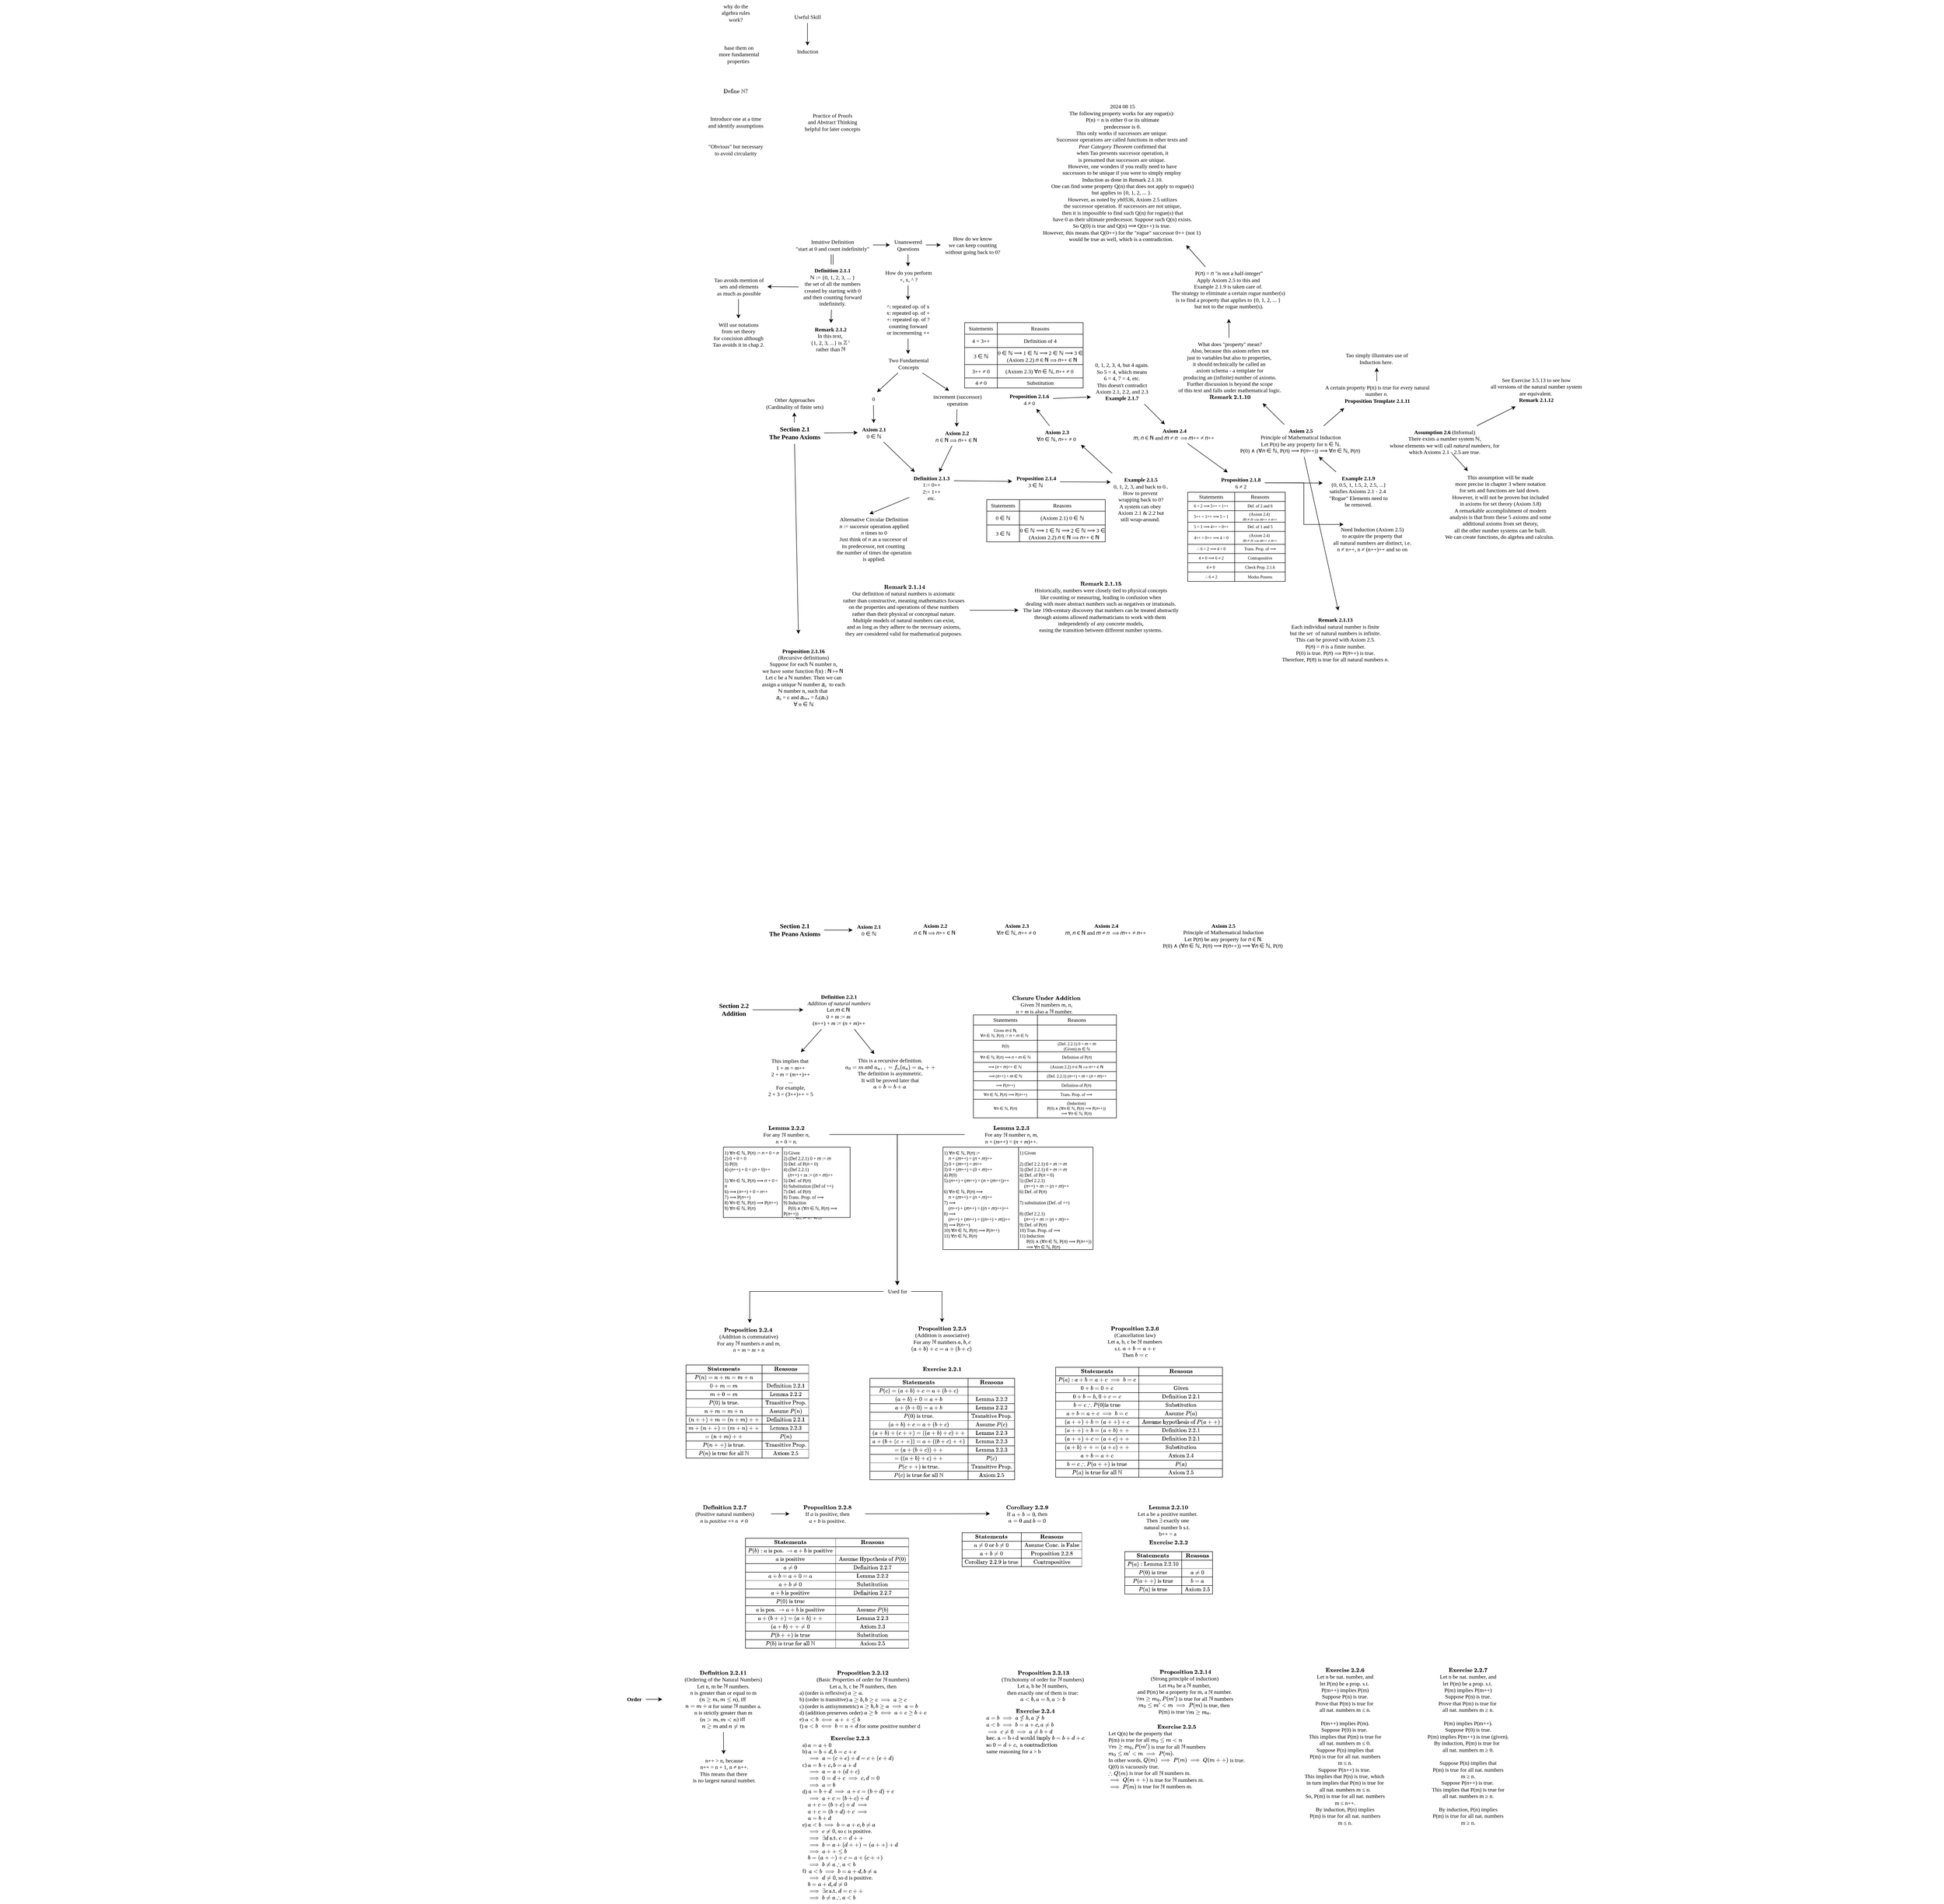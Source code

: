 <mxfile version="24.7.5">
  <diagram id="VTB3VfOLk1Pi009MlJo3" name="Page-1">
    <mxGraphModel dx="2880" dy="451" grid="0" gridSize="10" guides="1" tooltips="1" connect="1" arrows="1" fold="1" page="0" pageScale="1" pageWidth="850" pageHeight="1100" math="1" shadow="0">
      <root>
        <mxCell id="0" />
        <mxCell id="1" style="" parent="0" />
        <mxCell id="R7qa3hSG3WKsnmx5klRy-1" value="why do the&lt;div&gt;algebra rules&lt;/div&gt;&lt;div&gt;work?&lt;/div&gt;" style="text;html=1;align=center;verticalAlign=middle;resizable=0;points=[];autosize=1;strokeColor=none;fillColor=none;fontFamily=Garamond;" parent="1" vertex="1">
          <mxGeometry x="-93" y="112" width="80" height="55" as="geometry" />
        </mxCell>
        <mxCell id="R7qa3hSG3WKsnmx5klRy-2" value="base them on&lt;div&gt;more fundamental&lt;div&gt;properties&amp;nbsp;&lt;/div&gt;&lt;/div&gt;" style="text;html=1;align=center;verticalAlign=middle;resizable=0;points=[];autosize=1;strokeColor=none;fillColor=none;fontFamily=Garamond;" parent="1" vertex="1">
          <mxGeometry x="-99" y="202" width="106" height="55" as="geometry" />
        </mxCell>
        <mxCell id="R7qa3hSG3WKsnmx5klRy-5" value="" style="rounded=0;orthogonalLoop=1;jettySize=auto;html=1;fontFamily=Garamond;" parent="1" source="R7qa3hSG3WKsnmx5klRy-3" target="R7qa3hSG3WKsnmx5klRy-4" edge="1">
          <mxGeometry relative="1" as="geometry" />
        </mxCell>
        <mxCell id="R7qa3hSG3WKsnmx5klRy-3" value="Useful Skill" style="text;html=1;align=center;verticalAlign=middle;resizable=0;points=[];autosize=1;strokeColor=none;fillColor=none;fontFamily=Garamond;" parent="1" vertex="1">
          <mxGeometry x="65" y="136" width="76" height="26" as="geometry" />
        </mxCell>
        <mxCell id="R7qa3hSG3WKsnmx5klRy-4" value="Induction" style="text;html=1;align=center;verticalAlign=middle;resizable=0;points=[];autosize=1;strokeColor=none;fillColor=none;fontFamily=Garamond;" parent="1" vertex="1">
          <mxGeometry x="71" y="211" width="64" height="26" as="geometry" />
        </mxCell>
        <mxCell id="R7qa3hSG3WKsnmx5klRy-7" value="$$\textrm{Define }\mathbb{N}?$$" style="text;html=1;align=center;verticalAlign=middle;resizable=0;points=[];autosize=1;strokeColor=none;fillColor=none;fontFamily=Garamond;" parent="1" vertex="1">
          <mxGeometry x="-147" y="296" width="188" height="26" as="geometry" />
        </mxCell>
        <mxCell id="R7qa3hSG3WKsnmx5klRy-8" value="Introduce one at a time&lt;div&gt;and identify assumptions&lt;/div&gt;" style="text;html=1;align=center;verticalAlign=middle;resizable=0;points=[];autosize=1;strokeColor=none;fillColor=none;fontFamily=Garamond;" parent="1" vertex="1">
          <mxGeometry x="-122" y="356" width="138" height="41" as="geometry" />
        </mxCell>
        <mxCell id="R7qa3hSG3WKsnmx5klRy-9" value="&quot;Obvious&quot; but necessary&lt;div&gt;to avoid circularity&lt;/div&gt;" style="text;html=1;align=center;verticalAlign=middle;resizable=0;points=[];autosize=1;strokeColor=none;fillColor=none;fontFamily=Garamond;" parent="1" vertex="1">
          <mxGeometry x="-121" y="416" width="136" height="41" as="geometry" />
        </mxCell>
        <mxCell id="R7qa3hSG3WKsnmx5klRy-10" value="Practice of Proofs&lt;div&gt;and Abstract Thinking&lt;/div&gt;&lt;div&gt;helpful for later concepts&lt;/div&gt;" style="text;html=1;align=center;verticalAlign=middle;resizable=0;points=[];autosize=1;strokeColor=none;fillColor=none;fontFamily=Garamond;" parent="1" vertex="1">
          <mxGeometry x="88" y="349" width="138" height="55" as="geometry" />
        </mxCell>
        <mxCell id="zjmZ-NEFmvkbTpF5paMS-5" value="" style="edgeStyle=none;rounded=0;orthogonalLoop=1;jettySize=auto;html=1;fontFamily=Garamond;" parent="1" source="R7qa3hSG3WKsnmx5klRy-12" target="R7qa3hSG3WKsnmx5klRy-35" edge="1">
          <mxGeometry relative="1" as="geometry" />
        </mxCell>
        <mxCell id="zjmZ-NEFmvkbTpF5paMS-6" value="" style="edgeStyle=none;rounded=0;orthogonalLoop=1;jettySize=auto;html=1;fontFamily=Garamond;" parent="1" source="R7qa3hSG3WKsnmx5klRy-12" target="R7qa3hSG3WKsnmx5klRy-13" edge="1">
          <mxGeometry relative="1" as="geometry" />
        </mxCell>
        <mxCell id="R7qa3hSG3WKsnmx5klRy-12" value="&lt;span style=&quot;font-size: 14px;&quot;&gt;&lt;b&gt;Section 2.1&lt;/b&gt;&lt;/span&gt;&lt;div&gt;&lt;span style=&quot;font-size: 14px;&quot;&gt;&lt;b&gt;The Peano Axioms&lt;/b&gt;&lt;/span&gt;&lt;/div&gt;" style="text;html=1;align=center;verticalAlign=middle;resizable=0;points=[];autosize=1;strokeColor=none;fillColor=none;fontFamily=Garamond;" parent="1" vertex="1">
          <mxGeometry x="10" y="1029" width="129" height="46" as="geometry" />
        </mxCell>
        <mxCell id="R7qa3hSG3WKsnmx5klRy-13" value="Other Approaches&lt;div&gt;(Cardinality of finite sets)&lt;/div&gt;" style="text;html=1;align=center;verticalAlign=middle;resizable=0;points=[];autosize=1;strokeColor=none;fillColor=none;fontFamily=Garamond;" parent="1" vertex="1">
          <mxGeometry x="3.5" y="966" width="142" height="41" as="geometry" />
        </mxCell>
        <mxCell id="R7qa3hSG3WKsnmx5klRy-20" value="" style="edgeStyle=none;rounded=0;orthogonalLoop=1;jettySize=auto;html=1;fontFamily=Garamond;" parent="1" source="R7qa3hSG3WKsnmx5klRy-15" target="R7qa3hSG3WKsnmx5klRy-16" edge="1">
          <mxGeometry relative="1" as="geometry" />
        </mxCell>
        <mxCell id="R7qa3hSG3WKsnmx5klRy-32" value="" style="edgeStyle=none;rounded=0;orthogonalLoop=1;jettySize=auto;html=1;shape=link;fontFamily=Garamond;" parent="1" source="R7qa3hSG3WKsnmx5klRy-15" target="R7qa3hSG3WKsnmx5klRy-31" edge="1">
          <mxGeometry relative="1" as="geometry" />
        </mxCell>
        <mxCell id="R7qa3hSG3WKsnmx5klRy-15" value="Intuitive Definition&lt;div&gt;&quot;start at 0 and count indefinitely&quot;&lt;/div&gt;" style="text;html=1;align=center;verticalAlign=middle;resizable=0;points=[];autosize=1;strokeColor=none;fillColor=none;fontFamily=Garamond;" parent="1" vertex="1">
          <mxGeometry x="68" y="623" width="177" height="41" as="geometry" />
        </mxCell>
        <mxCell id="R7qa3hSG3WKsnmx5klRy-21" value="" style="edgeStyle=none;rounded=0;orthogonalLoop=1;jettySize=auto;html=1;fontFamily=Garamond;" parent="1" source="R7qa3hSG3WKsnmx5klRy-16" target="R7qa3hSG3WKsnmx5klRy-17" edge="1">
          <mxGeometry relative="1" as="geometry" />
        </mxCell>
        <mxCell id="R7qa3hSG3WKsnmx5klRy-22" value="" style="edgeStyle=none;rounded=0;orthogonalLoop=1;jettySize=auto;html=1;fontFamily=Garamond;" parent="1" source="R7qa3hSG3WKsnmx5klRy-16" target="R7qa3hSG3WKsnmx5klRy-18" edge="1">
          <mxGeometry relative="1" as="geometry" />
        </mxCell>
        <mxCell id="R7qa3hSG3WKsnmx5klRy-16" value="Unanswered&lt;div&gt;Questions&lt;/div&gt;" style="text;html=1;align=center;verticalAlign=middle;resizable=0;points=[];autosize=1;strokeColor=none;fillColor=none;fontFamily=Garamond;" parent="1" vertex="1">
          <mxGeometry x="282" y="623" width="78" height="41" as="geometry" />
        </mxCell>
        <mxCell id="R7qa3hSG3WKsnmx5klRy-17" value="How do we know&lt;div&gt;we can keep counting&lt;/div&gt;&lt;div&gt;without going back to 0?&lt;/div&gt;" style="text;html=1;align=center;verticalAlign=middle;resizable=0;points=[];autosize=1;strokeColor=none;fillColor=none;fontFamily=Garamond;" parent="1" vertex="1">
          <mxGeometry x="392" y="616" width="137" height="55" as="geometry" />
        </mxCell>
        <mxCell id="R7qa3hSG3WKsnmx5klRy-24" value="" style="edgeStyle=none;rounded=0;orthogonalLoop=1;jettySize=auto;html=1;fontFamily=Garamond;" parent="1" source="R7qa3hSG3WKsnmx5klRy-18" target="R7qa3hSG3WKsnmx5klRy-23" edge="1">
          <mxGeometry relative="1" as="geometry" />
        </mxCell>
        <mxCell id="R7qa3hSG3WKsnmx5klRy-18" value="How do you perform&lt;div&gt;+, x, ^ ?&lt;/div&gt;" style="text;html=1;align=center;verticalAlign=middle;resizable=0;points=[];autosize=1;strokeColor=none;fillColor=none;fontFamily=Garamond;" parent="1" vertex="1">
          <mxGeometry x="262" y="690" width="119" height="41" as="geometry" />
        </mxCell>
        <mxCell id="R7qa3hSG3WKsnmx5klRy-26" value="" style="edgeStyle=none;rounded=0;orthogonalLoop=1;jettySize=auto;html=1;fontFamily=Garamond;" parent="1" source="R7qa3hSG3WKsnmx5klRy-23" target="R7qa3hSG3WKsnmx5klRy-25" edge="1">
          <mxGeometry relative="1" as="geometry" />
        </mxCell>
        <mxCell id="R7qa3hSG3WKsnmx5klRy-23" value="^: repeated op. of x&lt;div&gt;x: repeated op. of +&lt;/div&gt;&lt;div&gt;+: repeated op. of ?&lt;br&gt;counting forward&lt;/div&gt;&lt;div&gt;or incrementing ++&lt;/div&gt;" style="text;html=1;align=center;verticalAlign=middle;resizable=0;points=[];autosize=1;strokeColor=none;fillColor=none;fontFamily=Garamond;" parent="1" vertex="1">
          <mxGeometry x="265" y="763" width="112" height="84" as="geometry" />
        </mxCell>
        <mxCell id="R7qa3hSG3WKsnmx5klRy-25" value="Two Fundamental&lt;div&gt;Concepts&lt;/div&gt;" style="text;html=1;align=center;verticalAlign=middle;resizable=0;points=[];autosize=1;strokeColor=none;fillColor=none;fontFamily=Garamond;" parent="1" vertex="1">
          <mxGeometry x="269" y="880" width="105" height="41" as="geometry" />
        </mxCell>
        <mxCell id="R7qa3hSG3WKsnmx5klRy-37" value="" style="edgeStyle=none;rounded=0;orthogonalLoop=1;jettySize=auto;html=1;fontFamily=Garamond;" parent="1" source="R7qa3hSG3WKsnmx5klRy-27" target="R7qa3hSG3WKsnmx5klRy-35" edge="1">
          <mxGeometry relative="1" as="geometry" />
        </mxCell>
        <mxCell id="R7qa3hSG3WKsnmx5klRy-27" value="0" style="text;html=1;align=center;verticalAlign=middle;resizable=0;points=[];autosize=1;strokeColor=none;fillColor=none;fontFamily=Garamond;" parent="1" vertex="1">
          <mxGeometry x="234" y="965" width="24" height="26" as="geometry" />
        </mxCell>
        <mxCell id="R7qa3hSG3WKsnmx5klRy-38" value="" style="edgeStyle=none;rounded=0;orthogonalLoop=1;jettySize=auto;html=1;fontFamily=Garamond;" parent="1" source="R7qa3hSG3WKsnmx5klRy-28" target="R7qa3hSG3WKsnmx5klRy-36" edge="1">
          <mxGeometry relative="1" as="geometry" />
        </mxCell>
        <mxCell id="R7qa3hSG3WKsnmx5klRy-28" value="increment&amp;nbsp;&lt;span style=&quot;background-color: initial;&quot;&gt;(successor)&lt;/span&gt;&lt;div&gt;&lt;div&gt;operation&lt;/div&gt;&lt;/div&gt;" style="text;html=1;align=center;verticalAlign=middle;resizable=0;points=[];autosize=1;strokeColor=none;fillColor=none;fontFamily=Garamond;" parent="1" vertex="1">
          <mxGeometry x="366" y="959" width="123" height="41" as="geometry" />
        </mxCell>
        <mxCell id="R7qa3hSG3WKsnmx5klRy-29" style="edgeStyle=none;rounded=0;orthogonalLoop=1;jettySize=auto;html=1;entryX=0.831;entryY=-0.078;entryDx=0;entryDy=0;entryPerimeter=0;fontFamily=Garamond;" parent="1" source="R7qa3hSG3WKsnmx5klRy-25" target="R7qa3hSG3WKsnmx5klRy-27" edge="1">
          <mxGeometry relative="1" as="geometry" />
        </mxCell>
        <mxCell id="R7qa3hSG3WKsnmx5klRy-30" style="edgeStyle=none;rounded=0;orthogonalLoop=1;jettySize=auto;html=1;entryX=0.36;entryY=0.017;entryDx=0;entryDy=0;entryPerimeter=0;fontFamily=Garamond;" parent="1" source="R7qa3hSG3WKsnmx5klRy-25" target="R7qa3hSG3WKsnmx5klRy-28" edge="1">
          <mxGeometry relative="1" as="geometry" />
        </mxCell>
        <mxCell id="R7qa3hSG3WKsnmx5klRy-34" value="" style="edgeStyle=none;rounded=0;orthogonalLoop=1;jettySize=auto;html=1;fontFamily=Garamond;" parent="1" source="R7qa3hSG3WKsnmx5klRy-31" target="R7qa3hSG3WKsnmx5klRy-33" edge="1">
          <mxGeometry relative="1" as="geometry" />
        </mxCell>
        <mxCell id="zjmZ-NEFmvkbTpF5paMS-8" value="" style="edgeStyle=none;rounded=0;orthogonalLoop=1;jettySize=auto;html=1;fontFamily=Garamond;" parent="1" source="R7qa3hSG3WKsnmx5klRy-31" target="zjmZ-NEFmvkbTpF5paMS-7" edge="1">
          <mxGeometry relative="1" as="geometry" />
        </mxCell>
        <mxCell id="R7qa3hSG3WKsnmx5klRy-31" value="&lt;div&gt;&lt;span style=&quot;background-color: initial;&quot;&gt;&lt;b&gt;Definition 2.1.1&lt;/b&gt;&lt;/span&gt;&lt;/div&gt;&lt;div&gt;ℕ := {0, 1, 2, 3, ... }&lt;span style=&quot;background-color: initial;&quot;&gt;&lt;br&gt;&lt;/span&gt;&lt;/div&gt;&lt;div&gt;&lt;span style=&quot;background-color: initial;&quot;&gt;the set of all the numbers&lt;/span&gt;&lt;br&gt;&lt;/div&gt;&lt;div&gt;created by starting with 0&lt;/div&gt;&lt;div&gt;and then counting forward&lt;/div&gt;&lt;div&gt;indefinitely.&lt;/div&gt;" style="text;html=1;align=center;verticalAlign=middle;resizable=0;points=[];autosize=1;strokeColor=none;fillColor=none;fontFamily=Garamond;" parent="1" vertex="1">
          <mxGeometry x="84" y="686" width="145" height="98" as="geometry" />
        </mxCell>
        <mxCell id="CBVLK-WkIeFTfU5mRH9x-29" value="" style="edgeStyle=none;rounded=0;orthogonalLoop=1;jettySize=auto;html=1;fontFamily=Garamond;" parent="1" source="R7qa3hSG3WKsnmx5klRy-33" target="CBVLK-WkIeFTfU5mRH9x-28" edge="1">
          <mxGeometry relative="1" as="geometry" />
        </mxCell>
        <mxCell id="R7qa3hSG3WKsnmx5klRy-33" value="Tao avoids mention of&lt;div&gt;sets and elements&lt;/div&gt;&lt;div&gt;as much as possible&lt;/div&gt;" style="text;html=1;align=center;verticalAlign=middle;resizable=0;points=[];autosize=1;strokeColor=none;fillColor=none;fontFamily=Garamond;" parent="1" vertex="1">
          <mxGeometry x="-109" y="706" width="125" height="55" as="geometry" />
        </mxCell>
        <mxCell id="R7qa3hSG3WKsnmx5klRy-41" style="edgeStyle=none;rounded=0;orthogonalLoop=1;jettySize=auto;html=1;fontFamily=Garamond;" parent="1" source="R7qa3hSG3WKsnmx5klRy-35" target="R7qa3hSG3WKsnmx5klRy-39" edge="1">
          <mxGeometry relative="1" as="geometry" />
        </mxCell>
        <mxCell id="R7qa3hSG3WKsnmx5klRy-35" value="&lt;b&gt;Axiom 2.1&lt;/b&gt;&lt;div&gt;0&amp;nbsp;∈&amp;nbsp;ℕ&lt;/div&gt;" style="text;html=1;align=center;verticalAlign=middle;resizable=0;points=[];autosize=1;strokeColor=none;fillColor=none;fontFamily=Garamond;" parent="1" vertex="1">
          <mxGeometry x="212" y="1030" width="70" height="41" as="geometry" />
        </mxCell>
        <mxCell id="R7qa3hSG3WKsnmx5klRy-40" value="" style="edgeStyle=none;rounded=0;orthogonalLoop=1;jettySize=auto;html=1;fontFamily=Garamond;" parent="1" source="R7qa3hSG3WKsnmx5klRy-36" target="R7qa3hSG3WKsnmx5klRy-39" edge="1">
          <mxGeometry relative="1" as="geometry" />
        </mxCell>
        <mxCell id="R7qa3hSG3WKsnmx5klRy-36" value="&lt;b&gt;Axiom 2.2&lt;/b&gt;&lt;div&gt;𝑛 ∈&amp;nbsp;ℕ&amp;nbsp;⟹ 𝑛++ ∈&amp;nbsp;ℕ&amp;nbsp;&lt;/div&gt;" style="text;html=1;align=center;verticalAlign=middle;resizable=0;points=[];autosize=1;strokeColor=none;fillColor=none;fontFamily=Garamond;" parent="1" vertex="1">
          <mxGeometry x="367" y="1038" width="119" height="41" as="geometry" />
        </mxCell>
        <mxCell id="R7qa3hSG3WKsnmx5klRy-43" value="" style="edgeStyle=none;rounded=0;orthogonalLoop=1;jettySize=auto;html=1;exitX=1.009;exitY=0.271;exitDx=0;exitDy=0;exitPerimeter=0;fontFamily=Garamond;" parent="1" source="R7qa3hSG3WKsnmx5klRy-39" target="R7qa3hSG3WKsnmx5klRy-42" edge="1">
          <mxGeometry relative="1" as="geometry" />
        </mxCell>
        <mxCell id="R7qa3hSG3WKsnmx5klRy-39" value="&lt;div&gt;&lt;b&gt;Definition 2.1.3&lt;/b&gt;&lt;/div&gt;&lt;div&gt;1:= 0++&lt;/div&gt;&lt;div&gt;2:= 1++&lt;/div&gt;&lt;div&gt;etc.&lt;/div&gt;" style="text;html=1;align=center;verticalAlign=middle;resizable=0;points=[];autosize=1;strokeColor=none;fillColor=none;fontFamily=Garamond;" parent="1" vertex="1">
          <mxGeometry x="324" y="1136" width="96" height="70" as="geometry" />
        </mxCell>
        <mxCell id="9szI25GNg8KeYRrrIIkh-3" value="" style="rounded=0;orthogonalLoop=1;jettySize=auto;html=1;entryX=0.022;entryY=0.168;entryDx=0;entryDy=0;entryPerimeter=0;fontFamily=Garamond;" parent="1" source="R7qa3hSG3WKsnmx5klRy-42" target="zjmZ-NEFmvkbTpF5paMS-1" edge="1">
          <mxGeometry relative="1" as="geometry" />
        </mxCell>
        <mxCell id="R7qa3hSG3WKsnmx5klRy-42" value="&lt;div&gt;&lt;b&gt;Proposition 2.1.4&lt;/b&gt;&lt;/div&gt;&lt;div&gt;3&amp;nbsp;&lt;span style=&quot;background-color: initial;&quot;&gt;∈&amp;nbsp;ℕ&amp;nbsp;&lt;/span&gt;&lt;/div&gt;" style="text;html=1;align=center;verticalAlign=middle;resizable=0;points=[];autosize=1;strokeColor=none;fillColor=none;fontFamily=Garamond;" parent="1" vertex="1">
          <mxGeometry x="547" y="1136.5" width="104" height="41" as="geometry" />
        </mxCell>
        <mxCell id="zjmZ-NEFmvkbTpF5paMS-1" value="&lt;div&gt;&lt;span style=&quot;background-color: initial;&quot;&gt;&lt;b&gt;Example 2.1.5&lt;/b&gt;&lt;/span&gt;&lt;/div&gt;&lt;div&gt;&lt;span style=&quot;background-color: initial;&quot;&gt;0, 1, 2, 3, and back to 0..&lt;/span&gt;&lt;br&gt;&lt;/div&gt;How to prevent&amp;nbsp;&lt;div&gt;wrapping back to 0?&lt;/div&gt;&lt;div&gt;A system can obey&amp;nbsp;&lt;/div&gt;&lt;div&gt;Axiom 2.1 &amp;amp; 2.2 but&lt;/div&gt;&lt;div&gt;still wrap-around.&amp;nbsp;&lt;/div&gt;" style="text;html=1;align=center;verticalAlign=middle;resizable=0;points=[];autosize=1;strokeColor=none;fillColor=none;fontFamily=Garamond;" parent="1" vertex="1">
          <mxGeometry x="758" y="1139" width="136" height="113" as="geometry" />
        </mxCell>
        <mxCell id="zjmZ-NEFmvkbTpF5paMS-10" value="" style="edgeStyle=none;rounded=0;orthogonalLoop=1;jettySize=auto;html=1;fontFamily=Garamond;" parent="1" source="zjmZ-NEFmvkbTpF5paMS-3" target="zjmZ-NEFmvkbTpF5paMS-9" edge="1">
          <mxGeometry relative="1" as="geometry" />
        </mxCell>
        <mxCell id="zjmZ-NEFmvkbTpF5paMS-3" value="&lt;span style=&quot;background-color: initial;&quot;&gt;&lt;b&gt;Axiom 2.3&lt;/b&gt;&lt;/span&gt;&lt;div&gt;&lt;span style=&quot;background-color: initial;&quot;&gt;∀&lt;/span&gt;𝑛&lt;span style=&quot;background-color: initial;&quot;&gt;&amp;nbsp;&lt;/span&gt;∈&amp;nbsp;ℕ, 𝑛++ ≠ 0&amp;nbsp;&lt;/div&gt;" style="text;html=1;align=center;verticalAlign=middle;resizable=0;points=[];autosize=1;strokeColor=none;fillColor=none;fontFamily=Garamond;" parent="1" vertex="1">
          <mxGeometry x="592" y="1036" width="104" height="41" as="geometry" />
        </mxCell>
        <mxCell id="zjmZ-NEFmvkbTpF5paMS-4" style="edgeStyle=none;rounded=0;orthogonalLoop=1;jettySize=auto;html=1;entryX=1.006;entryY=1;entryDx=0;entryDy=0;entryPerimeter=0;fontFamily=Garamond;" parent="1" source="zjmZ-NEFmvkbTpF5paMS-1" target="zjmZ-NEFmvkbTpF5paMS-3" edge="1">
          <mxGeometry relative="1" as="geometry" />
        </mxCell>
        <mxCell id="zjmZ-NEFmvkbTpF5paMS-7" value="&lt;div&gt;&lt;b&gt;Remark 2.1.2&lt;/b&gt;&lt;/div&gt;&lt;div&gt;In this text,&amp;nbsp;&lt;/div&gt;&lt;div&gt;{1, 2, 3, ...} is \( \mathbb{Z}^+ \)&lt;/div&gt;&lt;div&gt;rather than \( \mathbb{N} \)&lt;/div&gt;" style="text;html=1;align=center;verticalAlign=middle;resizable=0;points=[];autosize=1;strokeColor=none;fillColor=none;fontFamily=Garamond;" parent="1" vertex="1">
          <mxGeometry x="63" y="813" width="180" height="70" as="geometry" />
        </mxCell>
        <mxCell id="zjmZ-NEFmvkbTpF5paMS-13" value="" style="edgeStyle=none;rounded=0;orthogonalLoop=1;jettySize=auto;html=1;entryX=0;entryY=0.841;entryDx=0;entryDy=0;entryPerimeter=0;fontFamily=Garamond;" parent="1" source="zjmZ-NEFmvkbTpF5paMS-9" target="zjmZ-NEFmvkbTpF5paMS-12" edge="1">
          <mxGeometry relative="1" as="geometry" />
        </mxCell>
        <mxCell id="zjmZ-NEFmvkbTpF5paMS-9" value="&lt;div&gt;&lt;b&gt;Proposition 2.1.6&lt;/b&gt;&lt;/div&gt;&lt;div&gt;4 ≠ 0&lt;/div&gt;" style="text;html=1;align=center;verticalAlign=middle;resizable=0;points=[];autosize=1;strokeColor=none;fillColor=none;fontFamily=Garamond;" parent="1" vertex="1">
          <mxGeometry x="532" y="958" width="104" height="41" as="geometry" />
        </mxCell>
        <mxCell id="zjmZ-NEFmvkbTpF5paMS-15" value="" style="edgeStyle=none;rounded=0;orthogonalLoop=1;jettySize=auto;html=1;fontFamily=Garamond;" parent="1" source="zjmZ-NEFmvkbTpF5paMS-12" target="zjmZ-NEFmvkbTpF5paMS-14" edge="1">
          <mxGeometry relative="1" as="geometry" />
        </mxCell>
        <mxCell id="zjmZ-NEFmvkbTpF5paMS-12" value="&lt;div&gt;0, 1, 2, 3, 4, but 4 again.&lt;/div&gt;&lt;div&gt;So 5 = 4, which means&lt;/div&gt;&lt;div&gt;6 = 4, 7 = 4, etc.&lt;/div&gt;&lt;div&gt;This doesn&#39;t contradict&lt;/div&gt;&lt;div&gt;Axiom 2.1, 2.2, and 2.3&lt;/div&gt;&lt;div&gt;&lt;b&gt;Example 2.1.7&lt;/b&gt;&lt;/div&gt;" style="text;html=1;align=center;verticalAlign=middle;resizable=0;points=[];autosize=1;strokeColor=none;fillColor=none;fontFamily=Garamond;" parent="1" vertex="1">
          <mxGeometry x="718" y="891" width="134" height="98" as="geometry" />
        </mxCell>
        <mxCell id="zjmZ-NEFmvkbTpF5paMS-14" value="&lt;div&gt;&lt;span style=&quot;background-color: initial;&quot;&gt;&lt;b&gt;Axiom 2.4&lt;/b&gt;&lt;/span&gt;&lt;/div&gt;&lt;div&gt;&lt;span style=&quot;background-color: initial;&quot;&gt;𝑚, 𝑛 ∈&amp;nbsp;ℕ&lt;/span&gt;&amp;nbsp;and 𝑚&amp;nbsp;&lt;span style=&quot;background-color: initial;&quot;&gt;≠&amp;nbsp;&lt;/span&gt;𝑛&lt;span style=&quot;background-color: initial;&quot;&gt;&amp;nbsp;&lt;/span&gt;&lt;span style=&quot;background-color: initial;&quot;&gt;&amp;nbsp;&lt;/span&gt;&lt;span style=&quot;background-color: initial;&quot;&gt;⟹&amp;nbsp;&lt;/span&gt;𝑚&lt;span style=&quot;background-color: initial;&quot;&gt;++&amp;nbsp;&lt;/span&gt;&lt;span style=&quot;background-color: initial;&quot;&gt;≠&amp;nbsp;&lt;/span&gt;𝑛&lt;span style=&quot;background-color: initial;&quot;&gt;++&lt;/span&gt;&lt;span style=&quot;background-color: initial;&quot;&gt;&amp;nbsp;&lt;/span&gt;&lt;/div&gt;" style="text;html=1;align=center;verticalAlign=middle;resizable=0;points=[];autosize=1;strokeColor=none;fillColor=none;fontFamily=Garamond;" parent="1" vertex="1">
          <mxGeometry x="797" y="1033" width="204" height="41" as="geometry" />
        </mxCell>
        <mxCell id="9szI25GNg8KeYRrrIIkh-5" value="" style="edgeStyle=none;rounded=0;orthogonalLoop=1;jettySize=auto;html=1;entryX=-0.028;entryY=0.286;entryDx=0;entryDy=0;entryPerimeter=0;fontFamily=Garamond;" parent="1" source="zjmZ-NEFmvkbTpF5paMS-16" target="9szI25GNg8KeYRrrIIkh-1" edge="1">
          <mxGeometry relative="1" as="geometry" />
        </mxCell>
        <mxCell id="zjmZ-NEFmvkbTpF5paMS-16" value="&lt;div&gt;&lt;span style=&quot;background-color: initial;&quot;&gt;&lt;b&gt;Proposition 2.1.8&lt;/b&gt;&lt;/span&gt;&lt;/div&gt;&lt;div&gt;&lt;span style=&quot;background-color: initial;&quot;&gt;6 ≠ 2&lt;/span&gt;&lt;br&gt;&lt;/div&gt;" style="text;html=1;align=center;verticalAlign=middle;resizable=0;points=[];autosize=1;strokeColor=none;fillColor=none;fontFamily=Garamond;" parent="1" vertex="1">
          <mxGeometry x="991" y="1139" width="104" height="41" as="geometry" />
        </mxCell>
        <mxCell id="zjmZ-NEFmvkbTpF5paMS-18" style="edgeStyle=none;rounded=0;orthogonalLoop=1;jettySize=auto;html=1;entryX=0.229;entryY=-0.049;entryDx=0;entryDy=0;entryPerimeter=0;fontFamily=Garamond;" parent="1" source="zjmZ-NEFmvkbTpF5paMS-14" target="zjmZ-NEFmvkbTpF5paMS-16" edge="1">
          <mxGeometry relative="1" as="geometry" />
        </mxCell>
        <mxCell id="9szI25GNg8KeYRrrIIkh-7" value="" style="edgeStyle=none;rounded=0;orthogonalLoop=1;jettySize=auto;html=1;fontFamily=Garamond;" parent="1" source="9szI25GNg8KeYRrrIIkh-1" target="9szI25GNg8KeYRrrIIkh-6" edge="1">
          <mxGeometry relative="1" as="geometry" />
        </mxCell>
        <mxCell id="9szI25GNg8KeYRrrIIkh-1" value="&lt;div&gt;&lt;span style=&quot;background-color: initial;&quot;&gt;&lt;b&gt;Example 2.1.9&lt;/b&gt;&lt;/span&gt;&lt;/div&gt;&lt;div&gt;&lt;span style=&quot;background-color: initial;&quot;&gt;{0, 0.5, 1, 1.5, 2, 2.5, ...}&lt;/span&gt;&lt;br&gt;&lt;/div&gt;&lt;div&gt;&lt;span style=&quot;background-color: initial;&quot;&gt;satisfies Axioms 2.1 - 2.4&amp;nbsp;&lt;/span&gt;&lt;br&gt;&lt;/div&gt;&lt;div&gt;&quot;Rogue&quot; Elements need to&lt;/div&gt;&lt;div&gt;be removed.&lt;/div&gt;" style="text;html=1;align=center;verticalAlign=middle;resizable=0;points=[];autosize=1;strokeColor=none;fillColor=none;fontFamily=Garamond;" parent="1" vertex="1">
          <mxGeometry x="1225" y="1136" width="145" height="84" as="geometry" />
        </mxCell>
        <mxCell id="9szI25GNg8KeYRrrIIkh-10" value="" style="edgeStyle=none;rounded=0;orthogonalLoop=1;jettySize=auto;html=1;fontFamily=Garamond;" parent="1" source="9szI25GNg8KeYRrrIIkh-6" target="9szI25GNg8KeYRrrIIkh-9" edge="1">
          <mxGeometry relative="1" as="geometry" />
        </mxCell>
        <mxCell id="9szI25GNg8KeYRrrIIkh-6" value="&lt;div&gt;&lt;b&gt;Axiom 2.5&lt;/b&gt;&lt;/div&gt;&lt;div&gt;Principle of Mathematical Induction&lt;/div&gt;&lt;div&gt;Let P(n) be any property for n ∈&amp;nbsp;ℕ&lt;span style=&quot;background-color: initial;&quot;&gt;.&lt;/span&gt;&lt;/div&gt;&lt;div&gt;P(0) ∧ (&lt;span style=&quot;background-color: initial;&quot;&gt;∀&lt;/span&gt;𝑛&lt;span style=&quot;background-color: initial;&quot;&gt;&amp;nbsp;∈ ℕ, P(&lt;/span&gt;𝑛&lt;span style=&quot;background-color: initial;&quot;&gt;)&lt;/span&gt;&lt;span style=&quot;background-color: initial;&quot;&gt;&amp;nbsp;⟹ P(&lt;/span&gt;𝑛&lt;span style=&quot;background-color: initial;&quot;&gt;++))&lt;/span&gt;&lt;span style=&quot;background-color: initial;&quot;&gt;&amp;nbsp;⟹&amp;nbsp;&lt;/span&gt;&lt;span style=&quot;background-color: initial;&quot;&gt;∀&lt;/span&gt;𝑛&lt;span style=&quot;background-color: initial;&quot;&gt;&amp;nbsp;∈ ℕ,&amp;nbsp;&lt;/span&gt;&lt;span style=&quot;background-color: initial;&quot;&gt;P(&lt;/span&gt;𝑛&lt;span style=&quot;background-color: initial;&quot;&gt;)&amp;nbsp;&lt;/span&gt;&lt;/div&gt;" style="text;html=1;align=center;verticalAlign=middle;resizable=0;points=[];autosize=1;strokeColor=none;fillColor=none;fontFamily=Garamond;" parent="1" vertex="1">
          <mxGeometry x="1033" y="1033" width="280" height="70" as="geometry" />
        </mxCell>
        <mxCell id="9szI25GNg8KeYRrrIIkh-12" value="" style="edgeStyle=none;rounded=0;orthogonalLoop=1;jettySize=auto;html=1;fontFamily=Garamond;" parent="1" source="9szI25GNg8KeYRrrIIkh-9" target="9szI25GNg8KeYRrrIIkh-11" edge="1">
          <mxGeometry relative="1" as="geometry" />
        </mxCell>
        <mxCell id="9szI25GNg8KeYRrrIIkh-9" value="&lt;div&gt;What does &quot;property&quot; mean?&lt;/div&gt;&lt;div&gt;Also, because this axiom refers not&lt;/div&gt;&lt;div&gt;just to variables but also to properties,&amp;nbsp;&lt;/div&gt;&lt;div&gt;it should technically be called an&amp;nbsp;&lt;/div&gt;&lt;div&gt;axiom schema - a template for&lt;/div&gt;&lt;div&gt;producing an (infinite) number of axioms.&lt;/div&gt;&lt;div&gt;Further discussion is beyond the scope&lt;/div&gt;&lt;div&gt;of this text and falls under mathematical logic.&lt;/div&gt;\( \textbf{Remark 2.1.10} \)" style="text;html=1;align=center;verticalAlign=middle;resizable=0;points=[];autosize=1;strokeColor=none;fillColor=none;fontFamily=Garamond;" parent="1" vertex="1">
          <mxGeometry x="898" y="845" width="241" height="142" as="geometry" />
        </mxCell>
        <mxCell id="9szI25GNg8KeYRrrIIkh-15" value="" style="edgeStyle=none;rounded=0;orthogonalLoop=1;jettySize=auto;html=1;fontFamily=Garamond;" parent="1" source="9szI25GNg8KeYRrrIIkh-11" target="9szI25GNg8KeYRrrIIkh-14" edge="1">
          <mxGeometry relative="1" as="geometry" />
        </mxCell>
        <mxCell id="9szI25GNg8KeYRrrIIkh-11" value="P(𝑛) = 𝑛&amp;nbsp;&quot;is not a half-integer&quot;&lt;div&gt;Apply Axiom 2.5 to this and&amp;nbsp;&lt;/div&gt;&lt;div&gt;Example 2.1.9 is taken care of.&amp;nbsp;&lt;/div&gt;&lt;div&gt;The strategy to eliminate a certain rogue number(s)&amp;nbsp;&lt;/div&gt;&lt;div&gt;is to find a property that applies to {0, 1, 2, ... }&amp;nbsp;&lt;/div&gt;&lt;div&gt;but not to the rogue number(s).&lt;/div&gt;&lt;div&gt;&lt;br&gt;&lt;/div&gt;" style="text;html=1;align=center;verticalAlign=middle;resizable=0;points=[];autosize=1;strokeColor=none;fillColor=none;fontFamily=Garamond;" parent="1" vertex="1">
          <mxGeometry x="883" y="691" width="267" height="113" as="geometry" />
        </mxCell>
        <mxCell id="9szI25GNg8KeYRrrIIkh-26" value="" style="edgeStyle=none;rounded=0;orthogonalLoop=1;jettySize=auto;html=1;fontFamily=Garamond;" parent="1" source="9szI25GNg8KeYRrrIIkh-27" target="9szI25GNg8KeYRrrIIkh-29" edge="1">
          <mxGeometry relative="1" as="geometry" />
        </mxCell>
        <mxCell id="9szI25GNg8KeYRrrIIkh-27" value="&lt;div&gt;&lt;span style=&quot;background-color: initial;&quot;&gt;A certain property P(n)&amp;nbsp;is true for every natural&lt;/span&gt;&lt;/div&gt;&lt;div&gt;&lt;span style=&quot;background-color: initial;&quot;&gt;number &lt;i&gt;n&lt;/i&gt;.&amp;nbsp;&lt;/span&gt;&lt;/div&gt;&lt;div&gt;&lt;span style=&quot;background-color: initial;&quot;&gt;&lt;b&gt;Proposition Template 2.1.11&lt;/b&gt;&lt;/span&gt;&lt;/div&gt;" style="text;html=1;align=center;verticalAlign=middle;resizable=0;points=[];autosize=1;strokeColor=none;fillColor=none;fontFamily=Garamond;" parent="1" vertex="1">
          <mxGeometry x="1216" y="939" width="245" height="55" as="geometry" />
        </mxCell>
        <mxCell id="9szI25GNg8KeYRrrIIkh-28" style="edgeStyle=none;rounded=0;orthogonalLoop=1;jettySize=auto;html=1;entryX=0.21;entryY=1.062;entryDx=0;entryDy=0;entryPerimeter=0;fontFamily=Garamond;" parent="1" target="9szI25GNg8KeYRrrIIkh-27" edge="1">
          <mxGeometry relative="1" as="geometry">
            <mxPoint x="1223" y="1036" as="sourcePoint" />
          </mxGeometry>
        </mxCell>
        <mxCell id="9szI25GNg8KeYRrrIIkh-29" value="Tao simply illustrates use of&lt;div&gt;Induction here.&amp;nbsp;&lt;/div&gt;" style="text;html=1;align=center;verticalAlign=middle;resizable=0;points=[];autosize=1;strokeColor=none;fillColor=none;fontFamily=Garamond;" parent="1" vertex="1">
          <mxGeometry x="1261.5" y="869" width="153" height="41" as="geometry" />
        </mxCell>
        <mxCell id="9szI25GNg8KeYRrrIIkh-30" value="&lt;b&gt;Assumption 2.6&lt;/b&gt; (Informal)&lt;div&gt;There exists a number system ℕ,&lt;/div&gt;&lt;div&gt;whose elements we will call &lt;i&gt;natural numbers&lt;/i&gt;, for&lt;/div&gt;&lt;div&gt;which Axioms 2.1 - 2.5 are true.&lt;/div&gt;" style="text;html=1;align=center;verticalAlign=middle;resizable=0;points=[];autosize=1;strokeColor=none;fillColor=none;fontFamily=Garamond;" parent="1" vertex="1">
          <mxGeometry x="1357" y="1036" width="256" height="70" as="geometry" />
        </mxCell>
        <mxCell id="9szI25GNg8KeYRrrIIkh-31" value="" style="edgeStyle=none;rounded=0;orthogonalLoop=1;jettySize=auto;html=1;fontFamily=Garamond;" parent="1" target="9szI25GNg8KeYRrrIIkh-32" edge="1">
          <mxGeometry relative="1" as="geometry">
            <mxPoint x="1501.641" y="1096" as="sourcePoint" />
          </mxGeometry>
        </mxCell>
        <mxCell id="9szI25GNg8KeYRrrIIkh-32" value="&lt;div&gt;&lt;span style=&quot;background-color: initial;&quot;&gt;This assumption will be made&lt;/span&gt;&lt;br&gt;&lt;/div&gt;&lt;div&gt;more precise in chapter 3 where notation&lt;/div&gt;&lt;div&gt;for sets and functions are laid down.&amp;nbsp;&lt;/div&gt;&lt;div&gt;However, it will not be proven but included&lt;/div&gt;&lt;div&gt;in axioms for set theory (Axiom 3.8)&lt;/div&gt;&lt;div&gt;A remarkable accomplishment of modern&lt;/div&gt;&lt;div&gt;analysis is that from these 5 axioms and some&lt;/div&gt;&lt;div&gt;additional axioms from set theory,&lt;/div&gt;&lt;div&gt;all the other number systems can be built.&lt;/div&gt;&lt;div&gt;We can create functions, do algebra and calculus.&amp;nbsp;&lt;/div&gt;" style="text;html=1;align=center;verticalAlign=middle;resizable=0;points=[];autosize=1;strokeColor=none;fillColor=none;fontFamily=Garamond;" parent="1" vertex="1">
          <mxGeometry x="1477" y="1134" width="258" height="156" as="geometry" />
        </mxCell>
        <mxCell id="9szI25GNg8KeYRrrIIkh-33" value="&lt;div&gt;See Exercise 3.5.13 to see how&lt;/div&gt;&lt;div&gt;all versions of the natural number system&lt;/div&gt;&lt;div&gt;are equivalent.&amp;nbsp;&lt;/div&gt;&lt;b&gt;Remark 2.1.12&lt;/b&gt;" style="text;html=1;align=center;verticalAlign=middle;resizable=0;points=[];autosize=1;strokeColor=none;fillColor=none;fontFamily=Garamond;" parent="1" vertex="1">
          <mxGeometry x="1576" y="923" width="216" height="70" as="geometry" />
        </mxCell>
        <mxCell id="9szI25GNg8KeYRrrIIkh-34" style="edgeStyle=none;rounded=0;orthogonalLoop=1;jettySize=auto;html=1;entryX=0.295;entryY=1.012;entryDx=0;entryDy=0;entryPerimeter=0;fontFamily=Garamond;" parent="1" source="9szI25GNg8KeYRrrIIkh-30" target="9szI25GNg8KeYRrrIIkh-33" edge="1">
          <mxGeometry relative="1" as="geometry" />
        </mxCell>
        <mxCell id="9szI25GNg8KeYRrrIIkh-35" value="&lt;div&gt;&lt;b&gt;Remark 2.1.13&lt;/b&gt;&lt;/div&gt;&lt;div&gt;Each individual natural number is finite&lt;/div&gt;&lt;div&gt;but the &lt;i&gt;set&amp;nbsp;&lt;/i&gt;&amp;nbsp;of natural numbers is infinite.&lt;/div&gt;&lt;div&gt;This can be proved with Axiom 2.5.&lt;/div&gt;&lt;div&gt;&lt;span style=&quot;background-color: initial;&quot;&gt;P&lt;/span&gt;&lt;span style=&quot;background-color: initial;&quot;&gt;(𝑛)&lt;/span&gt;&amp;nbsp;= 𝑛 is a finite number.&lt;/div&gt;&lt;div&gt;P(0) is true. P(𝑛)&amp;nbsp;⟹ P(𝑛++)&amp;nbsp;is true.&lt;/div&gt;&lt;div&gt;Therefore, P(𝑛) is true for all natural numbers &lt;i&gt;n&lt;/i&gt;.&lt;/div&gt;" style="text;html=1;align=center;verticalAlign=middle;resizable=0;points=[];autosize=1;strokeColor=none;fillColor=none;fontFamily=Garamond;" parent="1" vertex="1">
          <mxGeometry x="1123" y="1443" width="250" height="113" as="geometry" />
        </mxCell>
        <mxCell id="9szI25GNg8KeYRrrIIkh-38" value="" style="edgeStyle=none;rounded=0;orthogonalLoop=1;jettySize=auto;html=1;fontFamily=Garamond;" parent="1" source="9szI25GNg8KeYRrrIIkh-36" target="9szI25GNg8KeYRrrIIkh-37" edge="1">
          <mxGeometry relative="1" as="geometry" />
        </mxCell>
        <mxCell id="9szI25GNg8KeYRrrIIkh-36" value="&lt;svg xmlns=&quot;http://www.w3.org/2000/svg&quot; width=&quot;16.233ex&quot; height=&quot;1.595ex&quot; role=&quot;img&quot; viewBox=&quot;0 -694 7175 705&quot; xmlns:xlink=&quot;http://www.w3.org/1999/xlink&quot; style=&quot;vertical-align: -0.025ex;&quot;&gt;&lt;defs&gt;&lt;path id=&quot;MJX-330-TEX-B-1D411&quot; d=&quot;M394 0Q370 3 222 3Q75 3 51 0H39V62H147V624H39V686H234Q256 686 299 686T362 687Q479 687 554 669T681 593Q716 550 716 497Q716 390 568 338Q569 337 572 336T577 332Q605 317 623 300T650 258T662 218T668 172Q678 98 689 76Q707 40 748 40Q770 40 780 54T795 88T801 111Q805 117 827 117H831Q846 117 852 113T858 92Q857 78 852 63T834 30T797 1T739 -11Q630 -11 580 12T511 87Q506 104 506 168Q506 170 506 178T507 194Q507 289 438 313Q424 318 356 318H298V62H406V0H394ZM366 369Q459 370 490 381Q548 402 548 476V498V517Q548 578 513 600Q479 624 392 624H358H298V369H366Z&quot;&gt;&lt;/path&gt;&lt;path id=&quot;MJX-330-TEX-B-1D41E&quot; d=&quot;M32 225Q32 332 102 392T272 452H283Q382 452 436 401Q494 343 494 243Q494 226 486 222T440 217Q431 217 394 217T327 218H175V209Q175 177 179 154T196 107T236 69T306 50Q312 49 323 49Q376 49 410 85Q421 99 427 111T434 127T442 133T463 135H468Q494 135 494 117Q494 110 489 97T468 66T431 32T373 5T292 -6Q181 -6 107 55T32 225ZM383 276Q377 346 348 374T280 402Q253 402 230 390T195 357Q179 331 176 279V266H383V276Z&quot;&gt;&lt;/path&gt;&lt;path id=&quot;MJX-330-TEX-B-1D426&quot; d=&quot;M40 442Q217 450 218 450H224V365Q226 367 235 378T254 397T278 416T314 435T362 448Q376 450 400 450H406Q503 450 534 393Q545 376 545 370Q545 368 555 379Q611 450 716 450Q774 450 809 434Q850 414 861 379T873 276V213V198V62H942V0H933Q915 3 809 3Q702 3 684 0H675V62H744V194V275Q744 348 735 373T690 399Q645 399 607 370T557 290Q555 281 554 171V62H623V0H614Q596 3 489 3Q374 3 365 0H356V62H425V194V275Q425 348 416 373T371 399Q326 399 288 370T238 290Q236 281 235 171V62H304V0H295Q277 3 171 3Q64 3 46 0H37V62H106V210V303Q106 353 104 363T91 376Q77 380 50 380H37V442H40Z&quot;&gt;&lt;/path&gt;&lt;path id=&quot;MJX-330-TEX-B-1D41A&quot; d=&quot;M64 349Q64 399 107 426T255 453Q346 453 402 423T473 341Q478 327 478 310T479 196V77Q493 63 529 62Q549 62 553 57T558 31Q558 9 552 5T514 0H497H481Q375 0 367 56L356 46Q300 -6 210 -6Q130 -6 81 30T32 121Q32 188 111 226T332 272H350V292Q350 313 348 327T337 361T306 391T248 402T194 399H189Q204 376 204 354Q204 327 187 306T134 284Q97 284 81 305T64 349ZM164 121Q164 89 186 67T238 45Q274 45 307 63T346 108L350 117V226H347Q248 218 206 189T164 121Z&quot;&gt;&lt;/path&gt;&lt;path id=&quot;MJX-330-TEX-B-1D42B&quot; d=&quot;M405 293T374 293T324 312T305 361Q305 378 312 394Q315 397 315 399Q305 399 294 394T266 375T238 329T222 249Q221 241 221 149V62H308V0H298Q280 3 161 3Q47 3 38 0H29V62H98V210V303Q98 353 96 363T83 376Q69 380 42 380H29V442H32L118 446Q204 450 205 450H210V414L211 378Q247 449 315 449H321Q384 449 413 422T442 360Q442 332 424 313Z&quot;&gt;&lt;/path&gt;&lt;path id=&quot;MJX-330-TEX-B-1D424&quot; d=&quot;M32 686L123 690Q214 694 215 694H221V255L377 382H346V444H355Q370 441 476 441Q544 441 556 444H562V382H476L347 277L515 62H587V0H579Q564 3 476 3Q370 3 352 0H343V62H358L373 63L260 206L237 189L216 172V62H285V0H277Q259 3 157 3Q46 3 37 0H29V62H98V332Q98 387 98 453T99 534Q99 593 97 605T83 620Q69 624 42 624H29V686H32Z&quot;&gt;&lt;/path&gt;&lt;path id=&quot;MJX-330-TEX-B-20&quot; d=&quot;&quot;&gt;&lt;/path&gt;&lt;path id=&quot;MJX-330-TEX-B-1D7D0&quot; d=&quot;M175 580Q175 578 185 572T205 551T215 510Q215 467 191 449T137 430Q107 430 83 448T58 511Q58 558 91 592T168 640T259 654Q328 654 383 637Q451 610 484 563T517 459Q517 401 482 360T368 262Q340 243 265 184L210 140H274Q416 140 429 145Q439 148 447 186T455 237H517V233Q516 230 501 119Q489 9 486 4V0H57V25Q57 51 58 54Q60 57 109 106T215 214T288 291Q364 377 364 458Q364 515 328 553T231 592Q214 592 201 589T181 584T175 580Z&quot;&gt;&lt;/path&gt;&lt;path id=&quot;MJX-330-TEX-B-2E&quot; d=&quot;M74 85Q74 121 99 146T156 171Q200 171 222 143T245 85Q245 56 224 29T160 1Q118 1 96 27T74 85Z&quot;&gt;&lt;/path&gt;&lt;path id=&quot;MJX-330-TEX-B-1D7CF&quot; d=&quot;M481 0L294 3Q136 3 109 0H96V62H227V304Q227 546 225 546Q169 529 97 529H80V591H97Q231 591 308 647L319 655H333Q355 655 359 644Q361 640 361 351V62H494V0H481Z&quot;&gt;&lt;/path&gt;&lt;path id=&quot;MJX-330-TEX-B-1D7D2&quot; d=&quot;M531 0Q510 3 381 3Q238 3 214 0H201V62H313V155H32V217L205 434Q342 606 362 630T387 655L391 656Q395 656 401 656T414 656H427Q447 656 451 645Q453 641 453 429V217H542V155H453V62H542V0H531ZM324 217V494L103 218L213 217H324Z&quot;&gt;&lt;/path&gt;&lt;/defs&gt;&lt;g stroke=&quot;currentColor&quot; fill=&quot;currentColor&quot; stroke-width=&quot;0&quot; transform=&quot;scale(1,-1)&quot;&gt;&lt;g data-mml-node=&quot;math&quot;&gt;&lt;g data-mml-node=&quot;mtext&quot;&gt;&lt;use data-c=&quot;1D411&quot; xlink:href=&quot;#MJX-330-TEX-B-1D411&quot;&gt;&lt;/use&gt;&lt;use data-c=&quot;1D41E&quot; xlink:href=&quot;#MJX-330-TEX-B-1D41E&quot; transform=&quot;translate(862,0)&quot;&gt;&lt;/use&gt;&lt;use data-c=&quot;1D426&quot; xlink:href=&quot;#MJX-330-TEX-B-1D426&quot; transform=&quot;translate(1389,0)&quot;&gt;&lt;/use&gt;&lt;use data-c=&quot;1D41A&quot; xlink:href=&quot;#MJX-330-TEX-B-1D41A&quot; transform=&quot;translate(2347,0)&quot;&gt;&lt;/use&gt;&lt;use data-c=&quot;1D42B&quot; xlink:href=&quot;#MJX-330-TEX-B-1D42B&quot; transform=&quot;translate(2906,0)&quot;&gt;&lt;/use&gt;&lt;use data-c=&quot;1D424&quot; xlink:href=&quot;#MJX-330-TEX-B-1D424&quot; transform=&quot;translate(3380,0)&quot;&gt;&lt;/use&gt;&lt;use data-c=&quot;20&quot; xlink:href=&quot;#MJX-330-TEX-B-20&quot; transform=&quot;translate(3987,0)&quot;&gt;&lt;/use&gt;&lt;use data-c=&quot;1D7D0&quot; xlink:href=&quot;#MJX-330-TEX-B-1D7D0&quot; transform=&quot;translate(4237,0)&quot;&gt;&lt;/use&gt;&lt;use data-c=&quot;2E&quot; xlink:href=&quot;#MJX-330-TEX-B-2E&quot; transform=&quot;translate(4812,0)&quot;&gt;&lt;/use&gt;&lt;use data-c=&quot;1D7CF&quot; xlink:href=&quot;#MJX-330-TEX-B-1D7CF&quot; transform=&quot;translate(5131,0)&quot;&gt;&lt;/use&gt;&lt;use data-c=&quot;2E&quot; xlink:href=&quot;#MJX-330-TEX-B-2E&quot; transform=&quot;translate(5706,0)&quot;&gt;&lt;/use&gt;&lt;use data-c=&quot;1D7CF&quot; xlink:href=&quot;#MJX-330-TEX-B-1D7CF&quot; transform=&quot;translate(6025,0)&quot;&gt;&lt;/use&gt;&lt;use data-c=&quot;1D7D2&quot; xlink:href=&quot;#MJX-330-TEX-B-1D7D2&quot; transform=&quot;translate(6600,0)&quot;&gt;&lt;/use&gt;&lt;/g&gt;&lt;/g&gt;&lt;/g&gt;&lt;/svg&gt;&lt;div&gt;Our definition of natural numbers is&amp;nbsp;&lt;span style=&quot;background-color: initial;&quot;&gt;axiomatic&amp;nbsp;&lt;/span&gt;&lt;/div&gt;&lt;div&gt;&lt;span style=&quot;background-color: initial;&quot;&gt;rather than constructive, meaning mathematics focuses&amp;nbsp;&lt;/span&gt;&lt;/div&gt;&lt;div&gt;on the properties and operations of these numbers&amp;nbsp;&lt;/div&gt;&lt;div&gt;rather than their physical or conceptual nature.&amp;nbsp;&lt;/div&gt;&lt;div&gt;Multiple models of natural numbers can exist,&amp;nbsp;&lt;/div&gt;&lt;div&gt;and as long as they adhere to the necessary axioms,&amp;nbsp;&lt;/div&gt;&lt;div&gt;they are considered valid for mathematical purposes.&amp;nbsp;&lt;/div&gt;" style="text;html=1;align=center;verticalAlign=middle;resizable=0;points=[];autosize=1;strokeColor=none;fillColor=none;fontFamily=Garamond;" parent="1" vertex="1">
          <mxGeometry x="171" y="1372.5" width="284" height="127" as="geometry" />
        </mxCell>
        <mxCell id="9szI25GNg8KeYRrrIIkh-37" value="\( \textbf{Remark 2.1.15} \)&lt;div&gt;Historically, numbers were closely tied to physical concepts&lt;br&gt;&lt;/div&gt;&lt;div&gt;like counting or measuring, leading to confusion&amp;nbsp;&lt;span style=&quot;background-color: initial;&quot;&gt;when&lt;/span&gt;&lt;br&gt;&lt;/div&gt;&lt;div&gt;dealing with more abstract numbers such as negatives or irrationals.&lt;span style=&quot;background-color: initial;&quot;&gt;&lt;br&gt;&lt;/span&gt;&lt;/div&gt;&lt;div&gt;The late 19th-century discovery that numbers can be treated abstractly&lt;br&gt;&lt;/div&gt;&lt;div&gt;through axioms allowed mathematicians to work with them&amp;nbsp;&lt;br&gt;&lt;/div&gt;&lt;div&gt;independently of any concrete models,&lt;br&gt;&lt;/div&gt;&lt;div&gt;easing the transition between different number systems.&lt;span style=&quot;background-color: initial;&quot;&gt;&lt;br&gt;&lt;/span&gt;&lt;/div&gt;&lt;div&gt;&lt;br&gt;&lt;/div&gt;" style="text;html=1;align=center;verticalAlign=middle;resizable=0;points=[];autosize=1;strokeColor=none;fillColor=none;fontFamily=Garamond;" parent="1" vertex="1">
          <mxGeometry x="561" y="1365" width="356" height="142" as="geometry" />
        </mxCell>
        <mxCell id="9szI25GNg8KeYRrrIIkh-40" value="&lt;div style=&quot;font-size: 12px;&quot;&gt;&lt;b style=&quot;font-size: 12px;&quot;&gt;&lt;font style=&quot;font-size: 12px;&quot;&gt;Proposition 2.1.16&lt;/font&gt;&lt;/b&gt;&lt;/div&gt;&lt;div style=&quot;font-size: 12px;&quot;&gt;&lt;font style=&quot;font-size: 12px;&quot;&gt;(Recursive definitions)&lt;/font&gt;&lt;/div&gt;&lt;div style=&quot;font-size: 12px;&quot;&gt;&lt;font style=&quot;font-size: 12px;&quot;&gt;Suppose for&amp;nbsp;each ℕ number n,&lt;/font&gt;&lt;/div&gt;&lt;div style=&quot;font-size: 12px;&quot;&gt;&lt;font style=&quot;font-size: 12px;&quot;&gt;we have some function 𝑓(n) : ℕ ↦ ℕ&amp;nbsp;&lt;/font&gt;&lt;/div&gt;&lt;div style=&quot;font-size: 12px;&quot;&gt;&lt;font style=&quot;font-size: 12px;&quot;&gt;Let c be a ℕ&amp;nbsp;number. Then we can&lt;/font&gt;&lt;/div&gt;&lt;div style=&quot;font-size: 12px;&quot;&gt;&lt;font style=&quot;font-size: 12px;&quot;&gt;&lt;font style=&quot;font-size: 12px;&quot;&gt;assign a unique ℕ&amp;nbsp;number 𝑎₀&amp;nbsp;&lt;/font&gt;&amp;nbsp;&lt;font style=&quot;font-size: 12px;&quot;&gt;to each&lt;/font&gt;&lt;/font&gt;&lt;/div&gt;&lt;div style=&quot;font-size: 12px;&quot;&gt;&lt;font style=&quot;font-size: 12px;&quot;&gt;&lt;span style=&quot;background-color: initial; font-size: 12px;&quot;&gt;ℕ&amp;nbsp;&lt;/span&gt;number n, such that&amp;nbsp;&lt;/font&gt;&lt;/div&gt;&lt;div style=&quot;font-size: 12px;&quot;&gt;&lt;font style=&quot;font-size: 12px;&quot;&gt;&lt;font style=&quot;background-color: initial; font-size: 12px;&quot;&gt;𝑎₀&lt;/font&gt;&lt;span style=&quot;background-color: initial; font-size: 12px;&quot;&gt;&amp;nbsp;&lt;/span&gt;&lt;font style=&quot;font-size: 12px;&quot;&gt;= c and&amp;nbsp;&lt;/font&gt;&lt;font style=&quot;font-size: 12px;&quot;&gt;𝑎&lt;font&gt;ₙ₊₊&amp;nbsp;&lt;/font&gt;&lt;/font&gt;&lt;font style=&quot;font-size: 12px;&quot;&gt;= 𝑓ₙ(𝑎ₙ)&amp;nbsp;&amp;nbsp;&lt;/font&gt;&lt;/font&gt;&lt;/div&gt;&lt;div style=&quot;font-size: 12px;&quot;&gt;&lt;font style=&quot;font-size: 12px;&quot;&gt;&lt;font style=&quot;font-size: 12px;&quot;&gt;&lt;font style=&quot;font-size: 12px;&quot;&gt;∀ &lt;/font&gt;n&amp;nbsp;&lt;font style=&quot;font-size: 12px;&quot;&gt;∈&lt;/font&gt;&lt;/font&gt;&lt;font style=&quot;font-size: 12px;&quot;&gt; ℕ&lt;/font&gt;&lt;/font&gt;&lt;/div&gt;&lt;div style=&quot;font-size: 12px;&quot;&gt;&lt;br style=&quot;font-size: 12px;&quot;&gt;&lt;/div&gt;" style="text;html=1;align=center;verticalAlign=middle;resizable=0;points=[];autosize=1;strokeColor=none;fillColor=none;fontFamily=Garamond;fontSize=12;" parent="1" vertex="1">
          <mxGeometry x="-6" y="1511" width="199" height="156" as="geometry" />
        </mxCell>
        <mxCell id="9szI25GNg8KeYRrrIIkh-41" style="edgeStyle=none;rounded=0;orthogonalLoop=1;jettySize=auto;html=1;entryX=0.449;entryY=-0.152;entryDx=0;entryDy=0;entryPerimeter=0;fontFamily=Garamond;" parent="1" source="R7qa3hSG3WKsnmx5klRy-12" target="9szI25GNg8KeYRrrIIkh-40" edge="1">
          <mxGeometry relative="1" as="geometry" />
        </mxCell>
        <mxCell id="9szI25GNg8KeYRrrIIkh-42" style="edgeStyle=none;rounded=0;orthogonalLoop=1;jettySize=auto;html=1;entryX=0.527;entryY=-0.055;entryDx=0;entryDy=0;entryPerimeter=0;fontFamily=Garamond;" parent="1" source="9szI25GNg8KeYRrrIIkh-6" target="9szI25GNg8KeYRrrIIkh-35" edge="1">
          <mxGeometry relative="1" as="geometry" />
        </mxCell>
        <mxCell id="hOuXd42JfDo8-fssJ-RP-43" value="" style="rounded=0;orthogonalLoop=1;jettySize=auto;html=1;fontFamily=Garamond;" parent="1" source="c4-g_TUZqkZrB4LUwKxe-2" target="hOuXd42JfDo8-fssJ-RP-37" edge="1">
          <mxGeometry relative="1" as="geometry" />
        </mxCell>
        <mxCell id="c4-g_TUZqkZrB4LUwKxe-2" value="&lt;span style=&quot;font-size: 14px;&quot;&gt;&lt;b&gt;Section 2.1&lt;/b&gt;&lt;/span&gt;&lt;div&gt;&lt;span style=&quot;font-size: 14px;&quot;&gt;&lt;b&gt;The Peano Axioms&lt;/b&gt;&lt;/span&gt;&lt;/div&gt;" style="text;html=1;align=center;verticalAlign=middle;resizable=0;points=[];autosize=1;strokeColor=none;fillColor=none;fontFamily=Garamond;" parent="1" vertex="1">
          <mxGeometry x="10" y="2107" width="129" height="46" as="geometry" />
        </mxCell>
        <mxCell id="c4-g_TUZqkZrB4LUwKxe-14" value="" style="edgeStyle=none;rounded=0;orthogonalLoop=1;jettySize=auto;html=1;fontFamily=Garamond;" parent="1" source="c4-g_TUZqkZrB4LUwKxe-8" target="c4-g_TUZqkZrB4LUwKxe-12" edge="1">
          <mxGeometry relative="1" as="geometry" />
        </mxCell>
        <mxCell id="c4-g_TUZqkZrB4LUwKxe-8" value="&lt;div&gt;&lt;b&gt;Definition 2.2.1&lt;/b&gt;&lt;/div&gt;&lt;div&gt;&lt;i&gt;Addition of natural numbers&lt;/i&gt;&lt;/div&gt;&lt;div&gt;Let 𝑚 ∈ ℕ&amp;nbsp;&lt;/div&gt;&lt;div&gt;0 + &lt;i&gt;m &lt;/i&gt;:=&amp;nbsp;&lt;i&gt;m&lt;/i&gt;&amp;nbsp;&lt;/div&gt;&lt;div&gt;(&lt;i&gt;n&lt;/i&gt;++) + &lt;i&gt;m&lt;/i&gt;&amp;nbsp;:= (&lt;i&gt;n &lt;/i&gt;+ &lt;i&gt;m&lt;/i&gt;)++&lt;/div&gt;" style="text;html=1;align=center;verticalAlign=middle;resizable=0;points=[];autosize=1;strokeColor=none;fillColor=none;fontFamily=Garamond;" parent="1" vertex="1">
          <mxGeometry x="94" y="2261" width="154" height="84" as="geometry" />
        </mxCell>
        <mxCell id="c4-g_TUZqkZrB4LUwKxe-9" value="This implies that&amp;nbsp;&lt;div&gt;1 + &lt;i&gt;m &lt;/i&gt;= &lt;i&gt;m&lt;/i&gt;++&lt;/div&gt;&lt;div&gt;2 + &lt;i&gt;m&lt;/i&gt;&amp;nbsp;= (&lt;i&gt;m&lt;/i&gt;++)++&lt;/div&gt;&lt;div&gt;...&lt;/div&gt;&lt;div&gt;For example,&lt;/div&gt;&lt;div&gt;2 + 3 = (3++)++ = 5&lt;/div&gt;" style="text;html=1;align=center;verticalAlign=middle;resizable=0;points=[];autosize=1;strokeColor=none;fillColor=none;fontFamily=Garamond;" parent="1" vertex="1">
          <mxGeometry x="8" y="2401" width="115" height="98" as="geometry" />
        </mxCell>
        <mxCell id="c4-g_TUZqkZrB4LUwKxe-12" value="This is a recursive definition.&lt;div&gt;&lt;div&gt;\( a_0 = m \) and \( a_{n++} = f_n(a_n)=a_n++ \)&lt;/div&gt;&lt;/div&gt;&lt;div&gt;The definition is asymmetric.&lt;/div&gt;&lt;div&gt;It will be proved later that&lt;/div&gt;&lt;div&gt;\( a+b=b+a \)&amp;nbsp;&lt;/div&gt;" style="text;html=1;align=center;verticalAlign=middle;resizable=0;points=[];autosize=1;strokeColor=none;fillColor=none;fontFamily=Garamond;" parent="1" vertex="1">
          <mxGeometry x="154" y="2399" width="256" height="84" as="geometry" />
        </mxCell>
        <mxCell id="c4-g_TUZqkZrB4LUwKxe-15" style="edgeStyle=none;rounded=0;orthogonalLoop=1;jettySize=auto;html=1;entryX=0.702;entryY=-0.061;entryDx=0;entryDy=0;entryPerimeter=0;fontFamily=Garamond;" parent="1" source="c4-g_TUZqkZrB4LUwKxe-8" target="c4-g_TUZqkZrB4LUwKxe-9" edge="1">
          <mxGeometry relative="1" as="geometry" />
        </mxCell>
        <mxCell id="c4-g_TUZqkZrB4LUwKxe-16" value="&lt;div&gt;\( \textbf{Closure Under Addition} \)&lt;/div&gt;&lt;div&gt;Given \( \mathbb{N} \) numbers &lt;i&gt;m, n&lt;/i&gt;,&lt;/div&gt;&lt;div&gt;&lt;i&gt;n &lt;/i&gt;+ &lt;i&gt;m&amp;nbsp;&lt;/i&gt;is also a \( \mathbb{N} \) number.&amp;nbsp;&amp;nbsp;&lt;i&gt;&amp;nbsp;&lt;/i&gt;&lt;/div&gt;" style="text;html=1;align=center;verticalAlign=middle;resizable=0;points=[];autosize=1;strokeColor=none;fillColor=none;fontFamily=Garamond;" parent="1" vertex="1">
          <mxGeometry x="510" y="2264" width="221" height="55" as="geometry" />
        </mxCell>
        <mxCell id="c4-g_TUZqkZrB4LUwKxe-26" value="&lt;span style=&quot;color: rgba(0, 0, 0, 0); font-size: 0px; text-align: start;&quot;&gt;d3CmxGraphModel%3E%3Croot%3E%3CmxCell%20id%3D%220%22%2F%3E%3CmxCell%20id%3D%221%22%20parent%3D%220%22%2F%3E%3CmxCell%20id%3D%222%22%20value%3D%22%26lt%3Bspan%20style%3D%26quot%3Bfont-size%3A%2014px%3B%26quot%3B%26gt%3B%26lt%3Bb%26gt%3BSection%202.2%26lt%3B%2Fb%26gt%3B%26lt%3B%2Fspan%26gt%3B%26lt%3Bdiv%26gt%3B%26lt%3Bspan%20style%3D%26quot%3Bfont-size%3A%2014px%3B%26quot%3B%26gt%3B%26lt%3Bb%26gt%3BAddition%26lt%3B%2Fb%26gt%3B%26lt%3B%2Fspan%26gt%3B%26lt%3B%2Fdiv%26gt%3B%22%20style%3D%22text%3Bhtml%3D1%3Balign%3Dcenter%3BverticalAlign%3Dmiddle%3Bresizable%3D0%3Bpoints%3D%5B%5D%3Bautosize%3D1%3BstrokeColor%3Dnone%3BfillColor%3Dnone%3B%22%20vertex%3D%221%22%20parent%3D%221%22%3E%3CmxGeometry%20x%3D%22-64%22%20y%3D%222263%22%20width%3D%2292%22%20height%3D%2246%22%20as%3D%22geometry%22%2F%3E%3C%2FmxCell%3E%3C%2Froot%3E%3C%2FmxGraphModel%3E&lt;/span&gt;" style="text;html=1;align=center;verticalAlign=middle;resizable=0;points=[];autosize=1;strokeColor=none;fillColor=none;fontFamily=Garamond;" parent="1" vertex="1">
          <mxGeometry x="-68" y="2267" width="18" height="26" as="geometry" />
        </mxCell>
        <mxCell id="c4-g_TUZqkZrB4LUwKxe-28" value="" style="edgeStyle=none;rounded=0;orthogonalLoop=1;jettySize=auto;html=1;fontFamily=Garamond;" parent="1" source="c4-g_TUZqkZrB4LUwKxe-27" target="c4-g_TUZqkZrB4LUwKxe-8" edge="1">
          <mxGeometry relative="1" as="geometry" />
        </mxCell>
        <mxCell id="c4-g_TUZqkZrB4LUwKxe-27" value="&lt;span style=&quot;font-size: 14px;&quot;&gt;&lt;b&gt;Section 2.2&lt;/b&gt;&lt;/span&gt;&lt;div&gt;&lt;span style=&quot;font-size: 14px;&quot;&gt;&lt;b&gt;Addition&lt;/b&gt;&lt;/span&gt;&lt;/div&gt;" style="text;html=1;align=center;verticalAlign=middle;resizable=0;points=[];autosize=1;strokeColor=none;fillColor=none;fontFamily=Garamond;" parent="1" vertex="1">
          <mxGeometry x="-99" y="2280" width="83" height="46" as="geometry" />
        </mxCell>
        <mxCell id="0GUqSQ3BvXO5kXjx153W-16" style="edgeStyle=orthogonalEdgeStyle;rounded=0;orthogonalLoop=1;jettySize=auto;html=1;fontFamily=Garamond;" parent="1" source="c4-g_TUZqkZrB4LUwKxe-30" target="0GUqSQ3BvXO5kXjx153W-12" edge="1">
          <mxGeometry relative="1" as="geometry" />
        </mxCell>
        <mxCell id="c4-g_TUZqkZrB4LUwKxe-30" value="\( \textbf{Lemma 2.2.2} \)&lt;div&gt;For any \( \mathbb{N}\) number &lt;i&gt;n&lt;/i&gt;,&lt;/div&gt;&lt;div&gt;&lt;i&gt;n&lt;/i&gt;&amp;nbsp;+ 0 = &lt;i&gt;n&lt;/i&gt;.&lt;/div&gt;" style="text;html=1;align=center;verticalAlign=middle;resizable=0;points=[];autosize=1;strokeColor=none;fillColor=none;fontFamily=Garamond;" parent="1" vertex="1">
          <mxGeometry x="-36.5" y="2546" width="187" height="55" as="geometry" />
        </mxCell>
        <mxCell id="c4-g_TUZqkZrB4LUwKxe-38" value="\( \textbf{Lemma 2.2.3} \)&lt;div&gt;For any \( \mathbb{N}\) number &lt;i&gt;n&lt;/i&gt;, &lt;i&gt;m&lt;/i&gt;,&lt;/div&gt;&lt;div&gt;&lt;i&gt;n&lt;/i&gt;&amp;nbsp;+ (&lt;i&gt;m&lt;/i&gt;++) = (&lt;i&gt;n&amp;nbsp;&lt;/i&gt;+ &lt;i&gt;m&lt;/i&gt;)++.&lt;/div&gt;" style="text;html=1;align=center;verticalAlign=middle;resizable=0;points=[];autosize=1;strokeColor=none;fillColor=none;fontFamily=Garamond;" parent="1" vertex="1">
          <mxGeometry x="444" y="2546" width="202" height="55" as="geometry" />
        </mxCell>
        <mxCell id="c4-g_TUZqkZrB4LUwKxe-40" value="\( \textbf{Proposition 2.2.4} \)&amp;nbsp;&lt;div&gt;(Addition is commutative)&lt;/div&gt;&lt;div&gt;For any \( \mathbb{N} \) numbers &lt;i&gt;n&lt;/i&gt;&amp;nbsp;and &lt;i&gt;m&lt;/i&gt;,&lt;/div&gt;&lt;div&gt;&lt;i&gt;n &lt;/i&gt;+ &lt;i&gt;m &lt;/i&gt;= &lt;i&gt;m &lt;/i&gt;+ &lt;i&gt;n&lt;/i&gt;&lt;/div&gt;" style="text;html=1;align=center;verticalAlign=middle;resizable=0;points=[];autosize=1;strokeColor=none;fillColor=none;fontFamily=Garamond;" parent="1" vertex="1">
          <mxGeometry x="-139" y="2984" width="227" height="70" as="geometry" />
        </mxCell>
        <mxCell id="0GUqSQ3BvXO5kXjx153W-13" value="" style="edgeStyle=orthogonalEdgeStyle;rounded=0;orthogonalLoop=1;jettySize=auto;html=1;fontFamily=Garamond;" parent="1" source="0GUqSQ3BvXO5kXjx153W-8" target="0GUqSQ3BvXO5kXjx153W-9" edge="1">
          <mxGeometry relative="1" as="geometry" />
        </mxCell>
        <mxCell id="0GUqSQ3BvXO5kXjx153W-8" value="\( \textbf{Definition 2.2.7} \)&lt;div&gt;(Positive natural numbers)&lt;/div&gt;&lt;div&gt;&lt;i&gt;n &lt;/i&gt;is &lt;i&gt;positive &lt;/i&gt;\( \leftrightarrow \) &lt;i&gt;n&amp;nbsp;&lt;/i&gt;&amp;nbsp;≠ 0&amp;nbsp;&lt;/div&gt;" style="text;html=1;align=center;verticalAlign=middle;resizable=0;points=[];autosize=1;strokeColor=none;fillColor=none;fontFamily=Garamond;" parent="1" vertex="1">
          <mxGeometry x="-179" y="3369" width="203" height="55" as="geometry" />
        </mxCell>
        <mxCell id="0GUqSQ3BvXO5kXjx153W-9" value="\( \textbf{Proposition 2.2.8} \)&lt;div&gt;If &lt;i&gt;a &lt;/i&gt;is positive, then&lt;/div&gt;&lt;div&gt;&lt;i&gt;a &lt;/i&gt;+ &lt;i&gt;b&lt;/i&gt;&amp;nbsp;is positive.&lt;/div&gt;" style="text;html=1;align=center;verticalAlign=middle;resizable=0;points=[];autosize=1;strokeColor=none;fillColor=none;fontFamily=Garamond;" parent="1" vertex="1">
          <mxGeometry x="64" y="3369" width="164" height="55" as="geometry" />
        </mxCell>
        <mxCell id="0GUqSQ3BvXO5kXjx153W-10" value="\( \textbf{Proposition 2.2.5} \)&lt;div&gt;(Addition is associative)&lt;/div&gt;&lt;div&gt;For any \( \mathbb{N} \) numbers \( a, b, c \)&lt;/div&gt;&lt;div&gt;&lt;span style=&quot;background-color: initial;&quot;&gt;\( (a+b)+c=a+(b+c)\)&amp;nbsp;&lt;/span&gt;&lt;/div&gt;" style="text;html=1;align=center;verticalAlign=middle;resizable=0;points=[];autosize=1;strokeColor=none;fillColor=none;fontFamily=Garamond;" parent="1" vertex="1">
          <mxGeometry x="277" y="2981" width="235" height="70" as="geometry" />
        </mxCell>
        <mxCell id="0GUqSQ3BvXO5kXjx153W-11" style="edgeStyle=orthogonalEdgeStyle;rounded=0;orthogonalLoop=1;jettySize=auto;html=1;fontFamily=Garamond;" parent="1" source="0GUqSQ3BvXO5kXjx153W-12" target="0GUqSQ3BvXO5kXjx153W-10" edge="1">
          <mxGeometry relative="1" as="geometry">
            <Array as="points">
              <mxPoint x="395" y="2914" />
            </Array>
          </mxGeometry>
        </mxCell>
        <mxCell id="0GUqSQ3BvXO5kXjx153W-12" value="Used for" style="text;html=1;align=center;verticalAlign=middle;resizable=0;points=[];autosize=1;strokeColor=none;fillColor=none;fontFamily=Garamond;" parent="1" vertex="1">
          <mxGeometry x="268" y="2901" width="60" height="26" as="geometry" />
        </mxCell>
        <mxCell id="0GUqSQ3BvXO5kXjx153W-14" value="\( \textbf{Proposition 2.2.6}\)&lt;div&gt;(Cancellation law)&lt;/div&gt;&lt;div&gt;Let a, b, c be \( \mathbb{N} \) numbers&lt;/div&gt;&lt;div&gt;s.t. \( a+b=a+c\)&lt;/div&gt;&lt;div&gt;Then \( b=c \)&lt;/div&gt;" style="text;html=1;align=center;verticalAlign=middle;resizable=0;points=[];autosize=1;strokeColor=none;fillColor=none;fontFamily=Garamond;" parent="1" vertex="1">
          <mxGeometry x="709" y="2981" width="207" height="84" as="geometry" />
        </mxCell>
        <mxCell id="0GUqSQ3BvXO5kXjx153W-17" style="edgeStyle=orthogonalEdgeStyle;rounded=0;orthogonalLoop=1;jettySize=auto;html=1;entryX=0.497;entryY=-0.051;entryDx=0;entryDy=0;entryPerimeter=0;fontFamily=Garamond;" parent="1" source="c4-g_TUZqkZrB4LUwKxe-38" target="0GUqSQ3BvXO5kXjx153W-12" edge="1">
          <mxGeometry relative="1" as="geometry" />
        </mxCell>
        <mxCell id="0GUqSQ3BvXO5kXjx153W-18" style="edgeStyle=orthogonalEdgeStyle;rounded=0;orthogonalLoop=1;jettySize=auto;html=1;entryX=0.514;entryY=-0.024;entryDx=0;entryDy=0;entryPerimeter=0;fontFamily=Garamond;" parent="1" source="0GUqSQ3BvXO5kXjx153W-12" target="c4-g_TUZqkZrB4LUwKxe-40" edge="1">
          <mxGeometry relative="1" as="geometry" />
        </mxCell>
        <mxCell id="0GUqSQ3BvXO5kXjx153W-19" value="\( \textbf{Corollary 2.2.9} \)&lt;div&gt;If \( a+b = 0 \), then&lt;/div&gt;&lt;div&gt;\(a=0\) and \(b= 0\)&lt;/div&gt;" style="text;html=1;align=center;verticalAlign=middle;resizable=0;points=[];autosize=1;strokeColor=none;fillColor=none;fontFamily=Garamond;" parent="1" vertex="1">
          <mxGeometry x="501" y="3369" width="155" height="55" as="geometry" />
        </mxCell>
        <mxCell id="0GUqSQ3BvXO5kXjx153W-20" style="edgeStyle=orthogonalEdgeStyle;rounded=0;orthogonalLoop=1;jettySize=auto;html=1;entryX=-0.013;entryY=0.493;entryDx=0;entryDy=0;entryPerimeter=0;fontFamily=Garamond;" parent="1" source="0GUqSQ3BvXO5kXjx153W-9" target="0GUqSQ3BvXO5kXjx153W-19" edge="1">
          <mxGeometry relative="1" as="geometry" />
        </mxCell>
        <mxCell id="CBVLK-WkIeFTfU5mRH9x-4" value="\(\textbf{ Lemma 2.2.10} \)&lt;div&gt;Let a be a positive number.&lt;/div&gt;&lt;div&gt;Then \( \exists \) exactly one&lt;/div&gt;&lt;div&gt;natural number b s.t.&amp;nbsp;&lt;/div&gt;&lt;div&gt;b++ = a&lt;/div&gt;" style="text;html=1;align=center;verticalAlign=middle;resizable=0;points=[];autosize=1;strokeColor=none;fillColor=none;fontFamily=Garamond;" parent="1" vertex="1">
          <mxGeometry x="806" y="3369" width="155" height="84" as="geometry" />
        </mxCell>
        <mxCell id="CBVLK-WkIeFTfU5mRH9x-9" value="" style="edgeStyle=none;rounded=0;orthogonalLoop=1;jettySize=auto;html=1;fontFamily=Garamond;" parent="1" source="CBVLK-WkIeFTfU5mRH9x-6" target="CBVLK-WkIeFTfU5mRH9x-8" edge="1">
          <mxGeometry relative="1" as="geometry" />
        </mxCell>
        <mxCell id="CBVLK-WkIeFTfU5mRH9x-6" value="\( \textbf{Definition 2.2.11} \)&lt;div&gt;(Ordering of the Natural Numbers)&lt;/div&gt;&lt;div&gt;Let n, m be \( \mathbb{N} \) numbers.&lt;/div&gt;&lt;div&gt;n is greater than or equal to m&lt;/div&gt;&lt;div&gt;(\( n \geq m, m \leq n\)), iff&amp;nbsp;&lt;/div&gt;&lt;div&gt;\( n = m + a \) for some \( \mathbb{N} \) number a.&lt;/div&gt;&lt;div&gt;n is strictly greater than m&lt;/div&gt;&lt;div&gt;(\(n &amp;gt; m, m &amp;lt; n\)) iff&amp;nbsp;&lt;/div&gt;&lt;div&gt;\( n \geq m \) and \( n \neq m \)&lt;/div&gt;" style="text;html=1;align=center;verticalAlign=middle;resizable=0;points=[];autosize=1;strokeColor=none;fillColor=none;fontFamily=Garamond;" parent="1" vertex="1">
          <mxGeometry x="-212" y="3728" width="264" height="142" as="geometry" />
        </mxCell>
        <mxCell id="CBVLK-WkIeFTfU5mRH9x-8" value="n++ &amp;gt; n, because&lt;div&gt;n++ = n + 1, n&amp;nbsp;≠ n++.&lt;/div&gt;&lt;div&gt;This means that there&amp;nbsp;&lt;/div&gt;&lt;div&gt;is no largest natural number.&lt;/div&gt;" style="text;html=1;align=center;verticalAlign=middle;resizable=0;points=[];autosize=1;strokeColor=none;fillColor=none;fontFamily=Garamond;" parent="1" vertex="1">
          <mxGeometry x="-155.5" y="3918" width="154" height="70" as="geometry" />
        </mxCell>
        <mxCell id="CBVLK-WkIeFTfU5mRH9x-10" value="\( \textbf{Proposition 2.2.12} \)&lt;div&gt;(Basic Properties of order for \( \mathbb{N} \) numbers)&lt;/div&gt;&lt;div&gt;Let a, b, c be \(\mathbb{N} \) numbers, then&lt;/div&gt;&lt;div style=&quot;text-align: left;&quot;&gt;a) (order is reflexive) \( a \geq a\).&lt;/div&gt;&lt;div style=&quot;text-align: left;&quot;&gt;b) (order is transitive) \( a \geq b, b \geq c \implies a \geq c \)&lt;/div&gt;&lt;div style=&quot;text-align: left;&quot;&gt;c) (order is antisymmetric) \( a \geq b, b \geq a \implies a = b \)&lt;/div&gt;&lt;div style=&quot;text-align: left;&quot;&gt;d) (addition preserves order) \( a \geq b \iff a+c \geq b + c \)&lt;/div&gt;&lt;div style=&quot;text-align: left;&quot;&gt;e) \( a &amp;lt; b \iff a++ \leq b \)&lt;/div&gt;&lt;div style=&quot;text-align: left;&quot;&gt;f) \( a&amp;lt;b \iff b = a + d \) for some positive number d&lt;/div&gt;" style="text;html=1;align=center;verticalAlign=middle;resizable=0;points=[];autosize=1;strokeColor=none;fillColor=none;fontFamily=Garamond;" parent="1" vertex="1">
          <mxGeometry x="62" y="3728" width="321" height="142" as="geometry" />
        </mxCell>
        <mxCell id="CBVLK-WkIeFTfU5mRH9x-13" value="" style="edgeStyle=none;rounded=0;orthogonalLoop=1;jettySize=auto;html=1;fontFamily=Garamond;" parent="1" source="CBVLK-WkIeFTfU5mRH9x-11" target="CBVLK-WkIeFTfU5mRH9x-6" edge="1">
          <mxGeometry relative="1" as="geometry" />
        </mxCell>
        <mxCell id="CBVLK-WkIeFTfU5mRH9x-11" value="&lt;b&gt;Order&lt;/b&gt;" style="text;html=1;align=center;verticalAlign=middle;resizable=0;points=[];autosize=1;strokeColor=none;fillColor=none;fontFamily=Garamond;" parent="1" vertex="1">
          <mxGeometry x="-298" y="3786" width="50" height="26" as="geometry" />
        </mxCell>
        <mxCell id="CBVLK-WkIeFTfU5mRH9x-15" value="\( \textbf{ Proposition 2.2.13} \)&lt;div&gt;(Trichotomy of order for \( \mathbb{N} \) numbers)&lt;/div&gt;&lt;div&gt;Let a, b be \( \mathbb{N} \) numbers,&lt;/div&gt;&lt;div&gt;then exactly one of them is true:&lt;/div&gt;&lt;div&gt;\( a &amp;lt; b, a = b, a &amp;gt; b \)&lt;/div&gt;" style="text;html=1;align=center;verticalAlign=middle;resizable=0;points=[];autosize=1;strokeColor=none;fillColor=none;fontFamily=Garamond;" parent="1" vertex="1">
          <mxGeometry x="479" y="3728" width="268" height="84" as="geometry" />
        </mxCell>
        <mxCell id="CBVLK-WkIeFTfU5mRH9x-18" value="\( \textbf{ Proposition 2.2.14} \)&lt;div&gt;(Strong principle of induction)&lt;/div&gt;&lt;div&gt;Let \( m_0 \) be a \( \mathbb{N} \) number,&lt;/div&gt;&lt;div&gt;and P(m) be a property for m, a \( \mathbb{N} \) number.&lt;/div&gt;&lt;div&gt;\( \forall m \geq m_0, P(m&#39;) \) is true for all \( \mathbb{N} \) numbers&lt;span style=&quot;background-color: initial;&quot;&gt;&lt;br&gt;&lt;/span&gt;&lt;/div&gt;&lt;div&gt;&lt;span style=&quot;background-color: initial;&quot;&gt;\( m_0 \leq m&#39; &amp;lt; m \implies P(m) \) is true, then&amp;nbsp;&lt;/span&gt;&lt;br&gt;&lt;/div&gt;&lt;div&gt;P(m) is true \( \forall m \geq m_0 \).&lt;/div&gt;&lt;div&gt;&lt;div&gt;&lt;br&gt;&lt;/div&gt;&lt;/div&gt;" style="text;html=1;align=center;verticalAlign=middle;resizable=0;points=[];autosize=1;strokeColor=none;fillColor=none;fontFamily=Garamond;" parent="1" vertex="1">
          <mxGeometry x="744" y="3726" width="353" height="127" as="geometry" />
        </mxCell>
        <mxCell id="CBVLK-WkIeFTfU5mRH9x-22" value="&lt;div&gt;&lt;div class=&quot;dark bg-gray-950 contain-inline-size rounded-md border-[0.5px] border-token-border-medium&quot;&gt;&lt;div class=&quot;overflow-y-auto p-4&quot; dir=&quot;ltr&quot;&gt;&lt;code class=&quot;!whitespace-pre hljs language-latex&quot;&gt;&lt;br&gt;&lt;/code&gt;&lt;/div&gt;&lt;/div&gt;&lt;/div&gt;&lt;p&gt;&lt;/p&gt;" style="text;html=1;align=center;verticalAlign=middle;resizable=0;points=[];autosize=1;strokeColor=none;fillColor=none;fontFamily=Garamond;" parent="1" vertex="1">
          <mxGeometry x="1265" y="3727" width="18" height="38" as="geometry" />
        </mxCell>
        <mxCell id="hOuXd42JfDo8-fssJ-RP-37" value="&lt;b&gt;Axiom 2.1&lt;/b&gt;&lt;div&gt;0&amp;nbsp;∈&amp;nbsp;ℕ&lt;/div&gt;" style="text;html=1;align=center;verticalAlign=middle;resizable=0;points=[];autosize=1;strokeColor=none;fillColor=none;fontFamily=Garamond;" parent="1" vertex="1">
          <mxGeometry x="201" y="2109.5" width="70" height="41" as="geometry" />
        </mxCell>
        <mxCell id="hOuXd42JfDo8-fssJ-RP-38" value="&lt;b&gt;Axiom 2.2&lt;/b&gt;&lt;div&gt;𝑛 ∈&amp;nbsp;ℕ&amp;nbsp;⟹ 𝑛++ ∈&amp;nbsp;ℕ&amp;nbsp;&lt;/div&gt;" style="text;html=1;align=center;verticalAlign=middle;resizable=0;points=[];autosize=1;strokeColor=none;fillColor=none;fontFamily=Garamond;" parent="1" vertex="1">
          <mxGeometry x="320" y="2107" width="119" height="41" as="geometry" />
        </mxCell>
        <mxCell id="hOuXd42JfDo8-fssJ-RP-39" value="&lt;span style=&quot;background-color: initial;&quot;&gt;&lt;b&gt;Axiom 2.3&lt;/b&gt;&lt;/span&gt;&lt;div&gt;&lt;span style=&quot;background-color: initial;&quot;&gt;∀𝑛&amp;nbsp;&lt;/span&gt;∈&amp;nbsp;ℕ, 𝑛++ ≠ 0&amp;nbsp;&lt;/div&gt;" style="text;html=1;align=center;verticalAlign=middle;resizable=0;points=[];autosize=1;strokeColor=none;fillColor=none;fontFamily=Garamond;" parent="1" vertex="1">
          <mxGeometry x="505" y="2107" width="104" height="41" as="geometry" />
        </mxCell>
        <mxCell id="hOuXd42JfDo8-fssJ-RP-40" value="&lt;div&gt;&lt;span style=&quot;background-color: initial;&quot;&gt;&lt;b&gt;Axiom 2.4&lt;/b&gt;&lt;/span&gt;&lt;/div&gt;&lt;div&gt;&lt;span style=&quot;background-color: initial;&quot;&gt;𝑚, 𝑛 ∈&amp;nbsp;ℕ&lt;/span&gt;&amp;nbsp;and 𝑚&amp;nbsp;&lt;span style=&quot;background-color: initial;&quot;&gt;≠&amp;nbsp;&lt;/span&gt;𝑛&lt;span style=&quot;background-color: initial;&quot;&gt;&amp;nbsp;&lt;/span&gt;&lt;span style=&quot;background-color: initial;&quot;&gt;&amp;nbsp;&lt;/span&gt;&lt;span style=&quot;background-color: initial;&quot;&gt;⟹&amp;nbsp;&lt;/span&gt;𝑚&lt;span style=&quot;background-color: initial;&quot;&gt;++&amp;nbsp;&lt;/span&gt;&lt;span style=&quot;background-color: initial;&quot;&gt;≠&amp;nbsp;&lt;/span&gt;𝑛&lt;span style=&quot;background-color: initial;&quot;&gt;++&lt;/span&gt;&lt;span style=&quot;background-color: initial;&quot;&gt;&amp;nbsp;&lt;/span&gt;&lt;/div&gt;" style="text;html=1;align=center;verticalAlign=middle;resizable=0;points=[];autosize=1;strokeColor=none;fillColor=none;fontFamily=Garamond;" parent="1" vertex="1">
          <mxGeometry x="649" y="2107" width="204" height="41" as="geometry" />
        </mxCell>
        <mxCell id="hOuXd42JfDo8-fssJ-RP-41" value="&lt;div&gt;&lt;b&gt;Axiom 2.5&lt;/b&gt;&lt;/div&gt;&lt;div&gt;Principle of Mathematical Induction&lt;/div&gt;&lt;div&gt;Let P(𝑛) be any property for 𝑛&amp;nbsp;∈&amp;nbsp;ℕ&lt;span style=&quot;background-color: initial;&quot;&gt;.&lt;/span&gt;&lt;/div&gt;&lt;div&gt;P(0) ∧ (&lt;span style=&quot;background-color: initial;&quot;&gt;∀&lt;/span&gt;𝑛&lt;span style=&quot;background-color: initial;&quot;&gt;&amp;nbsp;∈ ℕ, P(&lt;/span&gt;𝑛&lt;span style=&quot;background-color: initial;&quot;&gt;)&lt;/span&gt;&lt;span style=&quot;background-color: initial;&quot;&gt;&amp;nbsp;⟹ P(&lt;/span&gt;𝑛&lt;span style=&quot;background-color: initial;&quot;&gt;++))&lt;/span&gt;&lt;span style=&quot;background-color: initial;&quot;&gt;&amp;nbsp;⟹&amp;nbsp;&lt;/span&gt;&lt;span style=&quot;background-color: initial;&quot;&gt;∀&lt;/span&gt;𝑛&lt;span style=&quot;background-color: initial;&quot;&gt;&amp;nbsp;∈ ℕ,&amp;nbsp;&lt;/span&gt;&lt;span style=&quot;background-color: initial;&quot;&gt;P(&lt;/span&gt;𝑛&lt;span style=&quot;background-color: initial;&quot;&gt;)&amp;nbsp;&lt;/span&gt;&lt;/div&gt;" style="text;html=1;align=center;verticalAlign=middle;resizable=0;points=[];autosize=1;strokeColor=none;fillColor=none;fontFamily=Garamond;" parent="1" vertex="1">
          <mxGeometry x="865" y="2107" width="280" height="70" as="geometry" />
        </mxCell>
        <mxCell id="hOuXd42JfDo8-fssJ-RP-89" value="" style="shape=table;startSize=0;container=1;collapsible=0;childLayout=tableLayout;fontSize=16;spacing=2;fontFamily=Garamond;" parent="1" vertex="1">
          <mxGeometry x="492" y="1196" width="257.143" height="91.576" as="geometry" />
        </mxCell>
        <mxCell id="hOuXd42JfDo8-fssJ-RP-90" value="" style="shape=tableRow;horizontal=0;startSize=0;swimlaneHead=0;swimlaneBody=0;strokeColor=inherit;top=0;left=0;bottom=0;right=0;collapsible=0;dropTarget=0;fillColor=none;points=[[0,0.5],[1,0.5]];portConstraint=eastwest;fontSize=16;fontFamily=Garamond;" parent="hOuXd42JfDo8-fssJ-RP-89" vertex="1">
          <mxGeometry width="257.143" height="25" as="geometry" />
        </mxCell>
        <mxCell id="hOuXd42JfDo8-fssJ-RP-91" value="Statements" style="shape=partialRectangle;html=1;whiteSpace=wrap;connectable=0;strokeColor=inherit;overflow=hidden;fillColor=none;top=0;left=0;bottom=0;right=0;pointerEvents=1;fontSize=12;fontFamily=Garamond;" parent="hOuXd42JfDo8-fssJ-RP-90" vertex="1">
          <mxGeometry width="71" height="25" as="geometry">
            <mxRectangle width="71" height="25" as="alternateBounds" />
          </mxGeometry>
        </mxCell>
        <mxCell id="hOuXd42JfDo8-fssJ-RP-92" value="Reasons" style="shape=partialRectangle;html=1;whiteSpace=wrap;connectable=0;strokeColor=inherit;overflow=hidden;fillColor=none;top=0;left=0;bottom=0;right=0;pointerEvents=1;fontSize=12;fontFamily=Garamond;" parent="hOuXd42JfDo8-fssJ-RP-90" vertex="1">
          <mxGeometry x="71" width="186" height="25" as="geometry">
            <mxRectangle width="186" height="25" as="alternateBounds" />
          </mxGeometry>
        </mxCell>
        <mxCell id="hOuXd42JfDo8-fssJ-RP-93" value="" style="shape=tableRow;horizontal=0;startSize=0;swimlaneHead=0;swimlaneBody=0;strokeColor=inherit;top=0;left=0;bottom=0;right=0;collapsible=0;dropTarget=0;fillColor=none;points=[[0,0.5],[1,0.5]];portConstraint=eastwest;fontSize=16;fontFamily=Garamond;" parent="hOuXd42JfDo8-fssJ-RP-89" vertex="1">
          <mxGeometry y="25" width="257.143" height="30" as="geometry" />
        </mxCell>
        <mxCell id="hOuXd42JfDo8-fssJ-RP-94" value="0&amp;nbsp;&lt;span style=&quot;text-wrap: nowrap;&quot;&gt;∈&amp;nbsp;ℕ&lt;/span&gt;" style="shape=partialRectangle;html=1;whiteSpace=wrap;connectable=0;strokeColor=inherit;overflow=hidden;fillColor=none;top=0;left=0;bottom=0;right=0;pointerEvents=1;fontSize=12;fontFamily=Garamond;" parent="hOuXd42JfDo8-fssJ-RP-93" vertex="1">
          <mxGeometry width="71" height="30" as="geometry">
            <mxRectangle width="71" height="30" as="alternateBounds" />
          </mxGeometry>
        </mxCell>
        <mxCell id="hOuXd42JfDo8-fssJ-RP-95" value="&lt;font&gt;(Axiom 2.1) 0&amp;nbsp;&lt;span style=&quot;text-wrap: nowrap;&quot;&gt;∈&amp;nbsp;ℕ&lt;/span&gt;&lt;/font&gt;" style="shape=partialRectangle;html=1;whiteSpace=wrap;connectable=0;strokeColor=inherit;overflow=hidden;fillColor=none;top=0;left=0;bottom=0;right=0;pointerEvents=1;fontSize=12;fontFamily=Garamond;" parent="hOuXd42JfDo8-fssJ-RP-93" vertex="1">
          <mxGeometry x="71" width="186" height="30" as="geometry">
            <mxRectangle width="186" height="30" as="alternateBounds" />
          </mxGeometry>
        </mxCell>
        <mxCell id="hOuXd42JfDo8-fssJ-RP-96" value="" style="shape=tableRow;horizontal=0;startSize=0;swimlaneHead=0;swimlaneBody=0;strokeColor=inherit;top=0;left=0;bottom=0;right=0;collapsible=0;dropTarget=0;fillColor=none;points=[[0,0.5],[1,0.5]];portConstraint=eastwest;fontSize=16;fontFamily=Garamond;" parent="hOuXd42JfDo8-fssJ-RP-89" vertex="1">
          <mxGeometry y="55" width="257.143" height="37" as="geometry" />
        </mxCell>
        <mxCell id="hOuXd42JfDo8-fssJ-RP-97" value="3&amp;nbsp;&lt;span style=&quot;text-wrap: nowrap;&quot;&gt;∈&amp;nbsp;ℕ&lt;/span&gt;" style="shape=partialRectangle;html=1;whiteSpace=wrap;connectable=0;strokeColor=inherit;overflow=hidden;fillColor=none;top=0;left=0;bottom=0;right=0;pointerEvents=1;fontSize=12;fontFamily=Garamond;" parent="hOuXd42JfDo8-fssJ-RP-96" vertex="1">
          <mxGeometry width="71" height="37" as="geometry">
            <mxRectangle width="71" height="37" as="alternateBounds" />
          </mxGeometry>
        </mxCell>
        <mxCell id="hOuXd42JfDo8-fssJ-RP-98" value="0&amp;nbsp;&lt;span style=&quot;text-wrap: nowrap;&quot;&gt;∈&amp;nbsp;ℕ&amp;nbsp;&lt;/span&gt;&lt;span style=&quot;text-wrap: nowrap;&quot;&gt;⟹ 1&amp;nbsp;&lt;/span&gt;&lt;span style=&quot;text-wrap: nowrap;&quot;&gt;∈&amp;nbsp;ℕ&amp;nbsp;&lt;/span&gt;&lt;span style=&quot;text-wrap: nowrap;&quot;&gt;⟹ 2&amp;nbsp;&lt;/span&gt;&lt;span style=&quot;text-wrap: nowrap;&quot;&gt;∈&amp;nbsp;ℕ&amp;nbsp;&lt;/span&gt;&lt;span style=&quot;text-wrap: nowrap;&quot;&gt;⟹ 3&amp;nbsp;&lt;/span&gt;&lt;span style=&quot;text-wrap: nowrap;&quot;&gt;∈&amp;nbsp;ℕ&lt;/span&gt;&lt;div&gt;&lt;span style=&quot;text-wrap: nowrap;&quot;&gt;(Axiom 2.2)&amp;nbsp;&lt;/span&gt;&lt;span style=&quot;text-wrap: nowrap;&quot;&gt;𝑛&amp;nbsp;&lt;/span&gt;&lt;span style=&quot;text-wrap: nowrap; background-color: initial;&quot;&gt;∈&amp;nbsp;ℕ&amp;nbsp;⟹&amp;nbsp;&lt;/span&gt;&lt;span style=&quot;text-wrap: nowrap;&quot;&gt;𝑛&lt;/span&gt;&lt;span style=&quot;text-wrap: nowrap; background-color: initial;&quot;&gt;++ ∈&amp;nbsp;ℕ&amp;nbsp;&lt;/span&gt;&lt;span style=&quot;text-wrap: nowrap; background-color: initial;&quot;&gt;&amp;nbsp;&lt;/span&gt;&lt;/div&gt;" style="shape=partialRectangle;html=1;whiteSpace=wrap;connectable=0;strokeColor=inherit;overflow=hidden;fillColor=none;top=0;left=0;bottom=0;right=0;pointerEvents=1;fontSize=12;fontFamily=Garamond;" parent="hOuXd42JfDo8-fssJ-RP-96" vertex="1">
          <mxGeometry x="71" width="186" height="37" as="geometry">
            <mxRectangle width="186" height="37" as="alternateBounds" />
          </mxGeometry>
        </mxCell>
        <mxCell id="R7qa3hSG3WKsnmx5klRy-45" value="Proofs and Exercises" style="" parent="0" />
        <mxCell id="R7qa3hSG3WKsnmx5klRy-48" value="&lt;div&gt;&lt;br&gt;&lt;/div&gt;" style="text;html=1;align=center;verticalAlign=middle;resizable=0;points=[];autosize=1;strokeColor=none;fillColor=none;fontFamily=Garamond;" parent="R7qa3hSG3WKsnmx5klRy-45" vertex="1">
          <mxGeometry x="781" y="1382" width="18" height="26" as="geometry" />
        </mxCell>
        <mxCell id="c4-g_TUZqkZrB4LUwKxe-44" value="$$\begin{array}{|c|c|}\hline \textbf{Statements} &amp;amp; \textbf{Reasons} \\ \hline P(n)=n+m=m+n &amp;amp; \\ \hline 0+m = m &amp;amp; \text{Definition 2.2.1} \\ \hline m+0 = m &amp;amp; \text{Lemma 2.2.2} \\ \hline P(0) \text{ is true.} &amp;amp; \text{Transitive Prop.} \\ \hline n+m = m+n &amp;amp; \text{Assume } P(n) \\ \hline (n++)+m = (n+m)++ &amp;amp; \text{Definition 2.2.1} \\ \hline m+(n++) = (m+n)++ &amp;amp; \text{Lemma 2.2.3} \\ \hline = (n+m)++ &amp;amp; P(n) \\ \hline P(n++) \text{ is true.} &amp;amp; \text{Transitive Prop.} \\ \hline P(n) \text{ is true for all } \mathbb{N} &amp;amp; \text{Axiom 2.5} \\ \hline \end{array}$$" style="text;html=1;align=center;verticalAlign=middle;resizable=0;points=[];autosize=1;strokeColor=none;fillColor=none;fontFamily=Garamond;" parent="R7qa3hSG3WKsnmx5klRy-45" vertex="1">
          <mxGeometry x="-1396" y="3161" width="2736" height="26" as="geometry" />
        </mxCell>
        <mxCell id="c4-g_TUZqkZrB4LUwKxe-47" value="&lt;div&gt;\( \textbf{Exercise 2.2.1} \)&lt;/div&gt;$$\begin{array}{|c|c|}\hline \textbf{Statements} &amp;amp; \textbf{Reasons} \\ \hline P(c)=(a+b)+c=a+(b+c) &amp;amp; \\ \hline (a+b)+0=a+b &amp;amp; \text{Lemma 2.2.2} \\ \hline a+(b+0)=a+b &amp;amp; \text{Lemma 2.2.2} \\ \hline P(0) \text{ is true.} &amp;amp; \text{Transitive Prop.} \\ \hline (a+b)+c=a+(b+c) &amp;amp; \text{Assume } P(c) \\ \hline (a+b)+(c++) = ((a+b)+c)++ &amp;amp; \text{Lemma 2.2.3} \\ \hline a+(b+(c++))=a+((b+c)++) &amp;amp; \text{Lemma 2.2.3} \\ \hline = (a+(b+c))++ &amp;amp; \text{Lemma 2.2.3} \\ \hline =((a+b)+c)++ &amp;amp; P(c) \\ \hline P(c++) \text{ is true.} &amp;amp; \text{Transitive Prop.} \\ \hline P(c) \text{ is true for all } \mathbb{N} &amp;amp; \text{Axiom 2.5}\\ \hline \end{array}$$" style="text;html=1;align=center;verticalAlign=middle;resizable=0;points=[];autosize=1;strokeColor=none;fillColor=none;fontFamily=Garamond;" parent="R7qa3hSG3WKsnmx5klRy-45" vertex="1">
          <mxGeometry x="-1155" y="3184" width="3099" height="41" as="geometry" />
        </mxCell>
        <mxCell id="0GUqSQ3BvXO5kXjx153W-5" value="$$\begin{array}{|c|c|}\hline \textbf{Statements} &amp;amp; \textbf{Reasons} \\ \hline P(a):a+b=a+c \implies b=c &amp;amp; \\ \hline 0+b = 0+c &amp;amp; \text{Given} \\ \hline 0+b=b \text{, } 0+c=c &amp;amp; \text{Definition 2.2.1} \\ \hline b = c \therefore P(0) \text{is true} &amp;amp; \text{Substitution} \\ \hline a+b=a+c \implies b=c &amp;amp; \text{Assume } P(a) \\ \hline (a++)+b=(a++)+c &amp;amp; \text{Assume hypothesis of } P(a++) \\ \hline (a++)+b=(a+b)++ &amp;amp; \text{Definition 2.2.1} \\ \hline (a++)+c=(a+c)++ &amp;amp; \text{Definition 2.2.1} \\ \hline (a+b)++=(a+c)++ &amp;amp; \text{Substitution} \\ \hline a+b=a+c &amp;amp; \text{Axiom 2.4} \\ \hline b = c \therefore P(a++) \text{ is true} &amp;amp; P(a) \\ \hline P(a) \text{ is true for all } \mathbb{N} &amp;amp;&amp;nbsp;&amp;nbsp;\text{Axiom 2.5} \\\hline \end{array}$$" style="text;html=1;align=center;verticalAlign=middle;resizable=0;points=[];autosize=1;strokeColor=none;fillColor=none;fontFamily=Garamond;" parent="R7qa3hSG3WKsnmx5klRy-45" vertex="1">
          <mxGeometry x="-925" y="3184" width="3493" height="26" as="geometry" />
        </mxCell>
        <mxCell id="0GUqSQ3BvXO5kXjx153W-15" value="$$\begin{array}{|c|c|}\hline \textbf{Statements} &amp;amp; \textbf{Reasons} \\ \hline P(b): a \text{ is pos. } \rightarrow a+b \text { is positive} &amp;amp; \\ \hline a \text{ is positive} &amp;amp; \text{Assume Hypothesis of } P(0) \\ \hline a \neq 0 &amp;amp; \text{Definition 2.2.7} \\ \hline a+b = a+0 = a &amp;amp; \text{Lemma 2.2.2} \\ \hline a+b \neq 0 &amp;amp; \text{Substitution} \\ \hline a+b \text{ is positive} &amp;amp; \text{Definition 2.2.7} \\ \hline P(0) \text{ is true} &amp;amp; \\ \hline a \text{ is pos. } \rightarrow a+b \text { is positive}&amp;nbsp;&amp;amp; \text{Assume } P(b) \\ \hline a+(b++)=(a+b)++ &amp;amp; \text{Lemma 2.2.3} \\ \hline (a+b)++ \neq 0 &amp;amp; \text{Axiom 2.3} \\ \hline P(b++) \text{ is true} &amp;amp; \text{Substitution} \\ \hline P(b) \text{ is true for all }\mathbb{N} &amp;amp; \text{Axiom 2.5} \\\hline \end{array}$$" style="text;html=1;align=center;verticalAlign=middle;resizable=0;points=[];autosize=1;strokeColor=none;fillColor=none;fontFamily=Garamond;" parent="R7qa3hSG3WKsnmx5klRy-45" vertex="1">
          <mxGeometry x="-1649" y="3555" width="3588" height="26" as="geometry" />
        </mxCell>
        <mxCell id="0GUqSQ3BvXO5kXjx153W-22" value="$$\begin{array}{|c|c|}\hline \textbf{Statements} &amp;amp; \textbf{Reasons} \\ \hline a\neq 0 \text{ or } b\neq0 &amp;amp; \text{Assume Conc. is False} \\ \hline a+b\neq 0 &amp;amp; \text{Proposition 2.2.8} \\ \hline \text{Corollary 2.2.9 is true} &amp;amp; \text{Contrapositive} \\ \hline \end{array}$$" style="text;html=1;align=center;verticalAlign=middle;resizable=0;points=[];autosize=1;strokeColor=none;fillColor=none;fontFamily=Garamond;" parent="R7qa3hSG3WKsnmx5klRy-45" vertex="1">
          <mxGeometry x="-85.5" y="3461" width="1306" height="26" as="geometry" />
        </mxCell>
        <mxCell id="CBVLK-WkIeFTfU5mRH9x-5" value="&lt;div&gt;\( \textbf{Exercise 2.2.2} \)&lt;/div&gt;$$ \begin{array}{|c|c|}\hline \textbf{Statements} &amp;amp; \textbf{Reasons} \\ \hline P(a): \text{Lemma 2.2.10} &amp;amp; \\ \hline P(0) \text{ is true} &amp;amp; a \neq 0 \\ \hline P(a++) \text{ is true} &amp;amp; b = a \\ \hline P(a) \text{ is true} &amp;amp; \text{Axiom 2.5} \\ \hline \end{array} $$" style="text;html=1;align=center;verticalAlign=middle;resizable=0;points=[];autosize=1;strokeColor=none;fillColor=none;fontFamily=Garamond;" parent="R7qa3hSG3WKsnmx5klRy-45" vertex="1">
          <mxGeometry x="260" y="3496" width="1252" height="41" as="geometry" />
        </mxCell>
        <mxCell id="CBVLK-WkIeFTfU5mRH9x-16" value="&lt;div style=&quot;text-align: center;&quot;&gt;&lt;span style=&quot;background-color: initial;&quot;&gt;\( \textbf{Exercise 2.2.3} \)&lt;/span&gt;&lt;/div&gt;&lt;div&gt;&lt;div&gt;a) \( a = a+0 \)&lt;/div&gt;&lt;div&gt;b) \( a = b+d, b = c+e \)&lt;/div&gt;&lt;div&gt;&amp;nbsp; &amp;nbsp; \( \implies a = (c + e) + d = c + (e + d) \)&lt;/div&gt;&lt;/div&gt;&lt;div&gt;c) \( a = b+c, b = a + d&amp;nbsp; \)&lt;/div&gt;&lt;div&gt;&amp;nbsp; &amp;nbsp; \(\implies a = a + (d + c) \)&lt;/div&gt;&lt;div&gt;&amp;nbsp; &amp;nbsp; \( \implies 0 = d+c \implies c, d = 0 \)&lt;/div&gt;&lt;div&gt;&amp;nbsp; &amp;nbsp; \( \implies a = b \)&lt;/div&gt;&lt;div&gt;d) \( a = b+d \implies a + c = (b + d) + c \)&lt;/div&gt;&lt;div&gt;&amp;nbsp; &amp;nbsp; \( \implies a + c = (b + c) + d \)&lt;/div&gt;&lt;div&gt;&amp;nbsp; &amp;nbsp; \( a + c = (b + c) + d \implies \)&lt;/div&gt;&lt;div&gt;&amp;nbsp; &amp;nbsp; \( a + c = (b + d) + c \implies \)&lt;/div&gt;&lt;div&gt;&amp;nbsp; &amp;nbsp; \( a = b + d \)&lt;/div&gt;&lt;div&gt;e) \( a&amp;lt;b \implies b= a+ c, b \neq a \)&lt;/div&gt;&lt;div&gt;&amp;nbsp; &amp;nbsp; \( \implies c \neq 0 \), so c is positive.&lt;/div&gt;&lt;div&gt;&amp;nbsp; &amp;nbsp; \( \implies \exists d \text{ s.t. } c = d++ \)&lt;/div&gt;&lt;div&gt;&amp;nbsp; &amp;nbsp; \( \implies b = a + (d++) = (a++) + d \)&lt;/div&gt;&lt;div&gt;&amp;nbsp; &amp;nbsp; \( \implies a++ \leq b \)&lt;/div&gt;&lt;div&gt;&amp;nbsp; &amp;nbsp; \( b = (a++) + c = a + (c++) \)&lt;/div&gt;&lt;div&gt;&amp;nbsp; &amp;nbsp; \( \implies b \neq a \therefore a &amp;lt; b \)&lt;/div&gt;&lt;div&gt;f)&amp;nbsp;&lt;span style=&quot;background-color: initial;&quot;&gt;&amp;nbsp;&lt;/span&gt;&lt;span style=&quot;background-color: initial;&quot;&gt;\( a&amp;lt;b \implies b= a+ d, b \neq a \)&lt;/span&gt;&lt;/div&gt;&lt;div&gt;&amp;nbsp; &amp;nbsp; \( \implies d \neq 0 \), so d is positive.&lt;/div&gt;&lt;div&gt;&amp;nbsp; &amp;nbsp; \( b = a + d, d \neq 0 \)&lt;/div&gt;&lt;div&gt;&amp;nbsp; &amp;nbsp; \( \implies \exists c \text { s.t. } d = c++ \)&lt;/div&gt;&lt;div&gt;&lt;span style=&quot;background-color: initial;&quot;&gt;&amp;nbsp; &amp;nbsp;&amp;nbsp;&lt;/span&gt;&lt;span style=&quot;background-color: initial;&quot;&gt;\( \implies b \neq a \therefore a &amp;lt; b \)&lt;/span&gt;&lt;br&gt;&lt;/div&gt;" style="text;html=1;align=left;verticalAlign=middle;resizable=0;points=[];autosize=1;strokeColor=none;fillColor=none;fontFamily=Garamond;" parent="R7qa3hSG3WKsnmx5klRy-45" vertex="1">
          <mxGeometry x="90" y="3870" width="231" height="372" as="geometry" />
        </mxCell>
        <mxCell id="CBVLK-WkIeFTfU5mRH9x-17" value="&lt;div style=&quot;text-align: center;&quot;&gt;&lt;span style=&quot;background-color: initial;&quot;&gt;\( \textbf{Exercise 2.2.4} \)&lt;/span&gt;&lt;/div&gt;&lt;div&gt;&lt;div&gt;\( a=b \implies a \nleq b, a \ngeq b\)&lt;/div&gt;&lt;/div&gt;&lt;div&gt;\( a &amp;lt; b \implies b = a + c, a \neq b\)&lt;/div&gt;&lt;div&gt;\( \implies c \neq 0 \implies a \neq b + d \)&lt;/div&gt;&lt;div&gt;&lt;span style=&quot;background-color: initial;&quot;&gt;\( \text{bec. a = b+d would imply } b = b + d + c \)&lt;/span&gt;&lt;br&gt;&lt;/div&gt;&lt;div&gt;&lt;span style=&quot;background-color: initial;&quot;&gt;\( \text{so } 0 = d + c, \text { a contradiction} \)&lt;/span&gt;&lt;/div&gt;&lt;div&gt;&lt;span style=&quot;background-color: initial;&quot;&gt;same reasoning for a &amp;gt; b&lt;/span&gt;&lt;/div&gt;" style="text;html=1;align=left;verticalAlign=middle;resizable=0;points=[];autosize=1;strokeColor=none;fillColor=none;fontFamily=Garamond;" parent="R7qa3hSG3WKsnmx5klRy-45" vertex="1">
          <mxGeometry x="489" y="3811" width="263" height="113" as="geometry" />
        </mxCell>
        <mxCell id="CBVLK-WkIeFTfU5mRH9x-24" value="\( \textbf{Exercise 2.2.6} \)&lt;div&gt;Let n be nat. number, and&lt;/div&gt;&lt;div&gt;let P(m) be a prop. s.t.&amp;nbsp;&lt;/div&gt;&lt;div&gt;P(m++) implies P(m)&lt;/div&gt;&lt;div&gt;Suppose P(n) is true.&lt;/div&gt;&lt;div&gt;Prove that P(m) is true for&amp;nbsp;&lt;/div&gt;&lt;div&gt;all nat. numbers m&amp;nbsp;≤ n.&lt;/div&gt;&lt;div&gt;&lt;br&gt;&lt;/div&gt;&lt;div&gt;P(m++) implies P(m).&lt;/div&gt;&lt;div&gt;Suppose P(0) is true.&amp;nbsp;&lt;/div&gt;&lt;div&gt;This implies that P(m) is true for&lt;/div&gt;&lt;div&gt;all nat. numbers m&amp;nbsp;≤ 0.&lt;/div&gt;&lt;div&gt;Suppose P(n) implies that&lt;/div&gt;&lt;div&gt;P(m) is true for all nat. numbers&lt;/div&gt;&lt;div&gt;m&amp;nbsp;≤ n.&lt;/div&gt;&lt;div&gt;Suppose P(n++) is true.&amp;nbsp;&lt;/div&gt;&lt;div&gt;This implies that P(n) is true, which&amp;nbsp;&lt;/div&gt;&lt;div&gt;in turn implies that P(m) is true for&lt;/div&gt;&lt;div&gt;all nat. numbers m&amp;nbsp;≤ n.&lt;/div&gt;&lt;div&gt;So, P(m) is true for all nat. numbers&lt;/div&gt;&lt;div&gt;m&amp;nbsp;≤ n++.&lt;/div&gt;&lt;div&gt;By induction, P(n) implies&lt;/div&gt;&lt;div&gt;P(m) is true for all nat. numbers&lt;/div&gt;&lt;div&gt;m&amp;nbsp;≤ n.&lt;/div&gt;" style="text;html=1;align=center;verticalAlign=middle;resizable=0;points=[];autosize=1;strokeColor=none;fillColor=none;fontFamily=Garamond;" parent="R7qa3hSG3WKsnmx5klRy-45" vertex="1">
          <mxGeometry x="1172" y="3722" width="193" height="358" as="geometry" />
        </mxCell>
        <mxCell id="CBVLK-WkIeFTfU5mRH9x-25" value="&lt;div style=&quot;text-align: center;&quot;&gt;&lt;span style=&quot;background-color: initial;&quot;&gt;\( \textbf{ Exercise 2.2.5 } \)&lt;/span&gt;&lt;/div&gt;&lt;div&gt;&lt;div&gt;Let Q(n) be the property that&lt;/div&gt;&lt;div&gt;P(m) is true for all \( m_0 \leq m &amp;lt; n \)&lt;/div&gt;&lt;div&gt;&lt;div&gt;\( \forall m \geq m_0, P(m&#39;) \) is true for all \( \mathbb{N} \) numbers&lt;span style=&quot;background-color: initial;&quot;&gt;&lt;br&gt;&lt;/span&gt;&lt;/div&gt;&lt;div&gt;&lt;span style=&quot;background-color: initial;&quot;&gt;\( m_0 \leq m&#39; &amp;lt; m \implies P(m) \).&lt;br&gt;In other words, \( Q(m) \implies P(m) \implies Q(m++)\) is true.&lt;/span&gt;&lt;/div&gt;&lt;/div&gt;&lt;div&gt;Q(0) is vacuously true.&lt;/div&gt;&lt;div&gt;\( \therefore Q(m) \) is true for all \( \mathbb{N} \) numbers m.&lt;/div&gt;&lt;div&gt;\( \implies Q(m++) \) is true for&amp;nbsp;&lt;span style=&quot;background-color: initial;&quot;&gt;\( \mathbb{N} \) numbers m.&lt;/span&gt;&lt;/div&gt;&lt;div&gt;&lt;span style=&quot;background-color: initial;&quot;&gt;\( \implies P(m) \) is true&amp;nbsp;&lt;/span&gt;&lt;span style=&quot;background-color: initial;&quot;&gt;for&amp;nbsp;&lt;/span&gt;&lt;span style=&quot;background-color: initial;&quot;&gt;\( \mathbb{N} \) numbers m.&lt;/span&gt;&lt;/div&gt;&lt;/div&gt;" style="text;html=1;align=left;verticalAlign=middle;resizable=0;points=[];autosize=1;strokeColor=none;fillColor=none;fontFamily=Garamond;" parent="R7qa3hSG3WKsnmx5klRy-45" vertex="1">
          <mxGeometry x="754" y="3845" width="353" height="156" as="geometry" />
        </mxCell>
        <mxCell id="CBVLK-WkIeFTfU5mRH9x-26" value="\( \textbf{Exercise 2.2.7} \)&lt;div&gt;Let n be nat. number, and&lt;/div&gt;&lt;div&gt;let P(m) be a prop. s.t.&amp;nbsp;&lt;/div&gt;&lt;div&gt;P(m) implies P(m++)&lt;/div&gt;&lt;div&gt;Suppose P(n) is true.&lt;/div&gt;&lt;div&gt;Prove that P(m) is true for&amp;nbsp;&lt;/div&gt;&lt;div&gt;all nat. numbers m&amp;nbsp;≥ n.&lt;/div&gt;&lt;div&gt;&lt;br&gt;&lt;/div&gt;&lt;div&gt;P(m) implies P(m++).&lt;/div&gt;&lt;div&gt;Suppose P(0) is true.&lt;/div&gt;&lt;div&gt;P(m) implies P(m++) is true (given).&lt;/div&gt;&lt;div&gt;&lt;span style=&quot;background-color: initial;&quot;&gt;By induction, P(m) is true for&amp;nbsp;&amp;nbsp;&lt;/span&gt;&lt;/div&gt;&lt;div&gt;all nat. numbers m&amp;nbsp;≥ 0.&lt;/div&gt;&lt;div&gt;&lt;br&gt;&lt;/div&gt;&lt;div&gt;Suppose P(n) implies that&lt;/div&gt;&lt;div&gt;P(m) is true for all nat. numbers&lt;/div&gt;&lt;div&gt;m&amp;nbsp;≥ n.&lt;/div&gt;&lt;div&gt;Suppose P(n++) is true.&amp;nbsp;&lt;/div&gt;&lt;div&gt;This implies that&amp;nbsp;&lt;span style=&quot;background-color: initial;&quot;&gt;P(m) is true for&lt;/span&gt;&lt;/div&gt;&lt;div&gt;all nat. numbers m&amp;nbsp;≥ n.&lt;/div&gt;&lt;div&gt;&lt;br&gt;&lt;/div&gt;&lt;div&gt;By induction, P(n) implies&lt;/div&gt;&lt;div&gt;P(m) is true for all nat. numbers&lt;/div&gt;&lt;div&gt;m&amp;nbsp;≥ n.&lt;/div&gt;" style="text;html=1;align=center;verticalAlign=middle;resizable=0;points=[];autosize=1;strokeColor=none;fillColor=none;fontFamily=Garamond;" parent="R7qa3hSG3WKsnmx5klRy-45" vertex="1">
          <mxGeometry x="1439" y="3722" width="194" height="358" as="geometry" />
        </mxCell>
        <mxCell id="CBVLK-WkIeFTfU5mRH9x-76" value="" style="shape=table;startSize=0;container=1;collapsible=0;childLayout=tableLayout;fontSize=12;spacing=2;fontFamily=Garamond;" parent="R7qa3hSG3WKsnmx5klRy-45" vertex="1">
          <mxGeometry x="444" y="812" width="257.143" height="141.767" as="geometry" />
        </mxCell>
        <mxCell id="CBVLK-WkIeFTfU5mRH9x-77" value="" style="shape=tableRow;horizontal=0;startSize=0;swimlaneHead=0;swimlaneBody=0;strokeColor=inherit;top=0;left=0;bottom=0;right=0;collapsible=0;dropTarget=0;fillColor=none;points=[[0,0.5],[1,0.5]];portConstraint=eastwest;fontSize=16;fontFamily=Garamond;" parent="CBVLK-WkIeFTfU5mRH9x-76" vertex="1">
          <mxGeometry width="257.143" height="25" as="geometry" />
        </mxCell>
        <mxCell id="CBVLK-WkIeFTfU5mRH9x-78" value="Statements" style="shape=partialRectangle;html=1;whiteSpace=wrap;connectable=0;strokeColor=inherit;overflow=hidden;fillColor=none;top=0;left=0;bottom=0;right=0;pointerEvents=1;fontSize=12;fontFamily=Garamond;" parent="CBVLK-WkIeFTfU5mRH9x-77" vertex="1">
          <mxGeometry width="71" height="25" as="geometry">
            <mxRectangle width="71" height="25" as="alternateBounds" />
          </mxGeometry>
        </mxCell>
        <mxCell id="CBVLK-WkIeFTfU5mRH9x-79" value="Reasons" style="shape=partialRectangle;html=1;whiteSpace=wrap;connectable=0;strokeColor=inherit;overflow=hidden;fillColor=none;top=0;left=0;bottom=0;right=0;pointerEvents=1;fontSize=12;fontFamily=Garamond;" parent="CBVLK-WkIeFTfU5mRH9x-77" vertex="1">
          <mxGeometry x="71" width="186" height="25" as="geometry">
            <mxRectangle width="186" height="25" as="alternateBounds" />
          </mxGeometry>
        </mxCell>
        <mxCell id="CBVLK-WkIeFTfU5mRH9x-80" value="" style="shape=tableRow;horizontal=0;startSize=0;swimlaneHead=0;swimlaneBody=0;strokeColor=inherit;top=0;left=0;bottom=0;right=0;collapsible=0;dropTarget=0;fillColor=none;points=[[0,0.5],[1,0.5]];portConstraint=eastwest;fontSize=16;fontFamily=Garamond;" parent="CBVLK-WkIeFTfU5mRH9x-76" vertex="1">
          <mxGeometry y="25" width="257.143" height="29" as="geometry" />
        </mxCell>
        <mxCell id="CBVLK-WkIeFTfU5mRH9x-81" value="4 = 3++" style="shape=partialRectangle;html=1;whiteSpace=wrap;connectable=0;strokeColor=inherit;overflow=hidden;fillColor=none;top=0;left=0;bottom=0;right=0;pointerEvents=1;fontSize=12;fontFamily=Garamond;" parent="CBVLK-WkIeFTfU5mRH9x-80" vertex="1">
          <mxGeometry width="71" height="29" as="geometry">
            <mxRectangle width="71" height="29" as="alternateBounds" />
          </mxGeometry>
        </mxCell>
        <mxCell id="CBVLK-WkIeFTfU5mRH9x-82" value="Definition of 4" style="shape=partialRectangle;html=1;whiteSpace=wrap;connectable=0;strokeColor=inherit;overflow=hidden;fillColor=none;top=0;left=0;bottom=0;right=0;pointerEvents=1;fontSize=12;fontFamily=Garamond;" parent="CBVLK-WkIeFTfU5mRH9x-80" vertex="1">
          <mxGeometry x="71" width="186" height="29" as="geometry">
            <mxRectangle width="186" height="29" as="alternateBounds" />
          </mxGeometry>
        </mxCell>
        <mxCell id="CBVLK-WkIeFTfU5mRH9x-83" value="" style="shape=tableRow;horizontal=0;startSize=0;swimlaneHead=0;swimlaneBody=0;strokeColor=inherit;top=0;left=0;bottom=0;right=0;collapsible=0;dropTarget=0;fillColor=none;points=[[0,0.5],[1,0.5]];portConstraint=eastwest;fontSize=16;fontFamily=Garamond;" parent="CBVLK-WkIeFTfU5mRH9x-76" vertex="1">
          <mxGeometry y="54" width="257.143" height="37" as="geometry" />
        </mxCell>
        <mxCell id="CBVLK-WkIeFTfU5mRH9x-84" value="3&amp;nbsp;&lt;span style=&quot;text-wrap: nowrap;&quot;&gt;∈&amp;nbsp;ℕ&lt;/span&gt;" style="shape=partialRectangle;html=1;whiteSpace=wrap;connectable=0;strokeColor=inherit;overflow=hidden;fillColor=none;top=0;left=0;bottom=0;right=0;pointerEvents=1;fontSize=12;fontFamily=Garamond;" parent="CBVLK-WkIeFTfU5mRH9x-83" vertex="1">
          <mxGeometry width="71" height="37" as="geometry">
            <mxRectangle width="71" height="37" as="alternateBounds" />
          </mxGeometry>
        </mxCell>
        <mxCell id="CBVLK-WkIeFTfU5mRH9x-85" value="0&amp;nbsp;&lt;span style=&quot;text-wrap: nowrap;&quot;&gt;∈&amp;nbsp;ℕ&amp;nbsp;&lt;/span&gt;&lt;span style=&quot;text-wrap: nowrap;&quot;&gt;⟹ 1&amp;nbsp;&lt;/span&gt;&lt;span style=&quot;text-wrap: nowrap;&quot;&gt;∈&amp;nbsp;ℕ&amp;nbsp;&lt;/span&gt;&lt;span style=&quot;text-wrap: nowrap;&quot;&gt;⟹ 2&amp;nbsp;&lt;/span&gt;&lt;span style=&quot;text-wrap: nowrap;&quot;&gt;∈&amp;nbsp;ℕ&amp;nbsp;&lt;/span&gt;&lt;span style=&quot;text-wrap: nowrap;&quot;&gt;⟹ 3&amp;nbsp;&lt;/span&gt;&lt;span style=&quot;text-wrap: nowrap;&quot;&gt;∈&amp;nbsp;ℕ&lt;/span&gt;&lt;div&gt;&lt;font&gt;&lt;span style=&quot;text-wrap: nowrap;&quot;&gt;(Axiom 2.2)&amp;nbsp;&lt;/span&gt;&lt;span style=&quot;text-wrap: nowrap;&quot;&gt;𝑛&lt;/span&gt;&lt;span style=&quot;text-wrap: nowrap; background-color: initial;&quot;&gt;&amp;nbsp;∈&amp;nbsp;ℕ&amp;nbsp;⟹&amp;nbsp;&lt;/span&gt;&lt;span style=&quot;text-wrap: nowrap;&quot;&gt;𝑛&lt;/span&gt;&lt;span style=&quot;text-wrap: nowrap; background-color: initial;&quot;&gt;++ ∈&amp;nbsp;ℕ&amp;nbsp;&lt;/span&gt;&lt;span style=&quot;text-wrap: nowrap; background-color: initial;&quot;&gt;&amp;nbsp;&lt;/span&gt;&lt;/font&gt;&lt;/div&gt;" style="shape=partialRectangle;html=1;whiteSpace=wrap;connectable=0;strokeColor=inherit;overflow=hidden;fillColor=none;top=0;left=0;bottom=0;right=0;pointerEvents=1;fontSize=12;fontFamily=Garamond;" parent="CBVLK-WkIeFTfU5mRH9x-83" vertex="1">
          <mxGeometry x="71" width="186" height="37" as="geometry">
            <mxRectangle width="186" height="37" as="alternateBounds" />
          </mxGeometry>
        </mxCell>
        <mxCell id="CBVLK-WkIeFTfU5mRH9x-86" style="shape=tableRow;horizontal=0;startSize=0;swimlaneHead=0;swimlaneBody=0;strokeColor=inherit;top=0;left=0;bottom=0;right=0;collapsible=0;dropTarget=0;fillColor=none;points=[[0,0.5],[1,0.5]];portConstraint=eastwest;fontSize=16;fontFamily=Garamond;" parent="CBVLK-WkIeFTfU5mRH9x-76" vertex="1">
          <mxGeometry y="91" width="257.143" height="29" as="geometry" />
        </mxCell>
        <mxCell id="CBVLK-WkIeFTfU5mRH9x-87" value="3++&amp;nbsp;&lt;span style=&quot;text-wrap: nowrap;&quot;&gt;≠ 0&lt;/span&gt;" style="shape=partialRectangle;html=1;whiteSpace=wrap;connectable=0;strokeColor=inherit;overflow=hidden;fillColor=none;top=0;left=0;bottom=0;right=0;pointerEvents=1;fontSize=12;fontFamily=Garamond;" parent="CBVLK-WkIeFTfU5mRH9x-86" vertex="1">
          <mxGeometry width="71" height="29" as="geometry">
            <mxRectangle width="71" height="29" as="alternateBounds" />
          </mxGeometry>
        </mxCell>
        <mxCell id="CBVLK-WkIeFTfU5mRH9x-88" value="(Axiom 2.3)&amp;nbsp;&lt;span style=&quot;text-wrap: nowrap; background-color: initial;&quot;&gt;∀&lt;/span&gt;&lt;span style=&quot;text-wrap: nowrap;&quot;&gt;𝑛&lt;/span&gt;&lt;span style=&quot;text-wrap: nowrap; background-color: initial;&quot;&gt;&amp;nbsp;&lt;/span&gt;&lt;span style=&quot;text-wrap: nowrap;&quot;&gt;∈&amp;nbsp;ℕ,&amp;nbsp;&lt;/span&gt;&lt;span style=&quot;text-wrap: nowrap;&quot;&gt;𝑛&lt;/span&gt;&lt;span style=&quot;text-wrap: nowrap;&quot;&gt;++ ≠ 0&amp;nbsp;&lt;/span&gt;" style="shape=partialRectangle;html=1;whiteSpace=wrap;connectable=0;strokeColor=inherit;overflow=hidden;fillColor=none;top=0;left=0;bottom=0;right=0;pointerEvents=1;fontSize=12;fontFamily=Garamond;" parent="CBVLK-WkIeFTfU5mRH9x-86" vertex="1">
          <mxGeometry x="71" width="186" height="29" as="geometry">
            <mxRectangle width="186" height="29" as="alternateBounds" />
          </mxGeometry>
        </mxCell>
        <mxCell id="CBVLK-WkIeFTfU5mRH9x-89" style="shape=tableRow;horizontal=0;startSize=0;swimlaneHead=0;swimlaneBody=0;strokeColor=inherit;top=0;left=0;bottom=0;right=0;collapsible=0;dropTarget=0;fillColor=none;points=[[0,0.5],[1,0.5]];portConstraint=eastwest;fontSize=16;fontFamily=Garamond;" parent="CBVLK-WkIeFTfU5mRH9x-76" vertex="1">
          <mxGeometry y="120" width="257.143" height="22" as="geometry" />
        </mxCell>
        <mxCell id="CBVLK-WkIeFTfU5mRH9x-90" value="4&amp;nbsp;&lt;span style=&quot;text-wrap: nowrap;&quot;&gt;≠ 0&lt;/span&gt;" style="shape=partialRectangle;html=1;whiteSpace=wrap;connectable=0;strokeColor=inherit;overflow=hidden;fillColor=none;top=0;left=0;bottom=0;right=0;pointerEvents=1;fontSize=12;fontFamily=Garamond;" parent="CBVLK-WkIeFTfU5mRH9x-89" vertex="1">
          <mxGeometry width="71" height="22" as="geometry">
            <mxRectangle width="71" height="22" as="alternateBounds" />
          </mxGeometry>
        </mxCell>
        <mxCell id="CBVLK-WkIeFTfU5mRH9x-91" value="Substitution" style="shape=partialRectangle;html=1;whiteSpace=wrap;connectable=0;strokeColor=inherit;overflow=hidden;fillColor=none;top=0;left=0;bottom=0;right=0;pointerEvents=1;fontSize=12;fontFamily=Garamond;" parent="CBVLK-WkIeFTfU5mRH9x-89" vertex="1">
          <mxGeometry x="71" width="186" height="22" as="geometry">
            <mxRectangle width="186" height="22" as="alternateBounds" />
          </mxGeometry>
        </mxCell>
        <mxCell id="hOuXd42JfDo8-fssJ-RP-46" value="" style="shape=table;startSize=0;container=1;collapsible=0;childLayout=tableLayout;fontSize=16;spacing=2;fontFamily=Garamond;" parent="R7qa3hSG3WKsnmx5klRy-45" vertex="1">
          <mxGeometry x="928" y="1180" width="211.643" height="193.526" as="geometry" />
        </mxCell>
        <mxCell id="hOuXd42JfDo8-fssJ-RP-47" value="" style="shape=tableRow;horizontal=0;startSize=0;swimlaneHead=0;swimlaneBody=0;strokeColor=inherit;top=0;left=0;bottom=0;right=0;collapsible=0;dropTarget=0;fillColor=none;points=[[0,0.5],[1,0.5]];portConstraint=eastwest;fontSize=16;fontFamily=Garamond;" parent="hOuXd42JfDo8-fssJ-RP-46" vertex="1">
          <mxGeometry width="211.643" height="20" as="geometry" />
        </mxCell>
        <mxCell id="hOuXd42JfDo8-fssJ-RP-48" value="Statements" style="shape=partialRectangle;html=1;whiteSpace=wrap;connectable=0;strokeColor=inherit;overflow=hidden;fillColor=none;top=0;left=0;bottom=0;right=0;pointerEvents=1;fontSize=12;fontFamily=Garamond;" parent="hOuXd42JfDo8-fssJ-RP-47" vertex="1">
          <mxGeometry width="102" height="20" as="geometry">
            <mxRectangle width="102" height="20" as="alternateBounds" />
          </mxGeometry>
        </mxCell>
        <mxCell id="hOuXd42JfDo8-fssJ-RP-49" value="Reasons" style="shape=partialRectangle;html=1;whiteSpace=wrap;connectable=0;strokeColor=inherit;overflow=hidden;fillColor=none;top=0;left=0;bottom=0;right=0;pointerEvents=1;fontSize=12;fontFamily=Garamond;" parent="hOuXd42JfDo8-fssJ-RP-47" vertex="1">
          <mxGeometry x="102" width="110" height="20" as="geometry">
            <mxRectangle width="110" height="20" as="alternateBounds" />
          </mxGeometry>
        </mxCell>
        <mxCell id="hOuXd42JfDo8-fssJ-RP-50" value="" style="shape=tableRow;horizontal=0;startSize=0;swimlaneHead=0;swimlaneBody=0;strokeColor=inherit;top=0;left=0;bottom=0;right=0;collapsible=0;dropTarget=0;fillColor=none;points=[[0,0.5],[1,0.5]];portConstraint=eastwest;fontSize=16;fontFamily=Garamond;" parent="hOuXd42JfDo8-fssJ-RP-46" vertex="1">
          <mxGeometry y="20" width="211.643" height="20" as="geometry" />
        </mxCell>
        <mxCell id="hOuXd42JfDo8-fssJ-RP-51" value="6 = 2 ⟹ 5++ = 1++" style="shape=partialRectangle;html=1;whiteSpace=wrap;connectable=0;strokeColor=inherit;overflow=hidden;fillColor=none;top=0;left=0;bottom=0;right=0;pointerEvents=1;fontSize=9;fontFamily=Garamond;" parent="hOuXd42JfDo8-fssJ-RP-50" vertex="1">
          <mxGeometry width="102" height="20" as="geometry">
            <mxRectangle width="102" height="20" as="alternateBounds" />
          </mxGeometry>
        </mxCell>
        <mxCell id="hOuXd42JfDo8-fssJ-RP-52" value="Def. of 2 and 6" style="shape=partialRectangle;html=1;whiteSpace=wrap;connectable=0;strokeColor=inherit;overflow=hidden;fillColor=none;top=0;left=0;bottom=0;right=0;pointerEvents=1;fontSize=9;fontFamily=Garamond;" parent="hOuXd42JfDo8-fssJ-RP-50" vertex="1">
          <mxGeometry x="102" width="110" height="20" as="geometry">
            <mxRectangle width="110" height="20" as="alternateBounds" />
          </mxGeometry>
        </mxCell>
        <mxCell id="hOuXd42JfDo8-fssJ-RP-53" value="" style="shape=tableRow;horizontal=0;startSize=0;swimlaneHead=0;swimlaneBody=0;strokeColor=inherit;top=0;left=0;bottom=0;right=0;collapsible=0;dropTarget=0;fillColor=none;points=[[0,0.5],[1,0.5]];portConstraint=eastwest;fontSize=16;fontFamily=Garamond;" parent="hOuXd42JfDo8-fssJ-RP-46" vertex="1">
          <mxGeometry y="40" width="211.643" height="25" as="geometry" />
        </mxCell>
        <mxCell id="hOuXd42JfDo8-fssJ-RP-54" value="5++ = 1++ ⟹ 5 = 1" style="shape=partialRectangle;html=1;whiteSpace=wrap;connectable=0;strokeColor=inherit;overflow=hidden;fillColor=none;top=0;left=0;bottom=0;right=0;pointerEvents=1;fontSize=9;fontFamily=Garamond;" parent="hOuXd42JfDo8-fssJ-RP-53" vertex="1">
          <mxGeometry width="102" height="25" as="geometry">
            <mxRectangle width="102" height="25" as="alternateBounds" />
          </mxGeometry>
        </mxCell>
        <mxCell id="hOuXd42JfDo8-fssJ-RP-55" value="&lt;div style=&quot;font-size: 9px;&quot;&gt;(Axiom 2.4)&amp;nbsp;&lt;/div&gt;&lt;div style=&quot;&quot;&gt;&lt;span style=&quot;font-size: 9px;&quot;&gt;𝑚 ≠ 𝑛 ⟹&amp;nbsp;&lt;/span&gt;&lt;span style=&quot;font-size: 8px;&quot;&gt;𝑚++ ≠ 𝑛++&lt;/span&gt;&lt;/div&gt;" style="shape=partialRectangle;html=1;whiteSpace=wrap;connectable=0;strokeColor=inherit;overflow=hidden;fillColor=none;top=0;left=0;bottom=0;right=0;pointerEvents=1;fontSize=9;fontFamily=Garamond;" parent="hOuXd42JfDo8-fssJ-RP-53" vertex="1">
          <mxGeometry x="102" width="110" height="25" as="geometry">
            <mxRectangle width="110" height="25" as="alternateBounds" />
          </mxGeometry>
        </mxCell>
        <mxCell id="hOuXd42JfDo8-fssJ-RP-56" style="shape=tableRow;horizontal=0;startSize=0;swimlaneHead=0;swimlaneBody=0;strokeColor=inherit;top=0;left=0;bottom=0;right=0;collapsible=0;dropTarget=0;fillColor=none;points=[[0,0.5],[1,0.5]];portConstraint=eastwest;fontSize=16;fontFamily=Garamond;" parent="hOuXd42JfDo8-fssJ-RP-46" vertex="1">
          <mxGeometry y="65" width="211.643" height="20" as="geometry" />
        </mxCell>
        <mxCell id="hOuXd42JfDo8-fssJ-RP-57" value="5 = 1 ⟹ 4++ = 0++" style="shape=partialRectangle;html=1;whiteSpace=wrap;connectable=0;strokeColor=inherit;overflow=hidden;fillColor=none;top=0;left=0;bottom=0;right=0;pointerEvents=1;fontSize=9;fontFamily=Garamond;" parent="hOuXd42JfDo8-fssJ-RP-56" vertex="1">
          <mxGeometry width="102" height="20" as="geometry">
            <mxRectangle width="102" height="20" as="alternateBounds" />
          </mxGeometry>
        </mxCell>
        <mxCell id="hOuXd42JfDo8-fssJ-RP-58" value="Def. of 1 and 5" style="shape=partialRectangle;html=1;whiteSpace=wrap;connectable=0;strokeColor=inherit;overflow=hidden;fillColor=none;top=0;left=0;bottom=0;right=0;pointerEvents=1;fontSize=9;fontFamily=Garamond;" parent="hOuXd42JfDo8-fssJ-RP-56" vertex="1">
          <mxGeometry x="102" width="110" height="20" as="geometry">
            <mxRectangle width="110" height="20" as="alternateBounds" />
          </mxGeometry>
        </mxCell>
        <mxCell id="hOuXd42JfDo8-fssJ-RP-59" style="shape=tableRow;horizontal=0;startSize=0;swimlaneHead=0;swimlaneBody=0;strokeColor=inherit;top=0;left=0;bottom=0;right=0;collapsible=0;dropTarget=0;fillColor=none;points=[[0,0.5],[1,0.5]];portConstraint=eastwest;fontSize=16;fontFamily=Garamond;" parent="hOuXd42JfDo8-fssJ-RP-46" vertex="1">
          <mxGeometry y="85" width="211.643" height="28" as="geometry" />
        </mxCell>
        <mxCell id="hOuXd42JfDo8-fssJ-RP-60" value="4++ = 0++ ⟹ 4 = 0" style="shape=partialRectangle;html=1;whiteSpace=wrap;connectable=0;strokeColor=inherit;overflow=hidden;fillColor=none;top=0;left=0;bottom=0;right=0;pointerEvents=1;fontSize=9;fontFamily=Garamond;" parent="hOuXd42JfDo8-fssJ-RP-59" vertex="1">
          <mxGeometry width="102" height="28" as="geometry">
            <mxRectangle width="102" height="28" as="alternateBounds" />
          </mxGeometry>
        </mxCell>
        <mxCell id="hOuXd42JfDo8-fssJ-RP-61" value="&lt;div style=&quot;font-size: 9px;&quot;&gt;(Axiom 2.4)&amp;nbsp;&lt;/div&gt;&lt;div style=&quot;font-size: 9px;&quot;&gt;𝑚 ≠ 𝑛&amp;nbsp;⟹&lt;span style=&quot;font-size: 8px;&quot;&gt;&amp;nbsp;𝑚++ ≠ 𝑛++&lt;/span&gt;&lt;br&gt;&lt;/div&gt;" style="shape=partialRectangle;html=1;whiteSpace=wrap;connectable=0;strokeColor=inherit;overflow=hidden;fillColor=none;top=0;left=0;bottom=0;right=0;pointerEvents=1;fontSize=9;fontFamily=Garamond;" parent="hOuXd42JfDo8-fssJ-RP-59" vertex="1">
          <mxGeometry x="102" width="110" height="28" as="geometry">
            <mxRectangle width="110" height="28" as="alternateBounds" />
          </mxGeometry>
        </mxCell>
        <mxCell id="hOuXd42JfDo8-fssJ-RP-62" style="shape=tableRow;horizontal=0;startSize=0;swimlaneHead=0;swimlaneBody=0;strokeColor=inherit;top=0;left=0;bottom=0;right=0;collapsible=0;dropTarget=0;fillColor=none;points=[[0,0.5],[1,0.5]];portConstraint=eastwest;fontSize=16;fontFamily=Garamond;" parent="hOuXd42JfDo8-fssJ-RP-46" vertex="1">
          <mxGeometry y="113" width="211.643" height="20" as="geometry" />
        </mxCell>
        <mxCell id="hOuXd42JfDo8-fssJ-RP-63" value="&lt;div style=&quot;font-size: 9px;&quot;&gt;∴ 6 = 2 ⟹ 4 = 0&lt;/div&gt;" style="shape=partialRectangle;html=1;whiteSpace=wrap;connectable=0;strokeColor=inherit;overflow=hidden;fillColor=none;top=0;left=0;bottom=0;right=0;pointerEvents=1;fontSize=9;fontFamily=Garamond;" parent="hOuXd42JfDo8-fssJ-RP-62" vertex="1">
          <mxGeometry width="102" height="20" as="geometry">
            <mxRectangle width="102" height="20" as="alternateBounds" />
          </mxGeometry>
        </mxCell>
        <mxCell id="hOuXd42JfDo8-fssJ-RP-64" value="&lt;div style=&quot;font-size: 9px;&quot;&gt;&lt;span style=&quot;background-color: initial; font-size: 9px;&quot;&gt;Trans. Prop. of ⟹&lt;/span&gt;&lt;br style=&quot;font-size: 9px;&quot;&gt;&lt;/div&gt;" style="shape=partialRectangle;html=1;whiteSpace=wrap;connectable=0;strokeColor=inherit;overflow=hidden;fillColor=none;top=0;left=0;bottom=0;right=0;pointerEvents=1;fontSize=9;fontFamily=Garamond;" parent="hOuXd42JfDo8-fssJ-RP-62" vertex="1">
          <mxGeometry x="102" width="110" height="20" as="geometry">
            <mxRectangle width="110" height="20" as="alternateBounds" />
          </mxGeometry>
        </mxCell>
        <mxCell id="hOuXd42JfDo8-fssJ-RP-65" style="shape=tableRow;horizontal=0;startSize=0;swimlaneHead=0;swimlaneBody=0;strokeColor=inherit;top=0;left=0;bottom=0;right=0;collapsible=0;dropTarget=0;fillColor=none;points=[[0,0.5],[1,0.5]];portConstraint=eastwest;fontSize=16;fontFamily=Garamond;" parent="hOuXd42JfDo8-fssJ-RP-46" vertex="1">
          <mxGeometry y="133" width="211.643" height="20" as="geometry" />
        </mxCell>
        <mxCell id="hOuXd42JfDo8-fssJ-RP-66" value="&lt;div style=&quot;font-size: 9px;&quot;&gt;4 ≠ 0 ⟹ 6 ≠ 2&lt;/div&gt;" style="shape=partialRectangle;html=1;whiteSpace=wrap;connectable=0;strokeColor=inherit;overflow=hidden;fillColor=none;top=0;left=0;bottom=0;right=0;pointerEvents=1;fontSize=9;fontFamily=Garamond;" parent="hOuXd42JfDo8-fssJ-RP-65" vertex="1">
          <mxGeometry width="102" height="20" as="geometry">
            <mxRectangle width="102" height="20" as="alternateBounds" />
          </mxGeometry>
        </mxCell>
        <mxCell id="hOuXd42JfDo8-fssJ-RP-67" value="Contrapositive" style="shape=partialRectangle;html=1;whiteSpace=wrap;connectable=0;strokeColor=inherit;overflow=hidden;fillColor=none;top=0;left=0;bottom=0;right=0;pointerEvents=1;fontSize=9;fontFamily=Garamond;" parent="hOuXd42JfDo8-fssJ-RP-65" vertex="1">
          <mxGeometry x="102" width="110" height="20" as="geometry">
            <mxRectangle width="110" height="20" as="alternateBounds" />
          </mxGeometry>
        </mxCell>
        <mxCell id="hOuXd42JfDo8-fssJ-RP-68" style="shape=tableRow;horizontal=0;startSize=0;swimlaneHead=0;swimlaneBody=0;strokeColor=inherit;top=0;left=0;bottom=0;right=0;collapsible=0;dropTarget=0;fillColor=none;points=[[0,0.5],[1,0.5]];portConstraint=eastwest;fontSize=16;fontFamily=Garamond;" parent="hOuXd42JfDo8-fssJ-RP-46" vertex="1">
          <mxGeometry y="153" width="211.643" height="20" as="geometry" />
        </mxCell>
        <mxCell id="hOuXd42JfDo8-fssJ-RP-69" value="4 ≠ 0&amp;nbsp;" style="shape=partialRectangle;html=1;whiteSpace=wrap;connectable=0;strokeColor=inherit;overflow=hidden;fillColor=none;top=0;left=0;bottom=0;right=0;pointerEvents=1;fontSize=9;fontFamily=Garamond;" parent="hOuXd42JfDo8-fssJ-RP-68" vertex="1">
          <mxGeometry width="102" height="20" as="geometry">
            <mxRectangle width="102" height="20" as="alternateBounds" />
          </mxGeometry>
        </mxCell>
        <mxCell id="hOuXd42JfDo8-fssJ-RP-70" value="Check Prop. 2.1.6" style="shape=partialRectangle;html=1;whiteSpace=wrap;connectable=0;strokeColor=inherit;overflow=hidden;fillColor=none;top=0;left=0;bottom=0;right=0;pointerEvents=1;fontSize=9;fontFamily=Garamond;" parent="hOuXd42JfDo8-fssJ-RP-68" vertex="1">
          <mxGeometry x="102" width="110" height="20" as="geometry">
            <mxRectangle width="110" height="20" as="alternateBounds" />
          </mxGeometry>
        </mxCell>
        <mxCell id="hOuXd42JfDo8-fssJ-RP-71" style="shape=tableRow;horizontal=0;startSize=0;swimlaneHead=0;swimlaneBody=0;strokeColor=inherit;top=0;left=0;bottom=0;right=0;collapsible=0;dropTarget=0;fillColor=none;points=[[0,0.5],[1,0.5]];portConstraint=eastwest;fontSize=16;fontFamily=Garamond;" parent="hOuXd42JfDo8-fssJ-RP-46" vertex="1">
          <mxGeometry y="173" width="211.643" height="21" as="geometry" />
        </mxCell>
        <mxCell id="hOuXd42JfDo8-fssJ-RP-72" value="∴ 6 ≠ 2" style="shape=partialRectangle;html=1;whiteSpace=wrap;connectable=0;strokeColor=inherit;overflow=hidden;fillColor=none;top=0;left=0;bottom=0;right=0;pointerEvents=1;fontSize=9;fontFamily=Garamond;" parent="hOuXd42JfDo8-fssJ-RP-71" vertex="1">
          <mxGeometry width="102" height="21" as="geometry">
            <mxRectangle width="102" height="21" as="alternateBounds" />
          </mxGeometry>
        </mxCell>
        <mxCell id="hOuXd42JfDo8-fssJ-RP-73" value="Modus Ponens" style="shape=partialRectangle;html=1;whiteSpace=wrap;connectable=0;strokeColor=inherit;overflow=hidden;fillColor=none;top=0;left=0;bottom=0;right=0;pointerEvents=1;fontSize=9;fontFamily=Garamond;" parent="hOuXd42JfDo8-fssJ-RP-71" vertex="1">
          <mxGeometry x="102" width="110" height="21" as="geometry">
            <mxRectangle width="110" height="21" as="alternateBounds" />
          </mxGeometry>
        </mxCell>
        <mxCell id="hOuXd42JfDo8-fssJ-RP-120" value="" style="shape=table;startSize=0;container=1;collapsible=0;childLayout=tableLayout;fontSize=8;spacing=2;fontFamily=Garamond;" parent="R7qa3hSG3WKsnmx5klRy-45" vertex="1">
          <mxGeometry x="463" y="2314" width="310.31" height="223.41" as="geometry" />
        </mxCell>
        <mxCell id="hOuXd42JfDo8-fssJ-RP-121" value="" style="shape=tableRow;horizontal=0;startSize=0;swimlaneHead=0;swimlaneBody=0;strokeColor=inherit;top=0;left=0;bottom=0;right=0;collapsible=0;dropTarget=0;fillColor=none;points=[[0,0.5],[1,0.5]];portConstraint=eastwest;fontSize=16;fontFamily=Garamond;" parent="hOuXd42JfDo8-fssJ-RP-120" vertex="1">
          <mxGeometry width="310.31" height="22" as="geometry" />
        </mxCell>
        <mxCell id="hOuXd42JfDo8-fssJ-RP-122" value="Statements" style="shape=partialRectangle;html=1;whiteSpace=wrap;connectable=0;strokeColor=inherit;overflow=hidden;fillColor=none;top=0;left=0;bottom=0;right=0;pointerEvents=1;fontSize=12;fontFamily=Garamond;" parent="hOuXd42JfDo8-fssJ-RP-121" vertex="1">
          <mxGeometry width="139" height="22" as="geometry">
            <mxRectangle width="139" height="22" as="alternateBounds" />
          </mxGeometry>
        </mxCell>
        <mxCell id="hOuXd42JfDo8-fssJ-RP-123" value="Reasons" style="shape=partialRectangle;html=1;whiteSpace=wrap;connectable=0;strokeColor=inherit;overflow=hidden;fillColor=none;top=0;left=0;bottom=0;right=0;pointerEvents=1;fontSize=12;fontFamily=Garamond;" parent="hOuXd42JfDo8-fssJ-RP-121" vertex="1">
          <mxGeometry x="139" width="171" height="22" as="geometry">
            <mxRectangle width="171" height="22" as="alternateBounds" />
          </mxGeometry>
        </mxCell>
        <mxCell id="hOuXd42JfDo8-fssJ-RP-124" value="" style="shape=tableRow;horizontal=0;startSize=0;swimlaneHead=0;swimlaneBody=0;strokeColor=inherit;top=0;left=0;bottom=0;right=0;collapsible=0;dropTarget=0;fillColor=none;points=[[0,0.5],[1,0.5]];portConstraint=eastwest;fontSize=16;fontFamily=Garamond;" parent="hOuXd42JfDo8-fssJ-RP-120" vertex="1">
          <mxGeometry y="22" width="310.31" height="33" as="geometry" />
        </mxCell>
        <mxCell id="hOuXd42JfDo8-fssJ-RP-125" value="Given 𝑚 ∈ ℕ,&lt;br style=&quot;font-size: 9px;&quot;&gt;&lt;div style=&quot;font-size: 9px;&quot;&gt;&lt;span style=&quot;background-color: initial; text-wrap: nowrap; font-size: 9px;&quot;&gt;∀&lt;/span&gt;&lt;span style=&quot;background-color: initial; text-wrap: nowrap; font-size: 9px;&quot;&gt;𝑛&lt;/span&gt;&lt;span style=&quot;background-color: initial; text-wrap: nowrap; font-size: 9px;&quot;&gt;&amp;nbsp;∈ ℕ,&amp;nbsp;&lt;/span&gt;P(𝑛) := 𝑛 + 𝑚 ∈ ℕ&amp;nbsp;&amp;nbsp;&lt;/div&gt;" style="shape=partialRectangle;html=1;whiteSpace=wrap;connectable=0;strokeColor=inherit;overflow=hidden;fillColor=none;top=0;left=0;bottom=0;right=0;pointerEvents=1;fontSize=9;fontFamily=Garamond;" parent="hOuXd42JfDo8-fssJ-RP-124" vertex="1">
          <mxGeometry width="139" height="33" as="geometry">
            <mxRectangle width="139" height="33" as="alternateBounds" />
          </mxGeometry>
        </mxCell>
        <mxCell id="hOuXd42JfDo8-fssJ-RP-126" value="" style="shape=partialRectangle;html=1;whiteSpace=wrap;connectable=0;strokeColor=inherit;overflow=hidden;fillColor=none;top=0;left=0;bottom=0;right=0;pointerEvents=1;fontSize=9;fontFamily=Garamond;" parent="hOuXd42JfDo8-fssJ-RP-124" vertex="1">
          <mxGeometry x="139" width="171" height="33" as="geometry">
            <mxRectangle width="171" height="33" as="alternateBounds" />
          </mxGeometry>
        </mxCell>
        <mxCell id="hOuXd42JfDo8-fssJ-RP-127" value="" style="shape=tableRow;horizontal=0;startSize=0;swimlaneHead=0;swimlaneBody=0;strokeColor=inherit;top=0;left=0;bottom=0;right=0;collapsible=0;dropTarget=0;fillColor=none;points=[[0,0.5],[1,0.5]];portConstraint=eastwest;fontSize=16;fontFamily=Garamond;" parent="hOuXd42JfDo8-fssJ-RP-120" vertex="1">
          <mxGeometry y="55" width="310.31" height="25" as="geometry" />
        </mxCell>
        <mxCell id="hOuXd42JfDo8-fssJ-RP-128" value="P(0)" style="shape=partialRectangle;html=1;whiteSpace=wrap;connectable=0;strokeColor=inherit;overflow=hidden;fillColor=none;top=0;left=0;bottom=0;right=0;pointerEvents=1;fontSize=9;fontFamily=Garamond;" parent="hOuXd42JfDo8-fssJ-RP-127" vertex="1">
          <mxGeometry width="139" height="25" as="geometry">
            <mxRectangle width="139" height="25" as="alternateBounds" />
          </mxGeometry>
        </mxCell>
        <mxCell id="hOuXd42JfDo8-fssJ-RP-129" value="&lt;div style=&quot;font-size: 9px;&quot;&gt;(Def. 2.2.1)&amp;nbsp;&lt;span style=&quot;background-color: initial; font-size: 9px;&quot;&gt;0 + 𝑚 = 𝑚&lt;/span&gt;&lt;/div&gt;&lt;div style=&quot;font-size: 9px;&quot;&gt;(Given) m ∈ ℕ&lt;/div&gt;" style="shape=partialRectangle;html=1;whiteSpace=wrap;connectable=0;strokeColor=inherit;overflow=hidden;fillColor=none;top=0;left=0;bottom=0;right=0;pointerEvents=1;fontSize=9;fontFamily=Garamond;" parent="hOuXd42JfDo8-fssJ-RP-127" vertex="1">
          <mxGeometry x="139" width="171" height="25" as="geometry">
            <mxRectangle width="171" height="25" as="alternateBounds" />
          </mxGeometry>
        </mxCell>
        <mxCell id="hOuXd42JfDo8-fssJ-RP-130" style="shape=tableRow;horizontal=0;startSize=0;swimlaneHead=0;swimlaneBody=0;strokeColor=inherit;top=0;left=0;bottom=0;right=0;collapsible=0;dropTarget=0;fillColor=none;points=[[0,0.5],[1,0.5]];portConstraint=eastwest;fontSize=16;fontFamily=Garamond;" parent="hOuXd42JfDo8-fssJ-RP-120" vertex="1">
          <mxGeometry y="80" width="310.31" height="23" as="geometry" />
        </mxCell>
        <mxCell id="hOuXd42JfDo8-fssJ-RP-131" value="&lt;span style=&quot;text-wrap: nowrap; background-color: initial; font-size: 9px;&quot;&gt;∀&lt;/span&gt;&lt;span style=&quot;text-wrap: nowrap; font-size: 9px;&quot;&gt;𝑛&lt;/span&gt;&lt;span style=&quot;text-wrap: nowrap; background-color: initial; font-size: 9px;&quot;&gt;&amp;nbsp;∈ ℕ,&amp;nbsp;&lt;/span&gt;P(𝑛) ⟹ 𝑛 + 𝑚 ∈ ℕ" style="shape=partialRectangle;html=1;whiteSpace=wrap;connectable=0;strokeColor=inherit;overflow=hidden;fillColor=none;top=0;left=0;bottom=0;right=0;pointerEvents=1;fontSize=9;fontFamily=Garamond;" parent="hOuXd42JfDo8-fssJ-RP-130" vertex="1">
          <mxGeometry width="139" height="23" as="geometry">
            <mxRectangle width="139" height="23" as="alternateBounds" />
          </mxGeometry>
        </mxCell>
        <mxCell id="hOuXd42JfDo8-fssJ-RP-132" value="Definition of P(𝑛)" style="shape=partialRectangle;html=1;whiteSpace=wrap;connectable=0;strokeColor=inherit;overflow=hidden;fillColor=none;top=0;left=0;bottom=0;right=0;pointerEvents=1;fontSize=9;fontFamily=Garamond;" parent="hOuXd42JfDo8-fssJ-RP-130" vertex="1">
          <mxGeometry x="139" width="171" height="23" as="geometry">
            <mxRectangle width="171" height="23" as="alternateBounds" />
          </mxGeometry>
        </mxCell>
        <mxCell id="hOuXd42JfDo8-fssJ-RP-133" style="shape=tableRow;horizontal=0;startSize=0;swimlaneHead=0;swimlaneBody=0;strokeColor=inherit;top=0;left=0;bottom=0;right=0;collapsible=0;dropTarget=0;fillColor=none;points=[[0,0.5],[1,0.5]];portConstraint=eastwest;fontSize=16;fontFamily=Garamond;" parent="hOuXd42JfDo8-fssJ-RP-120" vertex="1">
          <mxGeometry y="103" width="310.31" height="20" as="geometry" />
        </mxCell>
        <mxCell id="hOuXd42JfDo8-fssJ-RP-134" value="⟹ (𝑛 + 𝑚)++ ∈ ℕ&amp;nbsp;" style="shape=partialRectangle;html=1;whiteSpace=wrap;connectable=0;strokeColor=inherit;overflow=hidden;fillColor=none;top=0;left=0;bottom=0;right=0;pointerEvents=1;fontSize=9;fontFamily=Garamond;" parent="hOuXd42JfDo8-fssJ-RP-133" vertex="1">
          <mxGeometry width="139" height="20" as="geometry">
            <mxRectangle width="139" height="20" as="alternateBounds" />
          </mxGeometry>
        </mxCell>
        <mxCell id="hOuXd42JfDo8-fssJ-RP-135" value="(Axiom 2.2)&amp;nbsp;&lt;span style=&quot;text-wrap: nowrap; font-size: 9px;&quot;&gt;𝑛 ∈&amp;nbsp;ℕ&amp;nbsp;⟹ 𝑛++ ∈&amp;nbsp;ℕ&lt;/span&gt;" style="shape=partialRectangle;html=1;whiteSpace=wrap;connectable=0;strokeColor=inherit;overflow=hidden;fillColor=none;top=0;left=0;bottom=0;right=0;pointerEvents=1;fontSize=9;fontFamily=Garamond;" parent="hOuXd42JfDo8-fssJ-RP-133" vertex="1">
          <mxGeometry x="139" width="171" height="20" as="geometry">
            <mxRectangle width="171" height="20" as="alternateBounds" />
          </mxGeometry>
        </mxCell>
        <mxCell id="hOuXd42JfDo8-fssJ-RP-136" style="shape=tableRow;horizontal=0;startSize=0;swimlaneHead=0;swimlaneBody=0;strokeColor=inherit;top=0;left=0;bottom=0;right=0;collapsible=0;dropTarget=0;fillColor=none;points=[[0,0.5],[1,0.5]];portConstraint=eastwest;fontSize=16;fontFamily=Garamond;" parent="hOuXd42JfDo8-fssJ-RP-120" vertex="1">
          <mxGeometry y="123" width="310.31" height="20" as="geometry" />
        </mxCell>
        <mxCell id="hOuXd42JfDo8-fssJ-RP-137" value="⟹&amp;nbsp;&lt;span style=&quot;background-color: initial; font-size: 9px;&quot;&gt;(𝑛++) + 𝑚 ∈ ℕ&lt;/span&gt;" style="shape=partialRectangle;html=1;whiteSpace=wrap;connectable=0;strokeColor=inherit;overflow=hidden;fillColor=none;top=0;left=0;bottom=0;right=0;pointerEvents=1;fontSize=9;fontFamily=Garamond;" parent="hOuXd42JfDo8-fssJ-RP-136" vertex="1">
          <mxGeometry width="139" height="20" as="geometry">
            <mxRectangle width="139" height="20" as="alternateBounds" />
          </mxGeometry>
        </mxCell>
        <mxCell id="hOuXd42JfDo8-fssJ-RP-138" value="(Def. 2.2.1) (𝑛++) + 𝑚 = (𝑛 + 𝑚)++" style="shape=partialRectangle;html=1;whiteSpace=wrap;connectable=0;strokeColor=inherit;overflow=hidden;fillColor=none;top=0;left=0;bottom=0;right=0;pointerEvents=1;fontSize=9;fontFamily=Garamond;" parent="hOuXd42JfDo8-fssJ-RP-136" vertex="1">
          <mxGeometry x="139" width="171" height="20" as="geometry">
            <mxRectangle width="171" height="20" as="alternateBounds" />
          </mxGeometry>
        </mxCell>
        <mxCell id="hOuXd42JfDo8-fssJ-RP-139" style="shape=tableRow;horizontal=0;startSize=0;swimlaneHead=0;swimlaneBody=0;strokeColor=inherit;top=0;left=0;bottom=0;right=0;collapsible=0;dropTarget=0;fillColor=none;points=[[0,0.5],[1,0.5]];portConstraint=eastwest;fontSize=16;fontFamily=Garamond;" parent="hOuXd42JfDo8-fssJ-RP-120" vertex="1">
          <mxGeometry y="143" width="310.31" height="20" as="geometry" />
        </mxCell>
        <mxCell id="hOuXd42JfDo8-fssJ-RP-140" value="⟹ P(𝑛++)" style="shape=partialRectangle;html=1;whiteSpace=wrap;connectable=0;strokeColor=inherit;overflow=hidden;fillColor=none;top=0;left=0;bottom=0;right=0;pointerEvents=1;fontSize=9;fontFamily=Garamond;" parent="hOuXd42JfDo8-fssJ-RP-139" vertex="1">
          <mxGeometry width="139" height="20" as="geometry">
            <mxRectangle width="139" height="20" as="alternateBounds" />
          </mxGeometry>
        </mxCell>
        <mxCell id="hOuXd42JfDo8-fssJ-RP-141" value="Definition of P(𝑛)&amp;nbsp;" style="shape=partialRectangle;html=1;whiteSpace=wrap;connectable=0;strokeColor=inherit;overflow=hidden;fillColor=none;top=0;left=0;bottom=0;right=0;pointerEvents=1;fontSize=9;fontFamily=Garamond;" parent="hOuXd42JfDo8-fssJ-RP-139" vertex="1">
          <mxGeometry x="139" width="171" height="20" as="geometry">
            <mxRectangle width="171" height="20" as="alternateBounds" />
          </mxGeometry>
        </mxCell>
        <mxCell id="hOuXd42JfDo8-fssJ-RP-142" style="shape=tableRow;horizontal=0;startSize=0;swimlaneHead=0;swimlaneBody=0;strokeColor=inherit;top=0;left=0;bottom=0;right=0;collapsible=0;dropTarget=0;fillColor=none;points=[[0,0.5],[1,0.5]];portConstraint=eastwest;fontSize=16;fontFamily=Garamond;" parent="hOuXd42JfDo8-fssJ-RP-120" vertex="1">
          <mxGeometry y="163" width="310.31" height="20" as="geometry" />
        </mxCell>
        <mxCell id="hOuXd42JfDo8-fssJ-RP-143" value="&lt;span style=&quot;text-wrap: nowrap; background-color: initial; font-size: 9px;&quot;&gt;∀&lt;/span&gt;&lt;span style=&quot;text-wrap: nowrap; font-size: 9px;&quot;&gt;𝑛&lt;/span&gt;&lt;span style=&quot;text-wrap: nowrap; background-color: initial; font-size: 9px;&quot;&gt;&amp;nbsp;∈ ℕ,&amp;nbsp;&lt;/span&gt;P(𝑛) ⟹ P(𝑛++)" style="shape=partialRectangle;html=1;whiteSpace=wrap;connectable=0;strokeColor=inherit;overflow=hidden;fillColor=none;top=0;left=0;bottom=0;right=0;pointerEvents=1;fontSize=9;fontFamily=Garamond;" parent="hOuXd42JfDo8-fssJ-RP-142" vertex="1">
          <mxGeometry width="139" height="20" as="geometry">
            <mxRectangle width="139" height="20" as="alternateBounds" />
          </mxGeometry>
        </mxCell>
        <mxCell id="hOuXd42JfDo8-fssJ-RP-144" value="Trans. Prop. of ⟹&amp;nbsp;" style="shape=partialRectangle;html=1;whiteSpace=wrap;connectable=0;strokeColor=inherit;overflow=hidden;fillColor=none;top=0;left=0;bottom=0;right=0;pointerEvents=1;fontSize=9;fontFamily=Garamond;" parent="hOuXd42JfDo8-fssJ-RP-142" vertex="1">
          <mxGeometry x="139" width="171" height="20" as="geometry">
            <mxRectangle width="171" height="20" as="alternateBounds" />
          </mxGeometry>
        </mxCell>
        <mxCell id="hOuXd42JfDo8-fssJ-RP-145" style="shape=tableRow;horizontal=0;startSize=0;swimlaneHead=0;swimlaneBody=0;strokeColor=inherit;top=0;left=0;bottom=0;right=0;collapsible=0;dropTarget=0;fillColor=none;points=[[0,0.5],[1,0.5]];portConstraint=eastwest;fontSize=16;fontFamily=Garamond;" parent="hOuXd42JfDo8-fssJ-RP-120" vertex="1">
          <mxGeometry y="183" width="310.31" height="40" as="geometry" />
        </mxCell>
        <mxCell id="hOuXd42JfDo8-fssJ-RP-146" value="∀𝑛 ∈ ℕ, P(𝑛)" style="shape=partialRectangle;html=1;whiteSpace=wrap;connectable=0;strokeColor=inherit;overflow=hidden;fillColor=none;top=0;left=0;bottom=0;right=0;pointerEvents=1;fontSize=9;fontFamily=Garamond;" parent="hOuXd42JfDo8-fssJ-RP-145" vertex="1">
          <mxGeometry width="139" height="40" as="geometry">
            <mxRectangle width="139" height="40" as="alternateBounds" />
          </mxGeometry>
        </mxCell>
        <mxCell id="hOuXd42JfDo8-fssJ-RP-147" value="(Induction)&amp;nbsp;&lt;div style=&quot;font-size: 9px;&quot;&gt;&lt;span style=&quot;text-wrap: nowrap; font-size: 9px;&quot;&gt;P(0) ∧ (&lt;/span&gt;&lt;span style=&quot;text-wrap: nowrap; background-color: initial; font-size: 9px;&quot;&gt;∀&lt;/span&gt;&lt;span style=&quot;text-wrap: nowrap; font-size: 9px;&quot;&gt;𝑛&lt;/span&gt;&lt;span style=&quot;text-wrap: nowrap; background-color: initial; font-size: 9px;&quot;&gt;&amp;nbsp;∈ ℕ, P(&lt;/span&gt;&lt;span style=&quot;text-wrap: nowrap; font-size: 9px;&quot;&gt;𝑛&lt;/span&gt;&lt;span style=&quot;text-wrap: nowrap; background-color: initial; font-size: 9px;&quot;&gt;)&lt;/span&gt;&lt;span style=&quot;text-wrap: nowrap; background-color: initial; font-size: 9px;&quot;&gt;&amp;nbsp;⟹ P(&lt;/span&gt;&lt;span style=&quot;text-wrap: nowrap; font-size: 9px;&quot;&gt;𝑛&lt;/span&gt;&lt;span style=&quot;text-wrap: nowrap; background-color: initial; font-size: 9px;&quot;&gt;++))&lt;/span&gt;&lt;span style=&quot;text-wrap: nowrap; background-color: initial; font-size: 9px;&quot;&gt;&amp;nbsp;&lt;/span&gt;&lt;/div&gt;&lt;div style=&quot;font-size: 9px;&quot;&gt;&lt;span style=&quot;text-wrap: nowrap; background-color: initial; font-size: 9px;&quot;&gt;⟹&amp;nbsp;&lt;/span&gt;&lt;span style=&quot;text-wrap: nowrap; background-color: initial; font-size: 9px;&quot;&gt;∀&lt;/span&gt;&lt;span style=&quot;text-wrap: nowrap; font-size: 9px;&quot;&gt;𝑛&lt;/span&gt;&lt;span style=&quot;text-wrap: nowrap; background-color: initial; font-size: 9px;&quot;&gt;&amp;nbsp;∈ ℕ,&amp;nbsp;&lt;/span&gt;&lt;span style=&quot;text-wrap: nowrap; background-color: initial; font-size: 9px;&quot;&gt;P(&lt;/span&gt;&lt;span style=&quot;text-wrap: nowrap; font-size: 9px;&quot;&gt;𝑛&lt;/span&gt;&lt;span style=&quot;text-wrap: nowrap; background-color: initial; font-size: 9px;&quot;&gt;)&amp;nbsp;&lt;/span&gt;&lt;br style=&quot;font-size: 9px;&quot;&gt;&lt;/div&gt;" style="shape=partialRectangle;html=1;whiteSpace=wrap;connectable=0;strokeColor=inherit;overflow=hidden;fillColor=none;top=0;left=0;bottom=0;right=0;pointerEvents=1;fontSize=9;fontFamily=Garamond;" parent="hOuXd42JfDo8-fssJ-RP-145" vertex="1">
          <mxGeometry x="139" width="171" height="40" as="geometry">
            <mxRectangle width="171" height="40" as="alternateBounds" />
          </mxGeometry>
        </mxCell>
        <mxCell id="44RY-343zqrp0LJ0pFrU-14" value="" style="shape=table;startSize=0;container=1;collapsible=0;childLayout=tableLayout;fontSize=10;" vertex="1" parent="R7qa3hSG3WKsnmx5klRy-45">
          <mxGeometry x="-79.45" y="2601" width="274.967" height="152.517" as="geometry" />
        </mxCell>
        <mxCell id="44RY-343zqrp0LJ0pFrU-15" value="" style="shape=tableRow;horizontal=0;startSize=0;swimlaneHead=0;swimlaneBody=0;strokeColor=inherit;top=0;left=0;bottom=0;right=0;collapsible=0;dropTarget=0;fillColor=none;points=[[0,0.5],[1,0.5]];portConstraint=eastwest;fontSize=16;" vertex="1" parent="44RY-343zqrp0LJ0pFrU-14">
          <mxGeometry width="274.967" height="153" as="geometry" />
        </mxCell>
        <mxCell id="44RY-343zqrp0LJ0pFrU-16" value="1) ∀𝑛 ∈ ℕ, P(𝑛) := 𝑛 + 0 = 𝑛&lt;div&gt;2) 0 + 0 = 0&lt;/div&gt;&lt;div&gt;3) P(0)&lt;/div&gt;&lt;div&gt;&lt;span style=&quot;background-color: initial;&quot;&gt;4) (𝑛++) + 0 = (𝑛 + 0)++&lt;/span&gt;&lt;/div&gt;&lt;div&gt;&lt;span style=&quot;background-color: initial;&quot;&gt;&lt;br&gt;&lt;/span&gt;&lt;/div&gt;&lt;div&gt;5) ∀𝑛 ∈ ℕ, P(𝑛) ⟹ 𝑛 + 0 = 𝑛&amp;nbsp;&lt;/div&gt;&lt;div&gt;6) ⟹&amp;nbsp;&lt;span style=&quot;background-color: initial;&quot;&gt;(𝑛++) + 0 = 𝑛++&lt;/span&gt;&lt;/div&gt;&lt;div&gt;7) ⟹ P(𝑛++)&lt;/div&gt;&lt;div&gt;8) ∀𝑛 ∈ ℕ, P(𝑛) ⟹ P(𝑛++)&lt;/div&gt;&lt;div&gt;9)&amp;nbsp;&lt;span style=&quot;background-color: initial;&quot;&gt;∀𝑛 ∈ ℕ, P(𝑛)&lt;/span&gt;&lt;/div&gt;" style="shape=partialRectangle;html=1;whiteSpace=wrap;connectable=0;strokeColor=inherit;overflow=hidden;fillColor=none;top=0;left=0;bottom=0;right=0;pointerEvents=1;fontSize=10;fontFamily=Garamond;align=left;verticalAlign=top;" vertex="1" parent="44RY-343zqrp0LJ0pFrU-15">
          <mxGeometry width="128" height="153" as="geometry">
            <mxRectangle width="128" height="153" as="alternateBounds" />
          </mxGeometry>
        </mxCell>
        <mxCell id="44RY-343zqrp0LJ0pFrU-17" value="1) Given&lt;div&gt;2) (Def 2.2.1) 0 + 𝑚 := 𝑚&lt;/div&gt;&lt;div&gt;3) Def. of P(𝑛 = 0)&amp;nbsp;&lt;/div&gt;&lt;div&gt;4)&amp;nbsp;&lt;span style=&quot;background-color: initial;&quot;&gt;(Def 2.2.1)&amp;nbsp;&lt;/span&gt;&lt;/div&gt;&lt;div&gt;&amp;nbsp; &amp;nbsp; (𝑛++) + m := (𝑛 + 𝑚)++&lt;/div&gt;&lt;div&gt;5) Def. of P(𝑛)&lt;/div&gt;&lt;div&gt;6) Substitution (Def of ++)&lt;/div&gt;&lt;div&gt;7) Def. of P(𝑛)&lt;/div&gt;&lt;div&gt;8) Trans. Prop. of ⟹&lt;/div&gt;&lt;div&gt;9) Induction&lt;/div&gt;&lt;div&gt;&amp;nbsp; &amp;nbsp; P(0) ∧ (∀𝑛 ∈ ℕ, P(𝑛) ⟹ P(𝑛++))&amp;nbsp;&lt;/div&gt;&lt;div&gt;&amp;nbsp; &amp;nbsp; ⟹ ∀𝑛 ∈ ℕ, P(𝑛)&amp;nbsp;&lt;/div&gt;" style="shape=partialRectangle;html=1;whiteSpace=wrap;connectable=0;strokeColor=inherit;overflow=hidden;fillColor=none;top=0;left=0;bottom=0;right=0;pointerEvents=1;fontSize=10;fontFamily=Garamond;verticalAlign=top;align=left;" vertex="1" parent="44RY-343zqrp0LJ0pFrU-15">
          <mxGeometry x="128" width="147" height="153" as="geometry">
            <mxRectangle width="147" height="153" as="alternateBounds" />
          </mxGeometry>
        </mxCell>
        <mxCell id="44RY-343zqrp0LJ0pFrU-18" value="" style="shape=table;startSize=0;container=1;collapsible=0;childLayout=tableLayout;fontSize=10;" vertex="1" parent="R7qa3hSG3WKsnmx5klRy-45">
          <mxGeometry x="397" y="2601" width="325.588" height="222.069" as="geometry" />
        </mxCell>
        <mxCell id="44RY-343zqrp0LJ0pFrU-19" value="" style="shape=tableRow;horizontal=0;startSize=0;swimlaneHead=0;swimlaneBody=0;strokeColor=inherit;top=0;left=0;bottom=0;right=0;collapsible=0;dropTarget=0;fillColor=none;points=[[0,0.5],[1,0.5]];portConstraint=eastwest;fontSize=16;" vertex="1" parent="44RY-343zqrp0LJ0pFrU-18">
          <mxGeometry width="325.588" height="222" as="geometry" />
        </mxCell>
        <mxCell id="44RY-343zqrp0LJ0pFrU-20" value="1) ∀𝑛 ∈ ℕ, P(𝑛) :=&amp;nbsp;&lt;div&gt;&amp;nbsp; &amp;nbsp; 𝑛 + (𝑚++) = (𝑛 + 𝑚)++&lt;div&gt;2)&amp;nbsp;&lt;span style=&quot;background-color: initial;&quot;&gt;0 + (𝑚++) = 𝑚++&lt;/span&gt;&lt;/div&gt;&lt;div&gt;&lt;span style=&quot;background-color: initial;&quot;&gt;3)&amp;nbsp;&lt;/span&gt;&lt;span style=&quot;background-color: initial;&quot;&gt;0 + (𝑚++) = (0 + 𝑚)++&lt;/span&gt;&lt;/div&gt;&lt;div&gt;&lt;span style=&quot;background-color: initial;&quot;&gt;4) P(0)&amp;nbsp;&lt;/span&gt;&lt;/div&gt;&lt;div&gt;&lt;span style=&quot;background-color: initial;&quot;&gt;5)&amp;nbsp;&lt;/span&gt;&lt;span style=&quot;background-color: initial;&quot;&gt;(𝑛++) + (𝑚++) = (𝑛 + (𝑚++))++&lt;/span&gt;&lt;/div&gt;&lt;/div&gt;&lt;div&gt;&lt;span style=&quot;background-color: initial;&quot;&gt;&lt;br&gt;&lt;/span&gt;&lt;/div&gt;&lt;div&gt;&lt;span style=&quot;background-color: initial;&quot;&gt;6)&amp;nbsp;&lt;/span&gt;&lt;span style=&quot;background-color: initial;&quot;&gt;∀𝑛 ∈ ℕ, P(𝑛) ⟹&amp;nbsp;&lt;/span&gt;&lt;/div&gt;&amp;nbsp; &amp;nbsp; 𝑛 + (𝑚++) = (𝑛 + 𝑚)++&lt;div&gt;7) ⟹&amp;nbsp;&lt;/div&gt;&lt;div&gt;&lt;span style=&quot;background-color: initial;&quot;&gt;&amp;nbsp; &amp;nbsp; (𝑛++) + (𝑚++)&lt;/span&gt;&lt;span style=&quot;background-color: initial;&quot;&gt;&amp;nbsp;= ((𝑛 + 𝑚)++)++&lt;/span&gt;&lt;/div&gt;&lt;div&gt;&lt;span style=&quot;background-color: initial;&quot;&gt;8) ⟹&amp;nbsp;&lt;/span&gt;&lt;/div&gt;&lt;div&gt;&lt;span style=&quot;background-color: initial;&quot;&gt;&amp;nbsp; &amp;nbsp; (𝑛++) + (𝑚++) = ((𝑛++) + 𝑚))++&lt;/span&gt;&lt;/div&gt;&lt;div&gt;&lt;span style=&quot;background-color: initial;&quot;&gt;9) ⟹ P(𝑛++)&lt;/span&gt;&lt;/div&gt;&lt;div&gt;&lt;span style=&quot;background-color: initial;&quot;&gt;10) ∀𝑛 ∈ ℕ, P(𝑛) ⟹ P(𝑛++)&lt;/span&gt;&lt;/div&gt;&lt;div&gt;&lt;span style=&quot;background-color: initial;&quot;&gt;11) ∀𝑛 ∈ ℕ, P(𝑛)&lt;/span&gt;&lt;/div&gt;" style="shape=partialRectangle;html=1;whiteSpace=wrap;connectable=0;strokeColor=inherit;overflow=hidden;fillColor=none;top=0;left=0;bottom=0;right=0;pointerEvents=1;fontSize=10;fontFamily=Garamond;align=left;verticalAlign=top;" vertex="1" parent="44RY-343zqrp0LJ0pFrU-19">
          <mxGeometry width="164" height="222" as="geometry">
            <mxRectangle width="164" height="222" as="alternateBounds" />
          </mxGeometry>
        </mxCell>
        <mxCell id="44RY-343zqrp0LJ0pFrU-21" value="1) Given&lt;div&gt;&lt;br&gt;&lt;div&gt;&lt;span style=&quot;background-color: initial;&quot;&gt;2)&amp;nbsp;&lt;/span&gt;&lt;span style=&quot;background-color: initial;&quot;&gt;(Def 2.2.1)&amp;nbsp;&lt;/span&gt;&lt;span style=&quot;background-color: initial;&quot;&gt;0 + 𝑚 := 𝑚&amp;nbsp;&lt;/span&gt;&lt;br&gt;&lt;/div&gt;&lt;div&gt;3) (Def 2.2.1)&amp;nbsp;&lt;span style=&quot;background-color: initial;&quot;&gt;0 + 𝑚 := 𝑚&lt;/span&gt;&lt;/div&gt;&lt;div&gt;&lt;span style=&quot;background-color: initial;&quot;&gt;4) Def. of P(𝑛 = 0)&lt;/span&gt;&lt;/div&gt;&lt;div&gt;5) (Def 2.2.1)&amp;nbsp;&lt;/div&gt;&lt;div&gt;&amp;nbsp; &amp;nbsp; (𝑛++) + 𝑚 := (𝑛 + 𝑚)++&amp;nbsp;&lt;/div&gt;&lt;/div&gt;&lt;div&gt;&lt;span style=&quot;background-color: initial;&quot;&gt;6) Def. of P(𝑛)&lt;/span&gt;&lt;/div&gt;&lt;div&gt;&lt;span style=&quot;background-color: initial;&quot;&gt;&lt;br&gt;&lt;/span&gt;&lt;/div&gt;&lt;div&gt;7) substitution (Def. of ++)&lt;/div&gt;&lt;div&gt;&lt;br&gt;&lt;/div&gt;&lt;div&gt;8)&amp;nbsp;&lt;span style=&quot;background-color: initial;&quot;&gt;(Def 2.2.1)&amp;nbsp;&lt;/span&gt;&lt;/div&gt;&lt;div&gt;&amp;nbsp; &amp;nbsp; (𝑛++) + 𝑚 := (𝑛 + 𝑚)++&lt;/div&gt;&lt;div&gt;9) Def. of P(𝑛)&lt;/div&gt;&lt;div&gt;10) Tran. Prop. of ⟹&lt;/div&gt;&lt;div&gt;11) Induction&lt;/div&gt;&lt;div&gt;&amp;nbsp; &amp;nbsp; &amp;nbsp; P(0) ∧ (∀𝑛 ∈ ℕ, P(𝑛) ⟹ P(𝑛++))&lt;/div&gt;&lt;div&gt;&amp;nbsp; &amp;nbsp; &amp;nbsp; ⟹ ∀𝑛 ∈ ℕ, P(𝑛)&lt;/div&gt;" style="shape=partialRectangle;html=1;whiteSpace=wrap;connectable=0;strokeColor=inherit;overflow=hidden;fillColor=none;top=0;left=0;bottom=0;right=0;pointerEvents=1;fontSize=10;fontFamily=Garamond;verticalAlign=top;align=left;" vertex="1" parent="44RY-343zqrp0LJ0pFrU-19">
          <mxGeometry x="164" width="162" height="222" as="geometry">
            <mxRectangle width="162" height="222" as="alternateBounds" />
          </mxGeometry>
        </mxCell>
        <mxCell id="9szI25GNg8KeYRrrIIkh-13" value="Comment" style="" parent="0" />
        <mxCell id="9szI25GNg8KeYRrrIIkh-14" value="&lt;div&gt;2024 08 15&lt;/div&gt;&lt;div&gt;The following property works for any rogue(s):&amp;nbsp;&lt;/div&gt;&lt;div&gt;&lt;span style=&quot;background-color: initial;&quot;&gt;P(n) = n&lt;/span&gt;&lt;span style=&quot;background-color: initial;&quot;&gt;&amp;nbsp;&lt;/span&gt;&lt;span style=&quot;background-color: initial;&quot;&gt;is either 0 or its ultimate&lt;/span&gt;&lt;br&gt;&lt;/div&gt;&lt;span style=&quot;background-color: initial;&quot;&gt;predecessor is 0.&lt;/span&gt;&lt;div&gt;&lt;div&gt;This only works if&amp;nbsp;&lt;span style=&quot;background-color: initial;&quot;&gt;successors are unique.&amp;nbsp;&lt;/span&gt;&lt;/div&gt;&lt;div&gt;&lt;span style=&quot;background-color: initial;&quot;&gt;Successor operations&amp;nbsp;&lt;/span&gt;&lt;span style=&quot;background-color: initial;&quot;&gt;are called functions in other texts and&amp;nbsp;&lt;br&gt;&lt;/span&gt;&lt;div&gt;&lt;i&gt;Pear Category Theorem&lt;/i&gt; confirmed that&lt;/div&gt;&lt;div&gt;when Tao presents successor operation, it&lt;/div&gt;&lt;div&gt;is presumed that successors are unique.&amp;nbsp;&lt;/div&gt;&lt;div&gt;However, one wonders if you really need to have&lt;/div&gt;&lt;div&gt;successors to be unique if you were to simply employ&amp;nbsp;&lt;/div&gt;&lt;div&gt;Induction as done in Remark 2.1.10.&lt;/div&gt;&lt;/div&gt;&lt;/div&gt;&lt;div&gt;One can find some property Q(n)&lt;i&gt;&amp;nbsp;&lt;/i&gt;that does not apply to rogue(s)&lt;/div&gt;&lt;div&gt;but applies to {0, 1, 2, ... }.&amp;nbsp;&lt;/div&gt;&lt;div&gt;However, as noted by &lt;i&gt;yb0536&lt;/i&gt;, Axiom 2.5 utilizes&lt;/div&gt;&lt;div&gt;the successor operation. If successors are not unique,&lt;/div&gt;&lt;div&gt;then it is impossible to find such&amp;nbsp;&lt;span style=&quot;background-color: initial;&quot;&gt;Q(n)&lt;/span&gt;&lt;span style=&quot;background-color: initial;&quot;&gt;&amp;nbsp;for rogue(s) that&lt;/span&gt;&lt;/div&gt;&lt;div&gt;have 0 as their ultimate predecessor. Suppose such&amp;nbsp;&lt;span style=&quot;background-color: initial;&quot;&gt;Q(n)&lt;/span&gt;&lt;span style=&quot;background-color: initial;&quot;&gt;&amp;nbsp;exists.&lt;/span&gt;&lt;/div&gt;&lt;div&gt;So Q(0)&amp;nbsp;is true and Q(n) ⟹ Q(n++) is true.&amp;nbsp;&lt;/div&gt;&lt;div&gt;However, this means that Q(0++) for the &quot;rogue&quot; successor 0++ (not 1)&amp;nbsp;&lt;/div&gt;&lt;div&gt;would be true as well, which is a contradiction.&amp;nbsp;&amp;nbsp;&lt;/div&gt;" style="text;html=1;align=center;verticalAlign=middle;resizable=0;points=[];autosize=1;strokeColor=none;fillColor=none;fontFamily=Garamond;" parent="9szI25GNg8KeYRrrIIkh-13" vertex="1">
          <mxGeometry x="604" y="330" width="363" height="314" as="geometry" />
        </mxCell>
        <mxCell id="0GUqSQ3BvXO5kXjx153W-1" value="Alternative Circular Definition&lt;div&gt;&lt;font&gt;&lt;i&gt;n&lt;/i&gt;&amp;nbsp;:= succesor operation applied&lt;/font&gt;&lt;/div&gt;&lt;div&gt;&lt;i&gt;n &lt;/i&gt;times to 0&lt;/div&gt;&lt;div&gt;Just think of &lt;i&gt;n &lt;/i&gt;as a succesor of&amp;nbsp;&lt;/div&gt;&lt;div&gt;its predecessor, not counting&amp;nbsp;&lt;/div&gt;&lt;div&gt;the number of times the operation&lt;/div&gt;&lt;div&gt;is applied.&lt;/div&gt;" style="text;html=1;align=center;verticalAlign=middle;resizable=0;points=[];autosize=1;strokeColor=none;fillColor=none;fontFamily=Garamond;" parent="9szI25GNg8KeYRrrIIkh-13" vertex="1">
          <mxGeometry x="157" y="1225" width="180" height="113" as="geometry" />
        </mxCell>
        <mxCell id="0GUqSQ3BvXO5kXjx153W-2" style="rounded=0;orthogonalLoop=1;jettySize=auto;html=1;entryX=0.447;entryY=0.019;entryDx=0;entryDy=0;entryPerimeter=0;fontFamily=Garamond;" parent="9szI25GNg8KeYRrrIIkh-13" source="R7qa3hSG3WKsnmx5klRy-39" target="0GUqSQ3BvXO5kXjx153W-1" edge="1">
          <mxGeometry relative="1" as="geometry" />
        </mxCell>
        <mxCell id="CBVLK-WkIeFTfU5mRH9x-1" value="Need Induction (Axiom 2.5)&lt;div&gt;to acquire the property that&lt;/div&gt;&lt;div&gt;all natural numbers are distinct, i.e.&lt;/div&gt;&lt;div&gt;n&amp;nbsp;≠ n++, n&amp;nbsp;≠ (n++)++ and so on&lt;/div&gt;" style="text;html=1;align=center;verticalAlign=middle;resizable=0;points=[];autosize=1;strokeColor=none;fillColor=none;fontFamily=Garamond;" parent="9szI25GNg8KeYRrrIIkh-13" vertex="1">
          <mxGeometry x="1234" y="1246.5" width="187" height="70" as="geometry" />
        </mxCell>
        <mxCell id="CBVLK-WkIeFTfU5mRH9x-3" style="edgeStyle=orthogonalEdgeStyle;rounded=0;orthogonalLoop=1;jettySize=auto;html=1;entryX=0.172;entryY=0.049;entryDx=0;entryDy=0;entryPerimeter=0;fontFamily=Garamond;" parent="9szI25GNg8KeYRrrIIkh-13" source="zjmZ-NEFmvkbTpF5paMS-16" target="CBVLK-WkIeFTfU5mRH9x-1" edge="1">
          <mxGeometry relative="1" as="geometry">
            <Array as="points">
              <mxPoint x="1180" y="1160" />
              <mxPoint x="1180" y="1250" />
            </Array>
          </mxGeometry>
        </mxCell>
        <mxCell id="CBVLK-WkIeFTfU5mRH9x-28" value="Will use notations&lt;div&gt;from set theory&lt;/div&gt;&lt;div&gt;for concision although&lt;/div&gt;&lt;div&gt;Tao avoids it in chap 2.&lt;/div&gt;" style="text;html=1;align=center;verticalAlign=middle;resizable=0;points=[];autosize=1;strokeColor=none;fillColor=none;fontFamily=Garamond;" parent="9szI25GNg8KeYRrrIIkh-13" vertex="1">
          <mxGeometry x="-112" y="803" width="130" height="70" as="geometry" />
        </mxCell>
      </root>
    </mxGraphModel>
  </diagram>
</mxfile>
